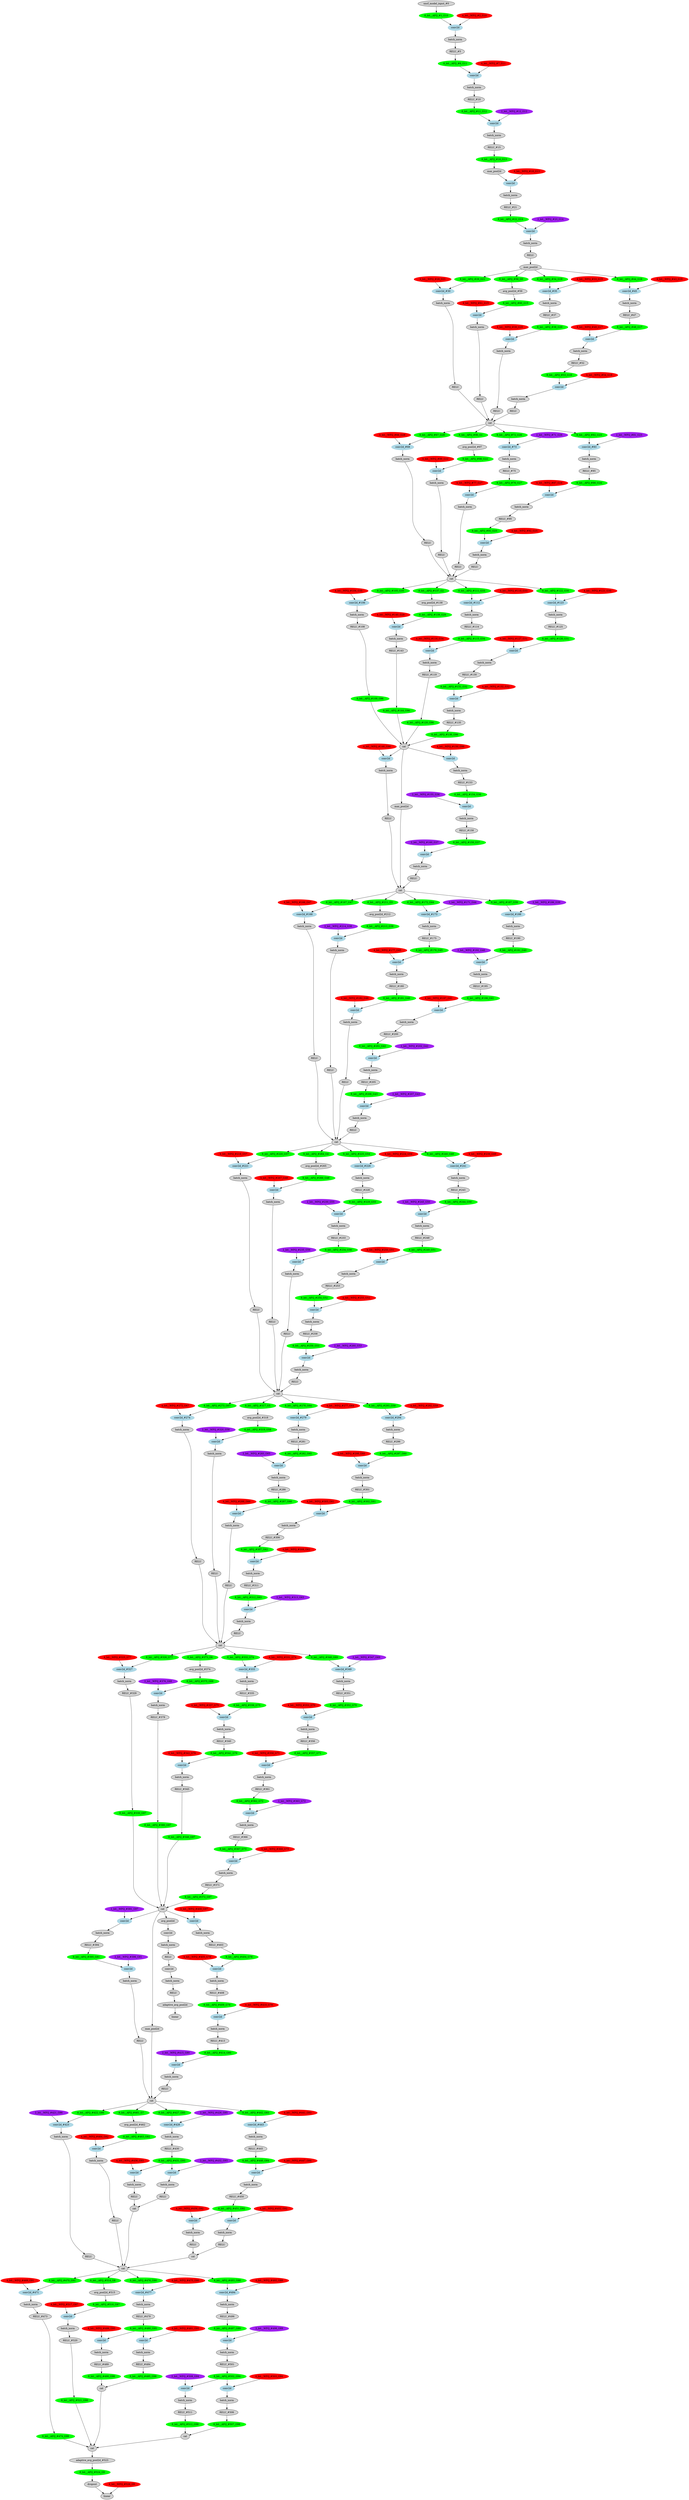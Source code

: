 strict digraph  {
"0 /nncf_model_input" [id=0, label="nncf_model_input_#0", scope="", style=filled, type=nncf_model_input];
"1 AsymmetricQuantizer/asymmetric_quantize" [color=green, id=1, label="8_bit__AFQ_#1_G10", scope=AsymmetricQuantizer, style=filled, type=asymmetric_quantize];
"2 Inception3/BasicConv2d[Conv2d_1a_3x3]/NNCFConv2d[conv]/ModuleDict[pre_ops]/UpdateWeight[0]/SymmetricQuantizer[op]/symmetric_quantize" [color=red, id=2, label="4_bit__WFQ_#2_G10", scope="Inception3/BasicConv2d[Conv2d_1a_3x3]/NNCFConv2d[conv]/ModuleDict[pre_ops]/UpdateWeight[0]/SymmetricQuantizer[op]", style=filled, type=symmetric_quantize];
"3 Inception3/BasicConv2d[Conv2d_1a_3x3]/NNCFConv2d[conv]/conv2d" [color=lightblue, id=3, label=conv2d, scope="Inception3/BasicConv2d[Conv2d_1a_3x3]/NNCFConv2d[conv]", style=filled, type=conv2d];
"4 Inception3/BasicConv2d[Conv2d_1a_3x3]/BatchNorm2d[bn]/batch_norm" [id=4, label=batch_norm, scope="Inception3/BasicConv2d[Conv2d_1a_3x3]/BatchNorm2d[bn]", style=filled, type=batch_norm];
"5 Inception3/BasicConv2d[Conv2d_1a_3x3]/RELU" [id=5, label="RELU_#5", scope="Inception3/BasicConv2d[Conv2d_1a_3x3]", style=filled, type=RELU];
"6 Inception3/BasicConv2d[Conv2d_1a_3x3]/AsymmetricQuantizer/asymmetric_quantize" [color=green, id=6, label="8_bit__AFQ_#6_G11", scope="Inception3/BasicConv2d[Conv2d_1a_3x3]/AsymmetricQuantizer", style=filled, type=asymmetric_quantize];
"7 Inception3/BasicConv2d[Conv2d_2a_3x3]/NNCFConv2d[conv]/ModuleDict[pre_ops]/UpdateWeight[0]/SymmetricQuantizer[op]/symmetric_quantize" [color=red, id=7, label="4_bit__WFQ_#7_G11", scope="Inception3/BasicConv2d[Conv2d_2a_3x3]/NNCFConv2d[conv]/ModuleDict[pre_ops]/UpdateWeight[0]/SymmetricQuantizer[op]", style=filled, type=symmetric_quantize];
"8 Inception3/BasicConv2d[Conv2d_2a_3x3]/NNCFConv2d[conv]/conv2d" [color=lightblue, id=8, label=conv2d, scope="Inception3/BasicConv2d[Conv2d_2a_3x3]/NNCFConv2d[conv]", style=filled, type=conv2d];
"9 Inception3/BasicConv2d[Conv2d_2a_3x3]/BatchNorm2d[bn]/batch_norm" [id=9, label=batch_norm, scope="Inception3/BasicConv2d[Conv2d_2a_3x3]/BatchNorm2d[bn]", style=filled, type=batch_norm];
"10 Inception3/BasicConv2d[Conv2d_2a_3x3]/RELU" [id=10, label="RELU_#10", scope="Inception3/BasicConv2d[Conv2d_2a_3x3]", style=filled, type=RELU];
"11 Inception3/BasicConv2d[Conv2d_2a_3x3]/AsymmetricQuantizer/asymmetric_quantize" [color=green, id=11, label="8_bit__AFQ_#11_G12", scope="Inception3/BasicConv2d[Conv2d_2a_3x3]/AsymmetricQuantizer", style=filled, type=asymmetric_quantize];
"12 Inception3/BasicConv2d[Conv2d_2b_3x3]/NNCFConv2d[conv]/ModuleDict[pre_ops]/UpdateWeight[0]/SymmetricQuantizer[op]/symmetric_quantize" [color=purple, id=12, label="2_bit__WFQ_#12_G12", scope="Inception3/BasicConv2d[Conv2d_2b_3x3]/NNCFConv2d[conv]/ModuleDict[pre_ops]/UpdateWeight[0]/SymmetricQuantizer[op]", style=filled, type=symmetric_quantize];
"13 Inception3/BasicConv2d[Conv2d_2b_3x3]/NNCFConv2d[conv]/conv2d" [color=lightblue, id=13, label=conv2d, scope="Inception3/BasicConv2d[Conv2d_2b_3x3]/NNCFConv2d[conv]", style=filled, type=conv2d];
"14 Inception3/BasicConv2d[Conv2d_2b_3x3]/BatchNorm2d[bn]/batch_norm" [id=14, label=batch_norm, scope="Inception3/BasicConv2d[Conv2d_2b_3x3]/BatchNorm2d[bn]", style=filled, type=batch_norm];
"15 Inception3/BasicConv2d[Conv2d_2b_3x3]/RELU" [id=15, label="RELU_#15", scope="Inception3/BasicConv2d[Conv2d_2b_3x3]", style=filled, type=RELU];
"16 Inception3/BasicConv2d[Conv2d_2b_3x3]/AsymmetricQuantizer/asymmetric_quantize" [color=green, id=16, label="8_bit__AFQ_#16_G13", scope="Inception3/BasicConv2d[Conv2d_2b_3x3]/AsymmetricQuantizer", style=filled, type=asymmetric_quantize];
"17 Inception3/MaxPool2d[maxpool1]/max_pool2d" [id=17, label=max_pool2d, scope="Inception3/MaxPool2d[maxpool1]", style=filled, type=max_pool2d];
"18 Inception3/BasicConv2d[Conv2d_3b_1x1]/NNCFConv2d[conv]/ModuleDict[pre_ops]/UpdateWeight[0]/SymmetricQuantizer[op]/symmetric_quantize" [color=red, id=18, label="4_bit__WFQ_#18_G13", scope="Inception3/BasicConv2d[Conv2d_3b_1x1]/NNCFConv2d[conv]/ModuleDict[pre_ops]/UpdateWeight[0]/SymmetricQuantizer[op]", style=filled, type=symmetric_quantize];
"19 Inception3/BasicConv2d[Conv2d_3b_1x1]/NNCFConv2d[conv]/conv2d" [color=lightblue, id=19, label=conv2d, scope="Inception3/BasicConv2d[Conv2d_3b_1x1]/NNCFConv2d[conv]", style=filled, type=conv2d];
"20 Inception3/BasicConv2d[Conv2d_3b_1x1]/BatchNorm2d[bn]/batch_norm" [id=20, label=batch_norm, scope="Inception3/BasicConv2d[Conv2d_3b_1x1]/BatchNorm2d[bn]", style=filled, type=batch_norm];
"21 Inception3/BasicConv2d[Conv2d_3b_1x1]/RELU" [id=21, label="RELU_#21", scope="Inception3/BasicConv2d[Conv2d_3b_1x1]", style=filled, type=RELU];
"22 Inception3/BasicConv2d[Conv2d_3b_1x1]/AsymmetricQuantizer/asymmetric_quantize" [color=green, id=22, label="8_bit__AFQ_#22_G14", scope="Inception3/BasicConv2d[Conv2d_3b_1x1]/AsymmetricQuantizer", style=filled, type=asymmetric_quantize];
"23 Inception3/BasicConv2d[Conv2d_4a_3x3]/NNCFConv2d[conv]/ModuleDict[pre_ops]/UpdateWeight[0]/SymmetricQuantizer[op]/symmetric_quantize" [color=purple, id=23, label="2_bit__WFQ_#23_G14", scope="Inception3/BasicConv2d[Conv2d_4a_3x3]/NNCFConv2d[conv]/ModuleDict[pre_ops]/UpdateWeight[0]/SymmetricQuantizer[op]", style=filled, type=symmetric_quantize];
"24 Inception3/BasicConv2d[Conv2d_4a_3x3]/NNCFConv2d[conv]/conv2d" [color=lightblue, id=24, label=conv2d, scope="Inception3/BasicConv2d[Conv2d_4a_3x3]/NNCFConv2d[conv]", style=filled, type=conv2d];
"25 Inception3/BasicConv2d[Conv2d_4a_3x3]/BatchNorm2d[bn]/batch_norm" [id=25, label=batch_norm, scope="Inception3/BasicConv2d[Conv2d_4a_3x3]/BatchNorm2d[bn]", style=filled, type=batch_norm];
"26 Inception3/BasicConv2d[Conv2d_4a_3x3]/RELU" [id=26, label=RELU, scope="Inception3/BasicConv2d[Conv2d_4a_3x3]", style=filled, type=RELU];
"27 Inception3/MaxPool2d[maxpool2]/max_pool2d" [id=27, label=max_pool2d, scope="Inception3/MaxPool2d[maxpool2]", style=filled, type=max_pool2d];
"28 Inception3/InceptionA[Mixed_5b]/BasicConv2d[branch1x1]/NNCFConv2d[conv]/ModuleDict[pre_ops]/UpdateWeight[0]/SymmetricQuantizer[op]/symmetric_quantize" [color=red, id=28, label="4_bit__WFQ_#28_G21", scope="Inception3/InceptionA[Mixed_5b]/BasicConv2d[branch1x1]/NNCFConv2d[conv]/ModuleDict[pre_ops]/UpdateWeight[0]/SymmetricQuantizer[op]", style=filled, type=symmetric_quantize];
"29 Inception3/InceptionA[Mixed_5b]/BasicConv2d[branch1x1]/NNCFConv2d[conv]/AsymmetricQuantizer/asymmetric_quantize" [color=green, id=29, label="8_bit__AFQ_#29_G21", scope="Inception3/InceptionA[Mixed_5b]/BasicConv2d[branch1x1]/NNCFConv2d[conv]/AsymmetricQuantizer", style=filled, type=asymmetric_quantize];
"30 Inception3/InceptionA[Mixed_5b]/BasicConv2d[branch1x1]/NNCFConv2d[conv]/conv2d" [color=lightblue, id=30, label="conv2d_#30", scope="Inception3/InceptionA[Mixed_5b]/BasicConv2d[branch1x1]/NNCFConv2d[conv]", style=filled, type=conv2d];
"31 Inception3/InceptionA[Mixed_5b]/BasicConv2d[branch1x1]/BatchNorm2d[bn]/batch_norm" [id=31, label=batch_norm, scope="Inception3/InceptionA[Mixed_5b]/BasicConv2d[branch1x1]/BatchNorm2d[bn]", style=filled, type=batch_norm];
"32 Inception3/InceptionA[Mixed_5b]/BasicConv2d[branch1x1]/RELU" [id=32, label=RELU, scope="Inception3/InceptionA[Mixed_5b]/BasicConv2d[branch1x1]", style=filled, type=RELU];
"33 Inception3/InceptionA[Mixed_5b]/BasicConv2d[branch5x5_1]/NNCFConv2d[conv]/ModuleDict[pre_ops]/UpdateWeight[0]/SymmetricQuantizer[op]/symmetric_quantize" [color=red, id=33, label="4_bit__WFQ_#33_G19", scope="Inception3/InceptionA[Mixed_5b]/BasicConv2d[branch5x5_1]/NNCFConv2d[conv]/ModuleDict[pre_ops]/UpdateWeight[0]/SymmetricQuantizer[op]", style=filled, type=symmetric_quantize];
"34 Inception3/InceptionA[Mixed_5b]/BasicConv2d[branch5x5_1]/NNCFConv2d[conv]/AsymmetricQuantizer/asymmetric_quantize" [color=green, id=34, label="8_bit__AFQ_#34_G19", scope="Inception3/InceptionA[Mixed_5b]/BasicConv2d[branch5x5_1]/NNCFConv2d[conv]/AsymmetricQuantizer", style=filled, type=asymmetric_quantize];
"35 Inception3/InceptionA[Mixed_5b]/BasicConv2d[branch5x5_1]/NNCFConv2d[conv]/conv2d" [color=lightblue, id=35, label="conv2d_#35", scope="Inception3/InceptionA[Mixed_5b]/BasicConv2d[branch5x5_1]/NNCFConv2d[conv]", style=filled, type=conv2d];
"36 Inception3/InceptionA[Mixed_5b]/BasicConv2d[branch5x5_1]/BatchNorm2d[bn]/batch_norm" [id=36, label=batch_norm, scope="Inception3/InceptionA[Mixed_5b]/BasicConv2d[branch5x5_1]/BatchNorm2d[bn]", style=filled, type=batch_norm];
"37 Inception3/InceptionA[Mixed_5b]/BasicConv2d[branch5x5_1]/RELU" [id=37, label="RELU_#37", scope="Inception3/InceptionA[Mixed_5b]/BasicConv2d[branch5x5_1]", style=filled, type=RELU];
"38 Inception3/InceptionA[Mixed_5b]/BasicConv2d[branch5x5_1]/AsymmetricQuantizer/asymmetric_quantize" [color=green, id=38, label="8_bit__AFQ_#38_G20", scope="Inception3/InceptionA[Mixed_5b]/BasicConv2d[branch5x5_1]/AsymmetricQuantizer", style=filled, type=asymmetric_quantize];
"39 Inception3/InceptionA[Mixed_5b]/BasicConv2d[branch5x5_2]/NNCFConv2d[conv]/ModuleDict[pre_ops]/UpdateWeight[0]/SymmetricQuantizer[op]/symmetric_quantize" [color=red, id=39, label="4_bit__WFQ_#39_G20", scope="Inception3/InceptionA[Mixed_5b]/BasicConv2d[branch5x5_2]/NNCFConv2d[conv]/ModuleDict[pre_ops]/UpdateWeight[0]/SymmetricQuantizer[op]", style=filled, type=symmetric_quantize];
"40 Inception3/InceptionA[Mixed_5b]/BasicConv2d[branch5x5_2]/NNCFConv2d[conv]/conv2d" [color=lightblue, id=40, label=conv2d, scope="Inception3/InceptionA[Mixed_5b]/BasicConv2d[branch5x5_2]/NNCFConv2d[conv]", style=filled, type=conv2d];
"41 Inception3/InceptionA[Mixed_5b]/BasicConv2d[branch5x5_2]/BatchNorm2d[bn]/batch_norm" [id=41, label=batch_norm, scope="Inception3/InceptionA[Mixed_5b]/BasicConv2d[branch5x5_2]/BatchNorm2d[bn]", style=filled, type=batch_norm];
"42 Inception3/InceptionA[Mixed_5b]/BasicConv2d[branch5x5_2]/RELU" [id=42, label=RELU, scope="Inception3/InceptionA[Mixed_5b]/BasicConv2d[branch5x5_2]", style=filled, type=RELU];
"43 Inception3/InceptionA[Mixed_5b]/BasicConv2d[branch3x3dbl_1]/NNCFConv2d[conv]/ModuleDict[pre_ops]/UpdateWeight[0]/SymmetricQuantizer[op]/symmetric_quantize" [color=red, id=43, label="4_bit__WFQ_#43_G16", scope="Inception3/InceptionA[Mixed_5b]/BasicConv2d[branch3x3dbl_1]/NNCFConv2d[conv]/ModuleDict[pre_ops]/UpdateWeight[0]/SymmetricQuantizer[op]", style=filled, type=symmetric_quantize];
"44 Inception3/InceptionA[Mixed_5b]/BasicConv2d[branch3x3dbl_1]/NNCFConv2d[conv]/AsymmetricQuantizer/asymmetric_quantize" [color=green, id=44, label="8_bit__AFQ_#44_G16", scope="Inception3/InceptionA[Mixed_5b]/BasicConv2d[branch3x3dbl_1]/NNCFConv2d[conv]/AsymmetricQuantizer", style=filled, type=asymmetric_quantize];
"45 Inception3/InceptionA[Mixed_5b]/BasicConv2d[branch3x3dbl_1]/NNCFConv2d[conv]/conv2d" [color=lightblue, id=45, label="conv2d_#45", scope="Inception3/InceptionA[Mixed_5b]/BasicConv2d[branch3x3dbl_1]/NNCFConv2d[conv]", style=filled, type=conv2d];
"46 Inception3/InceptionA[Mixed_5b]/BasicConv2d[branch3x3dbl_1]/BatchNorm2d[bn]/batch_norm" [id=46, label=batch_norm, scope="Inception3/InceptionA[Mixed_5b]/BasicConv2d[branch3x3dbl_1]/BatchNorm2d[bn]", style=filled, type=batch_norm];
"47 Inception3/InceptionA[Mixed_5b]/BasicConv2d[branch3x3dbl_1]/RELU" [id=47, label="RELU_#47", scope="Inception3/InceptionA[Mixed_5b]/BasicConv2d[branch3x3dbl_1]", style=filled, type=RELU];
"48 Inception3/InceptionA[Mixed_5b]/BasicConv2d[branch3x3dbl_1]/AsymmetricQuantizer/asymmetric_quantize" [color=green, id=48, label="8_bit__AFQ_#48_G17", scope="Inception3/InceptionA[Mixed_5b]/BasicConv2d[branch3x3dbl_1]/AsymmetricQuantizer", style=filled, type=asymmetric_quantize];
"49 Inception3/InceptionA[Mixed_5b]/BasicConv2d[branch3x3dbl_2]/NNCFConv2d[conv]/ModuleDict[pre_ops]/UpdateWeight[0]/SymmetricQuantizer[op]/symmetric_quantize" [color=red, id=49, label="4_bit__WFQ_#49_G17", scope="Inception3/InceptionA[Mixed_5b]/BasicConv2d[branch3x3dbl_2]/NNCFConv2d[conv]/ModuleDict[pre_ops]/UpdateWeight[0]/SymmetricQuantizer[op]", style=filled, type=symmetric_quantize];
"50 Inception3/InceptionA[Mixed_5b]/BasicConv2d[branch3x3dbl_2]/NNCFConv2d[conv]/conv2d" [color=lightblue, id=50, label=conv2d, scope="Inception3/InceptionA[Mixed_5b]/BasicConv2d[branch3x3dbl_2]/NNCFConv2d[conv]", style=filled, type=conv2d];
"51 Inception3/InceptionA[Mixed_5b]/BasicConv2d[branch3x3dbl_2]/BatchNorm2d[bn]/batch_norm" [id=51, label=batch_norm, scope="Inception3/InceptionA[Mixed_5b]/BasicConv2d[branch3x3dbl_2]/BatchNorm2d[bn]", style=filled, type=batch_norm];
"52 Inception3/InceptionA[Mixed_5b]/BasicConv2d[branch3x3dbl_2]/RELU" [id=52, label="RELU_#52", scope="Inception3/InceptionA[Mixed_5b]/BasicConv2d[branch3x3dbl_2]", style=filled, type=RELU];
"53 Inception3/InceptionA[Mixed_5b]/BasicConv2d[branch3x3dbl_2]/AsymmetricQuantizer/asymmetric_quantize" [color=green, id=53, label="8_bit__AFQ_#53_G18", scope="Inception3/InceptionA[Mixed_5b]/BasicConv2d[branch3x3dbl_2]/AsymmetricQuantizer", style=filled, type=asymmetric_quantize];
"54 Inception3/InceptionA[Mixed_5b]/BasicConv2d[branch3x3dbl_3]/NNCFConv2d[conv]/ModuleDict[pre_ops]/UpdateWeight[0]/SymmetricQuantizer[op]/symmetric_quantize" [color=red, id=54, label="4_bit__WFQ_#54_G18", scope="Inception3/InceptionA[Mixed_5b]/BasicConv2d[branch3x3dbl_3]/NNCFConv2d[conv]/ModuleDict[pre_ops]/UpdateWeight[0]/SymmetricQuantizer[op]", style=filled, type=symmetric_quantize];
"55 Inception3/InceptionA[Mixed_5b]/BasicConv2d[branch3x3dbl_3]/NNCFConv2d[conv]/conv2d" [color=lightblue, id=55, label=conv2d, scope="Inception3/InceptionA[Mixed_5b]/BasicConv2d[branch3x3dbl_3]/NNCFConv2d[conv]", style=filled, type=conv2d];
"56 Inception3/InceptionA[Mixed_5b]/BasicConv2d[branch3x3dbl_3]/BatchNorm2d[bn]/batch_norm" [id=56, label=batch_norm, scope="Inception3/InceptionA[Mixed_5b]/BasicConv2d[branch3x3dbl_3]/BatchNorm2d[bn]", style=filled, type=batch_norm];
"57 Inception3/InceptionA[Mixed_5b]/BasicConv2d[branch3x3dbl_3]/RELU" [id=57, label=RELU, scope="Inception3/InceptionA[Mixed_5b]/BasicConv2d[branch3x3dbl_3]", style=filled, type=RELU];
"58 Inception3/InceptionA[Mixed_5b]/SymmetricQuantizer/symmetric_quantize" [color=green, id=58, label="8_bit__AFQ_#58_G0", scope="Inception3/InceptionA[Mixed_5b]/SymmetricQuantizer", style=filled, type=symmetric_quantize];
"59 Inception3/InceptionA[Mixed_5b]/avg_pool2d" [id=59, label="avg_pool2d_#59", scope="Inception3/InceptionA[Mixed_5b]", style=filled, type=avg_pool2d];
"60 Inception3/InceptionA[Mixed_5b]/AsymmetricQuantizer/asymmetric_quantize" [color=green, id=60, label="8_bit__AFQ_#60_G15", scope="Inception3/InceptionA[Mixed_5b]/AsymmetricQuantizer", style=filled, type=asymmetric_quantize];
"61 Inception3/InceptionA[Mixed_5b]/BasicConv2d[branch_pool]/NNCFConv2d[conv]/ModuleDict[pre_ops]/UpdateWeight[0]/SymmetricQuantizer[op]/symmetric_quantize" [color=red, id=61, label="4_bit__WFQ_#61_G15", scope="Inception3/InceptionA[Mixed_5b]/BasicConv2d[branch_pool]/NNCFConv2d[conv]/ModuleDict[pre_ops]/UpdateWeight[0]/SymmetricQuantizer[op]", style=filled, type=symmetric_quantize];
"62 Inception3/InceptionA[Mixed_5b]/BasicConv2d[branch_pool]/NNCFConv2d[conv]/conv2d" [color=lightblue, id=62, label=conv2d, scope="Inception3/InceptionA[Mixed_5b]/BasicConv2d[branch_pool]/NNCFConv2d[conv]", style=filled, type=conv2d];
"63 Inception3/InceptionA[Mixed_5b]/BasicConv2d[branch_pool]/BatchNorm2d[bn]/batch_norm" [id=63, label=batch_norm, scope="Inception3/InceptionA[Mixed_5b]/BasicConv2d[branch_pool]/BatchNorm2d[bn]", style=filled, type=batch_norm];
"64 Inception3/InceptionA[Mixed_5b]/BasicConv2d[branch_pool]/RELU" [id=64, label=RELU, scope="Inception3/InceptionA[Mixed_5b]/BasicConv2d[branch_pool]", style=filled, type=RELU];
"65 Inception3/InceptionA[Mixed_5b]/cat" [id=65, label=cat, scope="Inception3/InceptionA[Mixed_5b]", style=filled, type=cat];
"66 Inception3/InceptionA[Mixed_5c]/BasicConv2d[branch1x1]/NNCFConv2d[conv]/ModuleDict[pre_ops]/UpdateWeight[0]/SymmetricQuantizer[op]/symmetric_quantize" [color=red, id=66, label="4_bit__WFQ_#66_G28", scope="Inception3/InceptionA[Mixed_5c]/BasicConv2d[branch1x1]/NNCFConv2d[conv]/ModuleDict[pre_ops]/UpdateWeight[0]/SymmetricQuantizer[op]", style=filled, type=symmetric_quantize];
"67 Inception3/InceptionA[Mixed_5c]/BasicConv2d[branch1x1]/NNCFConv2d[conv]/AsymmetricQuantizer/asymmetric_quantize" [color=green, id=67, label="8_bit__AFQ_#67_G28", scope="Inception3/InceptionA[Mixed_5c]/BasicConv2d[branch1x1]/NNCFConv2d[conv]/AsymmetricQuantizer", style=filled, type=asymmetric_quantize];
"68 Inception3/InceptionA[Mixed_5c]/BasicConv2d[branch1x1]/NNCFConv2d[conv]/conv2d" [color=lightblue, id=68, label="conv2d_#68", scope="Inception3/InceptionA[Mixed_5c]/BasicConv2d[branch1x1]/NNCFConv2d[conv]", style=filled, type=conv2d];
"69 Inception3/InceptionA[Mixed_5c]/BasicConv2d[branch1x1]/BatchNorm2d[bn]/batch_norm" [id=69, label=batch_norm, scope="Inception3/InceptionA[Mixed_5c]/BasicConv2d[branch1x1]/BatchNorm2d[bn]", style=filled, type=batch_norm];
"70 Inception3/InceptionA[Mixed_5c]/BasicConv2d[branch1x1]/RELU" [id=70, label=RELU, scope="Inception3/InceptionA[Mixed_5c]/BasicConv2d[branch1x1]", style=filled, type=RELU];
"71 Inception3/InceptionA[Mixed_5c]/BasicConv2d[branch5x5_1]/NNCFConv2d[conv]/ModuleDict[pre_ops]/UpdateWeight[0]/SymmetricQuantizer[op]/symmetric_quantize" [color=purple, id=71, label="2_bit__WFQ_#71_G26", scope="Inception3/InceptionA[Mixed_5c]/BasicConv2d[branch5x5_1]/NNCFConv2d[conv]/ModuleDict[pre_ops]/UpdateWeight[0]/SymmetricQuantizer[op]", style=filled, type=symmetric_quantize];
"72 Inception3/InceptionA[Mixed_5c]/BasicConv2d[branch5x5_1]/NNCFConv2d[conv]/AsymmetricQuantizer/asymmetric_quantize" [color=green, id=72, label="8_bit__AFQ_#72_G26", scope="Inception3/InceptionA[Mixed_5c]/BasicConv2d[branch5x5_1]/NNCFConv2d[conv]/AsymmetricQuantizer", style=filled, type=asymmetric_quantize];
"73 Inception3/InceptionA[Mixed_5c]/BasicConv2d[branch5x5_1]/NNCFConv2d[conv]/conv2d" [color=lightblue, id=73, label="conv2d_#73", scope="Inception3/InceptionA[Mixed_5c]/BasicConv2d[branch5x5_1]/NNCFConv2d[conv]", style=filled, type=conv2d];
"74 Inception3/InceptionA[Mixed_5c]/BasicConv2d[branch5x5_1]/BatchNorm2d[bn]/batch_norm" [id=74, label=batch_norm, scope="Inception3/InceptionA[Mixed_5c]/BasicConv2d[branch5x5_1]/BatchNorm2d[bn]", style=filled, type=batch_norm];
"75 Inception3/InceptionA[Mixed_5c]/BasicConv2d[branch5x5_1]/RELU" [id=75, label="RELU_#75", scope="Inception3/InceptionA[Mixed_5c]/BasicConv2d[branch5x5_1]", style=filled, type=RELU];
"76 Inception3/InceptionA[Mixed_5c]/BasicConv2d[branch5x5_1]/AsymmetricQuantizer/asymmetric_quantize" [color=green, id=76, label="8_bit__AFQ_#76_G27", scope="Inception3/InceptionA[Mixed_5c]/BasicConv2d[branch5x5_1]/AsymmetricQuantizer", style=filled, type=asymmetric_quantize];
"77 Inception3/InceptionA[Mixed_5c]/BasicConv2d[branch5x5_2]/NNCFConv2d[conv]/ModuleDict[pre_ops]/UpdateWeight[0]/SymmetricQuantizer[op]/symmetric_quantize" [color=red, id=77, label="4_bit__WFQ_#77_G27", scope="Inception3/InceptionA[Mixed_5c]/BasicConv2d[branch5x5_2]/NNCFConv2d[conv]/ModuleDict[pre_ops]/UpdateWeight[0]/SymmetricQuantizer[op]", style=filled, type=symmetric_quantize];
"78 Inception3/InceptionA[Mixed_5c]/BasicConv2d[branch5x5_2]/NNCFConv2d[conv]/conv2d" [color=lightblue, id=78, label=conv2d, scope="Inception3/InceptionA[Mixed_5c]/BasicConv2d[branch5x5_2]/NNCFConv2d[conv]", style=filled, type=conv2d];
"79 Inception3/InceptionA[Mixed_5c]/BasicConv2d[branch5x5_2]/BatchNorm2d[bn]/batch_norm" [id=79, label=batch_norm, scope="Inception3/InceptionA[Mixed_5c]/BasicConv2d[branch5x5_2]/BatchNorm2d[bn]", style=filled, type=batch_norm];
"80 Inception3/InceptionA[Mixed_5c]/BasicConv2d[branch5x5_2]/RELU" [id=80, label=RELU, scope="Inception3/InceptionA[Mixed_5c]/BasicConv2d[branch5x5_2]", style=filled, type=RELU];
"81 Inception3/InceptionA[Mixed_5c]/BasicConv2d[branch3x3dbl_1]/NNCFConv2d[conv]/ModuleDict[pre_ops]/UpdateWeight[0]/SymmetricQuantizer[op]/symmetric_quantize" [color=purple, id=81, label="2_bit__WFQ_#81_G23", scope="Inception3/InceptionA[Mixed_5c]/BasicConv2d[branch3x3dbl_1]/NNCFConv2d[conv]/ModuleDict[pre_ops]/UpdateWeight[0]/SymmetricQuantizer[op]", style=filled, type=symmetric_quantize];
"82 Inception3/InceptionA[Mixed_5c]/BasicConv2d[branch3x3dbl_1]/NNCFConv2d[conv]/AsymmetricQuantizer/asymmetric_quantize" [color=green, id=82, label="8_bit__AFQ_#82_G23", scope="Inception3/InceptionA[Mixed_5c]/BasicConv2d[branch3x3dbl_1]/NNCFConv2d[conv]/AsymmetricQuantizer", style=filled, type=asymmetric_quantize];
"83 Inception3/InceptionA[Mixed_5c]/BasicConv2d[branch3x3dbl_1]/NNCFConv2d[conv]/conv2d" [color=lightblue, id=83, label="conv2d_#83", scope="Inception3/InceptionA[Mixed_5c]/BasicConv2d[branch3x3dbl_1]/NNCFConv2d[conv]", style=filled, type=conv2d];
"84 Inception3/InceptionA[Mixed_5c]/BasicConv2d[branch3x3dbl_1]/BatchNorm2d[bn]/batch_norm" [id=84, label=batch_norm, scope="Inception3/InceptionA[Mixed_5c]/BasicConv2d[branch3x3dbl_1]/BatchNorm2d[bn]", style=filled, type=batch_norm];
"85 Inception3/InceptionA[Mixed_5c]/BasicConv2d[branch3x3dbl_1]/RELU" [id=85, label="RELU_#85", scope="Inception3/InceptionA[Mixed_5c]/BasicConv2d[branch3x3dbl_1]", style=filled, type=RELU];
"86 Inception3/InceptionA[Mixed_5c]/BasicConv2d[branch3x3dbl_1]/AsymmetricQuantizer/asymmetric_quantize" [color=green, id=86, label="8_bit__AFQ_#86_G24", scope="Inception3/InceptionA[Mixed_5c]/BasicConv2d[branch3x3dbl_1]/AsymmetricQuantizer", style=filled, type=asymmetric_quantize];
"87 Inception3/InceptionA[Mixed_5c]/BasicConv2d[branch3x3dbl_2]/NNCFConv2d[conv]/ModuleDict[pre_ops]/UpdateWeight[0]/SymmetricQuantizer[op]/symmetric_quantize" [color=red, id=87, label="4_bit__WFQ_#87_G24", scope="Inception3/InceptionA[Mixed_5c]/BasicConv2d[branch3x3dbl_2]/NNCFConv2d[conv]/ModuleDict[pre_ops]/UpdateWeight[0]/SymmetricQuantizer[op]", style=filled, type=symmetric_quantize];
"88 Inception3/InceptionA[Mixed_5c]/BasicConv2d[branch3x3dbl_2]/NNCFConv2d[conv]/conv2d" [color=lightblue, id=88, label=conv2d, scope="Inception3/InceptionA[Mixed_5c]/BasicConv2d[branch3x3dbl_2]/NNCFConv2d[conv]", style=filled, type=conv2d];
"89 Inception3/InceptionA[Mixed_5c]/BasicConv2d[branch3x3dbl_2]/BatchNorm2d[bn]/batch_norm" [id=89, label=batch_norm, scope="Inception3/InceptionA[Mixed_5c]/BasicConv2d[branch3x3dbl_2]/BatchNorm2d[bn]", style=filled, type=batch_norm];
"90 Inception3/InceptionA[Mixed_5c]/BasicConv2d[branch3x3dbl_2]/RELU" [id=90, label="RELU_#90", scope="Inception3/InceptionA[Mixed_5c]/BasicConv2d[branch3x3dbl_2]", style=filled, type=RELU];
"91 Inception3/InceptionA[Mixed_5c]/BasicConv2d[branch3x3dbl_2]/AsymmetricQuantizer/asymmetric_quantize" [color=green, id=91, label="8_bit__AFQ_#91_G25", scope="Inception3/InceptionA[Mixed_5c]/BasicConv2d[branch3x3dbl_2]/AsymmetricQuantizer", style=filled, type=asymmetric_quantize];
"92 Inception3/InceptionA[Mixed_5c]/BasicConv2d[branch3x3dbl_3]/NNCFConv2d[conv]/ModuleDict[pre_ops]/UpdateWeight[0]/SymmetricQuantizer[op]/symmetric_quantize" [color=red, id=92, label="4_bit__WFQ_#92_G25", scope="Inception3/InceptionA[Mixed_5c]/BasicConv2d[branch3x3dbl_3]/NNCFConv2d[conv]/ModuleDict[pre_ops]/UpdateWeight[0]/SymmetricQuantizer[op]", style=filled, type=symmetric_quantize];
"93 Inception3/InceptionA[Mixed_5c]/BasicConv2d[branch3x3dbl_3]/NNCFConv2d[conv]/conv2d" [color=lightblue, id=93, label=conv2d, scope="Inception3/InceptionA[Mixed_5c]/BasicConv2d[branch3x3dbl_3]/NNCFConv2d[conv]", style=filled, type=conv2d];
"94 Inception3/InceptionA[Mixed_5c]/BasicConv2d[branch3x3dbl_3]/BatchNorm2d[bn]/batch_norm" [id=94, label=batch_norm, scope="Inception3/InceptionA[Mixed_5c]/BasicConv2d[branch3x3dbl_3]/BatchNorm2d[bn]", style=filled, type=batch_norm];
"95 Inception3/InceptionA[Mixed_5c]/BasicConv2d[branch3x3dbl_3]/RELU" [id=95, label=RELU, scope="Inception3/InceptionA[Mixed_5c]/BasicConv2d[branch3x3dbl_3]", style=filled, type=RELU];
"96 Inception3/InceptionA[Mixed_5c]/SymmetricQuantizer/symmetric_quantize" [color=green, id=96, label="8_bit__AFQ_#96_G1", scope="Inception3/InceptionA[Mixed_5c]/SymmetricQuantizer", style=filled, type=symmetric_quantize];
"97 Inception3/InceptionA[Mixed_5c]/avg_pool2d" [id=97, label="avg_pool2d_#97", scope="Inception3/InceptionA[Mixed_5c]", style=filled, type=avg_pool2d];
"98 Inception3/InceptionA[Mixed_5c]/AsymmetricQuantizer/asymmetric_quantize" [color=green, id=98, label="8_bit__AFQ_#98_G22", scope="Inception3/InceptionA[Mixed_5c]/AsymmetricQuantizer", style=filled, type=asymmetric_quantize];
"99 Inception3/InceptionA[Mixed_5c]/BasicConv2d[branch_pool]/NNCFConv2d[conv]/ModuleDict[pre_ops]/UpdateWeight[0]/SymmetricQuantizer[op]/symmetric_quantize" [color=red, id=99, label="4_bit__WFQ_#99_G22", scope="Inception3/InceptionA[Mixed_5c]/BasicConv2d[branch_pool]/NNCFConv2d[conv]/ModuleDict[pre_ops]/UpdateWeight[0]/SymmetricQuantizer[op]", style=filled, type=symmetric_quantize];
"100 Inception3/InceptionA[Mixed_5c]/BasicConv2d[branch_pool]/NNCFConv2d[conv]/conv2d" [color=lightblue, id=100, label=conv2d, scope="Inception3/InceptionA[Mixed_5c]/BasicConv2d[branch_pool]/NNCFConv2d[conv]", style=filled, type=conv2d];
"101 Inception3/InceptionA[Mixed_5c]/BasicConv2d[branch_pool]/BatchNorm2d[bn]/batch_norm" [id=101, label=batch_norm, scope="Inception3/InceptionA[Mixed_5c]/BasicConv2d[branch_pool]/BatchNorm2d[bn]", style=filled, type=batch_norm];
"102 Inception3/InceptionA[Mixed_5c]/BasicConv2d[branch_pool]/RELU" [id=102, label=RELU, scope="Inception3/InceptionA[Mixed_5c]/BasicConv2d[branch_pool]", style=filled, type=RELU];
"103 Inception3/InceptionA[Mixed_5c]/cat" [id=103, label=cat, scope="Inception3/InceptionA[Mixed_5c]", style=filled, type=cat];
"104 Inception3/InceptionA[Mixed_5d]/BasicConv2d[branch1x1]/NNCFConv2d[conv]/ModuleDict[pre_ops]/UpdateWeight[0]/SymmetricQuantizer[op]/symmetric_quantize" [color=red, id=104, label="4_bit__WFQ_#104_G35", scope="Inception3/InceptionA[Mixed_5d]/BasicConv2d[branch1x1]/NNCFConv2d[conv]/ModuleDict[pre_ops]/UpdateWeight[0]/SymmetricQuantizer[op]", style=filled, type=symmetric_quantize];
"105 Inception3/InceptionA[Mixed_5d]/BasicConv2d[branch1x1]/NNCFConv2d[conv]/AsymmetricQuantizer/asymmetric_quantize" [color=green, id=105, label="8_bit__AFQ_#105_G35", scope="Inception3/InceptionA[Mixed_5d]/BasicConv2d[branch1x1]/NNCFConv2d[conv]/AsymmetricQuantizer", style=filled, type=asymmetric_quantize];
"106 Inception3/InceptionA[Mixed_5d]/BasicConv2d[branch1x1]/NNCFConv2d[conv]/conv2d" [color=lightblue, id=106, label="conv2d_#106", scope="Inception3/InceptionA[Mixed_5d]/BasicConv2d[branch1x1]/NNCFConv2d[conv]", style=filled, type=conv2d];
"107 Inception3/InceptionA[Mixed_5d]/BasicConv2d[branch1x1]/BatchNorm2d[bn]/batch_norm" [id=107, label=batch_norm, scope="Inception3/InceptionA[Mixed_5d]/BasicConv2d[branch1x1]/BatchNorm2d[bn]", style=filled, type=batch_norm];
"108 Inception3/InceptionA[Mixed_5d]/BasicConv2d[branch1x1]/RELU" [id=108, label="RELU_#108", scope="Inception3/InceptionA[Mixed_5d]/BasicConv2d[branch1x1]", style=filled, type=RELU];
"109 Inception3/InceptionA[Mixed_5d]/BasicConv2d[branch1x1]/AsymmetricQuantizer/asymmetric_quantize" [color=green, id=109, label="8_bit__AFQ_#109_G96", scope="Inception3/InceptionA[Mixed_5d]/BasicConv2d[branch1x1]/AsymmetricQuantizer", style=filled, type=asymmetric_quantize];
"110 Inception3/InceptionA[Mixed_5d]/BasicConv2d[branch5x5_1]/NNCFConv2d[conv]/ModuleDict[pre_ops]/UpdateWeight[0]/SymmetricQuantizer[op]/symmetric_quantize" [color=red, id=110, label="4_bit__WFQ_#110_G33", scope="Inception3/InceptionA[Mixed_5d]/BasicConv2d[branch5x5_1]/NNCFConv2d[conv]/ModuleDict[pre_ops]/UpdateWeight[0]/SymmetricQuantizer[op]", style=filled, type=symmetric_quantize];
"111 Inception3/InceptionA[Mixed_5d]/BasicConv2d[branch5x5_1]/NNCFConv2d[conv]/AsymmetricQuantizer/asymmetric_quantize" [color=green, id=111, label="8_bit__AFQ_#111_G33", scope="Inception3/InceptionA[Mixed_5d]/BasicConv2d[branch5x5_1]/NNCFConv2d[conv]/AsymmetricQuantizer", style=filled, type=asymmetric_quantize];
"112 Inception3/InceptionA[Mixed_5d]/BasicConv2d[branch5x5_1]/NNCFConv2d[conv]/conv2d" [color=lightblue, id=112, label="conv2d_#112", scope="Inception3/InceptionA[Mixed_5d]/BasicConv2d[branch5x5_1]/NNCFConv2d[conv]", style=filled, type=conv2d];
"113 Inception3/InceptionA[Mixed_5d]/BasicConv2d[branch5x5_1]/BatchNorm2d[bn]/batch_norm" [id=113, label=batch_norm, scope="Inception3/InceptionA[Mixed_5d]/BasicConv2d[branch5x5_1]/BatchNorm2d[bn]", style=filled, type=batch_norm];
"114 Inception3/InceptionA[Mixed_5d]/BasicConv2d[branch5x5_1]/RELU" [id=114, label="RELU_#114", scope="Inception3/InceptionA[Mixed_5d]/BasicConv2d[branch5x5_1]", style=filled, type=RELU];
"115 Inception3/InceptionA[Mixed_5d]/BasicConv2d[branch5x5_1]/AsymmetricQuantizer/asymmetric_quantize" [color=green, id=115, label="8_bit__AFQ_#115_G34", scope="Inception3/InceptionA[Mixed_5d]/BasicConv2d[branch5x5_1]/AsymmetricQuantizer", style=filled, type=asymmetric_quantize];
"116 Inception3/InceptionA[Mixed_5d]/BasicConv2d[branch5x5_2]/NNCFConv2d[conv]/ModuleDict[pre_ops]/UpdateWeight[0]/SymmetricQuantizer[op]/symmetric_quantize" [color=red, id=116, label="4_bit__WFQ_#116_G34", scope="Inception3/InceptionA[Mixed_5d]/BasicConv2d[branch5x5_2]/NNCFConv2d[conv]/ModuleDict[pre_ops]/UpdateWeight[0]/SymmetricQuantizer[op]", style=filled, type=symmetric_quantize];
"117 Inception3/InceptionA[Mixed_5d]/BasicConv2d[branch5x5_2]/NNCFConv2d[conv]/conv2d" [color=lightblue, id=117, label=conv2d, scope="Inception3/InceptionA[Mixed_5d]/BasicConv2d[branch5x5_2]/NNCFConv2d[conv]", style=filled, type=conv2d];
"118 Inception3/InceptionA[Mixed_5d]/BasicConv2d[branch5x5_2]/BatchNorm2d[bn]/batch_norm" [id=118, label=batch_norm, scope="Inception3/InceptionA[Mixed_5d]/BasicConv2d[branch5x5_2]/BatchNorm2d[bn]", style=filled, type=batch_norm];
"119 Inception3/InceptionA[Mixed_5d]/BasicConv2d[branch5x5_2]/RELU" [id=119, label="RELU_#119", scope="Inception3/InceptionA[Mixed_5d]/BasicConv2d[branch5x5_2]", style=filled, type=RELU];
"120 Inception3/InceptionA[Mixed_5d]/BasicConv2d[branch5x5_2]/AsymmetricQuantizer/asymmetric_quantize" [color=green, id=120, label="8_bit__AFQ_#120_G96", scope="Inception3/InceptionA[Mixed_5d]/BasicConv2d[branch5x5_2]/AsymmetricQuantizer", style=filled, type=asymmetric_quantize];
"121 Inception3/InceptionA[Mixed_5d]/BasicConv2d[branch3x3dbl_1]/NNCFConv2d[conv]/ModuleDict[pre_ops]/UpdateWeight[0]/SymmetricQuantizer[op]/symmetric_quantize" [color=red, id=121, label="4_bit__WFQ_#121_G30", scope="Inception3/InceptionA[Mixed_5d]/BasicConv2d[branch3x3dbl_1]/NNCFConv2d[conv]/ModuleDict[pre_ops]/UpdateWeight[0]/SymmetricQuantizer[op]", style=filled, type=symmetric_quantize];
"122 Inception3/InceptionA[Mixed_5d]/BasicConv2d[branch3x3dbl_1]/NNCFConv2d[conv]/AsymmetricQuantizer/asymmetric_quantize" [color=green, id=122, label="8_bit__AFQ_#122_G30", scope="Inception3/InceptionA[Mixed_5d]/BasicConv2d[branch3x3dbl_1]/NNCFConv2d[conv]/AsymmetricQuantizer", style=filled, type=asymmetric_quantize];
"123 Inception3/InceptionA[Mixed_5d]/BasicConv2d[branch3x3dbl_1]/NNCFConv2d[conv]/conv2d" [color=lightblue, id=123, label="conv2d_#123", scope="Inception3/InceptionA[Mixed_5d]/BasicConv2d[branch3x3dbl_1]/NNCFConv2d[conv]", style=filled, type=conv2d];
"124 Inception3/InceptionA[Mixed_5d]/BasicConv2d[branch3x3dbl_1]/BatchNorm2d[bn]/batch_norm" [id=124, label=batch_norm, scope="Inception3/InceptionA[Mixed_5d]/BasicConv2d[branch3x3dbl_1]/BatchNorm2d[bn]", style=filled, type=batch_norm];
"125 Inception3/InceptionA[Mixed_5d]/BasicConv2d[branch3x3dbl_1]/RELU" [id=125, label="RELU_#125", scope="Inception3/InceptionA[Mixed_5d]/BasicConv2d[branch3x3dbl_1]", style=filled, type=RELU];
"126 Inception3/InceptionA[Mixed_5d]/BasicConv2d[branch3x3dbl_1]/AsymmetricQuantizer/asymmetric_quantize" [color=green, id=126, label="8_bit__AFQ_#126_G31", scope="Inception3/InceptionA[Mixed_5d]/BasicConv2d[branch3x3dbl_1]/AsymmetricQuantizer", style=filled, type=asymmetric_quantize];
"127 Inception3/InceptionA[Mixed_5d]/BasicConv2d[branch3x3dbl_2]/NNCFConv2d[conv]/ModuleDict[pre_ops]/UpdateWeight[0]/SymmetricQuantizer[op]/symmetric_quantize" [color=red, id=127, label="4_bit__WFQ_#127_G31", scope="Inception3/InceptionA[Mixed_5d]/BasicConv2d[branch3x3dbl_2]/NNCFConv2d[conv]/ModuleDict[pre_ops]/UpdateWeight[0]/SymmetricQuantizer[op]", style=filled, type=symmetric_quantize];
"128 Inception3/InceptionA[Mixed_5d]/BasicConv2d[branch3x3dbl_2]/NNCFConv2d[conv]/conv2d" [color=lightblue, id=128, label=conv2d, scope="Inception3/InceptionA[Mixed_5d]/BasicConv2d[branch3x3dbl_2]/NNCFConv2d[conv]", style=filled, type=conv2d];
"129 Inception3/InceptionA[Mixed_5d]/BasicConv2d[branch3x3dbl_2]/BatchNorm2d[bn]/batch_norm" [id=129, label=batch_norm, scope="Inception3/InceptionA[Mixed_5d]/BasicConv2d[branch3x3dbl_2]/BatchNorm2d[bn]", style=filled, type=batch_norm];
"130 Inception3/InceptionA[Mixed_5d]/BasicConv2d[branch3x3dbl_2]/RELU" [id=130, label="RELU_#130", scope="Inception3/InceptionA[Mixed_5d]/BasicConv2d[branch3x3dbl_2]", style=filled, type=RELU];
"131 Inception3/InceptionA[Mixed_5d]/BasicConv2d[branch3x3dbl_2]/AsymmetricQuantizer/asymmetric_quantize" [color=green, id=131, label="8_bit__AFQ_#131_G32", scope="Inception3/InceptionA[Mixed_5d]/BasicConv2d[branch3x3dbl_2]/AsymmetricQuantizer", style=filled, type=asymmetric_quantize];
"132 Inception3/InceptionA[Mixed_5d]/BasicConv2d[branch3x3dbl_3]/NNCFConv2d[conv]/ModuleDict[pre_ops]/UpdateWeight[0]/SymmetricQuantizer[op]/symmetric_quantize" [color=red, id=132, label="4_bit__WFQ_#132_G32", scope="Inception3/InceptionA[Mixed_5d]/BasicConv2d[branch3x3dbl_3]/NNCFConv2d[conv]/ModuleDict[pre_ops]/UpdateWeight[0]/SymmetricQuantizer[op]", style=filled, type=symmetric_quantize];
"133 Inception3/InceptionA[Mixed_5d]/BasicConv2d[branch3x3dbl_3]/NNCFConv2d[conv]/conv2d" [color=lightblue, id=133, label=conv2d, scope="Inception3/InceptionA[Mixed_5d]/BasicConv2d[branch3x3dbl_3]/NNCFConv2d[conv]", style=filled, type=conv2d];
"134 Inception3/InceptionA[Mixed_5d]/BasicConv2d[branch3x3dbl_3]/BatchNorm2d[bn]/batch_norm" [id=134, label=batch_norm, scope="Inception3/InceptionA[Mixed_5d]/BasicConv2d[branch3x3dbl_3]/BatchNorm2d[bn]", style=filled, type=batch_norm];
"135 Inception3/InceptionA[Mixed_5d]/BasicConv2d[branch3x3dbl_3]/RELU" [id=135, label="RELU_#135", scope="Inception3/InceptionA[Mixed_5d]/BasicConv2d[branch3x3dbl_3]", style=filled, type=RELU];
"136 Inception3/InceptionA[Mixed_5d]/BasicConv2d[branch3x3dbl_3]/AsymmetricQuantizer/asymmetric_quantize" [color=green, id=136, label="8_bit__AFQ_#136_G96", scope="Inception3/InceptionA[Mixed_5d]/BasicConv2d[branch3x3dbl_3]/AsymmetricQuantizer", style=filled, type=asymmetric_quantize];
"137 Inception3/InceptionA[Mixed_5d]/SymmetricQuantizer/symmetric_quantize" [color=green, id=137, label="8_bit__AFQ_#137_G2", scope="Inception3/InceptionA[Mixed_5d]/SymmetricQuantizer", style=filled, type=symmetric_quantize];
"138 Inception3/InceptionA[Mixed_5d]/avg_pool2d" [id=138, label="avg_pool2d_#138", scope="Inception3/InceptionA[Mixed_5d]", style=filled, type=avg_pool2d];
"139 Inception3/InceptionA[Mixed_5d]/AsymmetricQuantizer/asymmetric_quantize" [color=green, id=139, label="8_bit__AFQ_#139_G29", scope="Inception3/InceptionA[Mixed_5d]/AsymmetricQuantizer", style=filled, type=asymmetric_quantize];
"140 Inception3/InceptionA[Mixed_5d]/BasicConv2d[branch_pool]/NNCFConv2d[conv]/ModuleDict[pre_ops]/UpdateWeight[0]/SymmetricQuantizer[op]/symmetric_quantize" [color=red, id=140, label="4_bit__WFQ_#140_G29", scope="Inception3/InceptionA[Mixed_5d]/BasicConv2d[branch_pool]/NNCFConv2d[conv]/ModuleDict[pre_ops]/UpdateWeight[0]/SymmetricQuantizer[op]", style=filled, type=symmetric_quantize];
"141 Inception3/InceptionA[Mixed_5d]/BasicConv2d[branch_pool]/NNCFConv2d[conv]/conv2d" [color=lightblue, id=141, label=conv2d, scope="Inception3/InceptionA[Mixed_5d]/BasicConv2d[branch_pool]/NNCFConv2d[conv]", style=filled, type=conv2d];
"142 Inception3/InceptionA[Mixed_5d]/BasicConv2d[branch_pool]/BatchNorm2d[bn]/batch_norm" [id=142, label=batch_norm, scope="Inception3/InceptionA[Mixed_5d]/BasicConv2d[branch_pool]/BatchNorm2d[bn]", style=filled, type=batch_norm];
"143 Inception3/InceptionA[Mixed_5d]/BasicConv2d[branch_pool]/RELU" [id=143, label="RELU_#143", scope="Inception3/InceptionA[Mixed_5d]/BasicConv2d[branch_pool]", style=filled, type=RELU];
"144 Inception3/InceptionA[Mixed_5d]/BasicConv2d[branch_pool]/AsymmetricQuantizer/asymmetric_quantize" [color=green, id=144, label="8_bit__AFQ_#144_G96", scope="Inception3/InceptionA[Mixed_5d]/BasicConv2d[branch_pool]/AsymmetricQuantizer", style=filled, type=asymmetric_quantize];
"145 Inception3/InceptionA[Mixed_5d]/cat" [id=145, label=cat, scope="Inception3/InceptionA[Mixed_5d]", style=filled, type=cat];
"146 Inception3/InceptionB[Mixed_6a]/BasicConv2d[branch3x3]/NNCFConv2d[conv]/ModuleDict[pre_ops]/UpdateWeight[0]/SymmetricQuantizer[op]/symmetric_quantize" [color=red, id=146, label="4_bit__WFQ_#146_G96", scope="Inception3/InceptionB[Mixed_6a]/BasicConv2d[branch3x3]/NNCFConv2d[conv]/ModuleDict[pre_ops]/UpdateWeight[0]/SymmetricQuantizer[op]", style=filled, type=symmetric_quantize];
"147 Inception3/InceptionB[Mixed_6a]/BasicConv2d[branch3x3]/NNCFConv2d[conv]/conv2d" [color=lightblue, id=147, label=conv2d, scope="Inception3/InceptionB[Mixed_6a]/BasicConv2d[branch3x3]/NNCFConv2d[conv]", style=filled, type=conv2d];
"148 Inception3/InceptionB[Mixed_6a]/BasicConv2d[branch3x3]/BatchNorm2d[bn]/batch_norm" [id=148, label=batch_norm, scope="Inception3/InceptionB[Mixed_6a]/BasicConv2d[branch3x3]/BatchNorm2d[bn]", style=filled, type=batch_norm];
"149 Inception3/InceptionB[Mixed_6a]/BasicConv2d[branch3x3]/RELU" [id=149, label=RELU, scope="Inception3/InceptionB[Mixed_6a]/BasicConv2d[branch3x3]", style=filled, type=RELU];
"150 Inception3/InceptionB[Mixed_6a]/BasicConv2d[branch3x3dbl_1]/NNCFConv2d[conv]/ModuleDict[pre_ops]/UpdateWeight[0]/SymmetricQuantizer[op]/symmetric_quantize" [color=red, id=150, label="4_bit__WFQ_#150_G96", scope="Inception3/InceptionB[Mixed_6a]/BasicConv2d[branch3x3dbl_1]/NNCFConv2d[conv]/ModuleDict[pre_ops]/UpdateWeight[0]/SymmetricQuantizer[op]", style=filled, type=symmetric_quantize];
"151 Inception3/InceptionB[Mixed_6a]/BasicConv2d[branch3x3dbl_1]/NNCFConv2d[conv]/conv2d" [color=lightblue, id=151, label=conv2d, scope="Inception3/InceptionB[Mixed_6a]/BasicConv2d[branch3x3dbl_1]/NNCFConv2d[conv]", style=filled, type=conv2d];
"152 Inception3/InceptionB[Mixed_6a]/BasicConv2d[branch3x3dbl_1]/BatchNorm2d[bn]/batch_norm" [id=152, label=batch_norm, scope="Inception3/InceptionB[Mixed_6a]/BasicConv2d[branch3x3dbl_1]/BatchNorm2d[bn]", style=filled, type=batch_norm];
"153 Inception3/InceptionB[Mixed_6a]/BasicConv2d[branch3x3dbl_1]/RELU" [id=153, label="RELU_#153", scope="Inception3/InceptionB[Mixed_6a]/BasicConv2d[branch3x3dbl_1]", style=filled, type=RELU];
"154 Inception3/InceptionB[Mixed_6a]/BasicConv2d[branch3x3dbl_1]/AsymmetricQuantizer/asymmetric_quantize" [color=green, id=154, label="8_bit__AFQ_#154_G36", scope="Inception3/InceptionB[Mixed_6a]/BasicConv2d[branch3x3dbl_1]/AsymmetricQuantizer", style=filled, type=asymmetric_quantize];
"155 Inception3/InceptionB[Mixed_6a]/BasicConv2d[branch3x3dbl_2]/NNCFConv2d[conv]/ModuleDict[pre_ops]/UpdateWeight[0]/SymmetricQuantizer[op]/symmetric_quantize" [color=purple, id=155, label="2_bit__WFQ_#155_G36", scope="Inception3/InceptionB[Mixed_6a]/BasicConv2d[branch3x3dbl_2]/NNCFConv2d[conv]/ModuleDict[pre_ops]/UpdateWeight[0]/SymmetricQuantizer[op]", style=filled, type=symmetric_quantize];
"156 Inception3/InceptionB[Mixed_6a]/BasicConv2d[branch3x3dbl_2]/NNCFConv2d[conv]/conv2d" [color=lightblue, id=156, label=conv2d, scope="Inception3/InceptionB[Mixed_6a]/BasicConv2d[branch3x3dbl_2]/NNCFConv2d[conv]", style=filled, type=conv2d];
"157 Inception3/InceptionB[Mixed_6a]/BasicConv2d[branch3x3dbl_2]/BatchNorm2d[bn]/batch_norm" [id=157, label=batch_norm, scope="Inception3/InceptionB[Mixed_6a]/BasicConv2d[branch3x3dbl_2]/BatchNorm2d[bn]", style=filled, type=batch_norm];
"158 Inception3/InceptionB[Mixed_6a]/BasicConv2d[branch3x3dbl_2]/RELU" [id=158, label="RELU_#158", scope="Inception3/InceptionB[Mixed_6a]/BasicConv2d[branch3x3dbl_2]", style=filled, type=RELU];
"159 Inception3/InceptionB[Mixed_6a]/BasicConv2d[branch3x3dbl_2]/AsymmetricQuantizer/asymmetric_quantize" [color=green, id=159, label="8_bit__AFQ_#159_G37", scope="Inception3/InceptionB[Mixed_6a]/BasicConv2d[branch3x3dbl_2]/AsymmetricQuantizer", style=filled, type=asymmetric_quantize];
"160 Inception3/InceptionB[Mixed_6a]/BasicConv2d[branch3x3dbl_3]/NNCFConv2d[conv]/ModuleDict[pre_ops]/UpdateWeight[0]/SymmetricQuantizer[op]/symmetric_quantize" [color=purple, id=160, label="2_bit__WFQ_#160_G37", scope="Inception3/InceptionB[Mixed_6a]/BasicConv2d[branch3x3dbl_3]/NNCFConv2d[conv]/ModuleDict[pre_ops]/UpdateWeight[0]/SymmetricQuantizer[op]", style=filled, type=symmetric_quantize];
"161 Inception3/InceptionB[Mixed_6a]/BasicConv2d[branch3x3dbl_3]/NNCFConv2d[conv]/conv2d" [color=lightblue, id=161, label=conv2d, scope="Inception3/InceptionB[Mixed_6a]/BasicConv2d[branch3x3dbl_3]/NNCFConv2d[conv]", style=filled, type=conv2d];
"162 Inception3/InceptionB[Mixed_6a]/BasicConv2d[branch3x3dbl_3]/BatchNorm2d[bn]/batch_norm" [id=162, label=batch_norm, scope="Inception3/InceptionB[Mixed_6a]/BasicConv2d[branch3x3dbl_3]/BatchNorm2d[bn]", style=filled, type=batch_norm];
"163 Inception3/InceptionB[Mixed_6a]/BasicConv2d[branch3x3dbl_3]/RELU" [id=163, label=RELU, scope="Inception3/InceptionB[Mixed_6a]/BasicConv2d[branch3x3dbl_3]", style=filled, type=RELU];
"164 Inception3/InceptionB[Mixed_6a]/max_pool2d" [id=164, label=max_pool2d, scope="Inception3/InceptionB[Mixed_6a]", style=filled, type=max_pool2d];
"165 Inception3/InceptionB[Mixed_6a]/cat" [id=165, label=cat, scope="Inception3/InceptionB[Mixed_6a]", style=filled, type=cat];
"166 Inception3/InceptionC[Mixed_6b]/BasicConv2d[branch1x1]/NNCFConv2d[conv]/ModuleDict[pre_ops]/UpdateWeight[0]/SymmetricQuantizer[op]/symmetric_quantize" [color=red, id=166, label="4_bit__WFQ_#166_G47", scope="Inception3/InceptionC[Mixed_6b]/BasicConv2d[branch1x1]/NNCFConv2d[conv]/ModuleDict[pre_ops]/UpdateWeight[0]/SymmetricQuantizer[op]", style=filled, type=symmetric_quantize];
"167 Inception3/InceptionC[Mixed_6b]/BasicConv2d[branch1x1]/NNCFConv2d[conv]/AsymmetricQuantizer/asymmetric_quantize" [color=green, id=167, label="8_bit__AFQ_#167_G47", scope="Inception3/InceptionC[Mixed_6b]/BasicConv2d[branch1x1]/NNCFConv2d[conv]/AsymmetricQuantizer", style=filled, type=asymmetric_quantize];
"168 Inception3/InceptionC[Mixed_6b]/BasicConv2d[branch1x1]/NNCFConv2d[conv]/conv2d" [color=lightblue, id=168, label="conv2d_#168", scope="Inception3/InceptionC[Mixed_6b]/BasicConv2d[branch1x1]/NNCFConv2d[conv]", style=filled, type=conv2d];
"169 Inception3/InceptionC[Mixed_6b]/BasicConv2d[branch1x1]/BatchNorm2d[bn]/batch_norm" [id=169, label=batch_norm, scope="Inception3/InceptionC[Mixed_6b]/BasicConv2d[branch1x1]/BatchNorm2d[bn]", style=filled, type=batch_norm];
"170 Inception3/InceptionC[Mixed_6b]/BasicConv2d[branch1x1]/RELU" [id=170, label=RELU, scope="Inception3/InceptionC[Mixed_6b]/BasicConv2d[branch1x1]", style=filled, type=RELU];
"171 Inception3/InceptionC[Mixed_6b]/BasicConv2d[branch7x7_1]/NNCFConv2d[conv]/ModuleDict[pre_ops]/UpdateWeight[0]/SymmetricQuantizer[op]/symmetric_quantize" [color=purple, id=171, label="2_bit__WFQ_#171_G44", scope="Inception3/InceptionC[Mixed_6b]/BasicConv2d[branch7x7_1]/NNCFConv2d[conv]/ModuleDict[pre_ops]/UpdateWeight[0]/SymmetricQuantizer[op]", style=filled, type=symmetric_quantize];
"172 Inception3/InceptionC[Mixed_6b]/BasicConv2d[branch7x7_1]/NNCFConv2d[conv]/AsymmetricQuantizer/asymmetric_quantize" [color=green, id=172, label="8_bit__AFQ_#172_G44", scope="Inception3/InceptionC[Mixed_6b]/BasicConv2d[branch7x7_1]/NNCFConv2d[conv]/AsymmetricQuantizer", style=filled, type=asymmetric_quantize];
"173 Inception3/InceptionC[Mixed_6b]/BasicConv2d[branch7x7_1]/NNCFConv2d[conv]/conv2d" [color=lightblue, id=173, label="conv2d_#173", scope="Inception3/InceptionC[Mixed_6b]/BasicConv2d[branch7x7_1]/NNCFConv2d[conv]", style=filled, type=conv2d];
"174 Inception3/InceptionC[Mixed_6b]/BasicConv2d[branch7x7_1]/BatchNorm2d[bn]/batch_norm" [id=174, label=batch_norm, scope="Inception3/InceptionC[Mixed_6b]/BasicConv2d[branch7x7_1]/BatchNorm2d[bn]", style=filled, type=batch_norm];
"175 Inception3/InceptionC[Mixed_6b]/BasicConv2d[branch7x7_1]/RELU" [id=175, label="RELU_#175", scope="Inception3/InceptionC[Mixed_6b]/BasicConv2d[branch7x7_1]", style=filled, type=RELU];
"176 Inception3/InceptionC[Mixed_6b]/BasicConv2d[branch7x7_1]/AsymmetricQuantizer/asymmetric_quantize" [color=green, id=176, label="8_bit__AFQ_#176_G45", scope="Inception3/InceptionC[Mixed_6b]/BasicConv2d[branch7x7_1]/AsymmetricQuantizer", style=filled, type=asymmetric_quantize];
"177 Inception3/InceptionC[Mixed_6b]/BasicConv2d[branch7x7_2]/NNCFConv2d[conv]/ModuleDict[pre_ops]/UpdateWeight[0]/SymmetricQuantizer[op]/symmetric_quantize" [color=red, id=177, label="4_bit__WFQ_#177_G45", scope="Inception3/InceptionC[Mixed_6b]/BasicConv2d[branch7x7_2]/NNCFConv2d[conv]/ModuleDict[pre_ops]/UpdateWeight[0]/SymmetricQuantizer[op]", style=filled, type=symmetric_quantize];
"178 Inception3/InceptionC[Mixed_6b]/BasicConv2d[branch7x7_2]/NNCFConv2d[conv]/conv2d" [color=lightblue, id=178, label=conv2d, scope="Inception3/InceptionC[Mixed_6b]/BasicConv2d[branch7x7_2]/NNCFConv2d[conv]", style=filled, type=conv2d];
"179 Inception3/InceptionC[Mixed_6b]/BasicConv2d[branch7x7_2]/BatchNorm2d[bn]/batch_norm" [id=179, label=batch_norm, scope="Inception3/InceptionC[Mixed_6b]/BasicConv2d[branch7x7_2]/BatchNorm2d[bn]", style=filled, type=batch_norm];
"180 Inception3/InceptionC[Mixed_6b]/BasicConv2d[branch7x7_2]/RELU" [id=180, label="RELU_#180", scope="Inception3/InceptionC[Mixed_6b]/BasicConv2d[branch7x7_2]", style=filled, type=RELU];
"181 Inception3/InceptionC[Mixed_6b]/BasicConv2d[branch7x7_2]/AsymmetricQuantizer/asymmetric_quantize" [color=green, id=181, label="8_bit__AFQ_#181_G46", scope="Inception3/InceptionC[Mixed_6b]/BasicConv2d[branch7x7_2]/AsymmetricQuantizer", style=filled, type=asymmetric_quantize];
"182 Inception3/InceptionC[Mixed_6b]/BasicConv2d[branch7x7_3]/NNCFConv2d[conv]/ModuleDict[pre_ops]/UpdateWeight[0]/SymmetricQuantizer[op]/symmetric_quantize" [color=red, id=182, label="4_bit__WFQ_#182_G46", scope="Inception3/InceptionC[Mixed_6b]/BasicConv2d[branch7x7_3]/NNCFConv2d[conv]/ModuleDict[pre_ops]/UpdateWeight[0]/SymmetricQuantizer[op]", style=filled, type=symmetric_quantize];
"183 Inception3/InceptionC[Mixed_6b]/BasicConv2d[branch7x7_3]/NNCFConv2d[conv]/conv2d" [color=lightblue, id=183, label=conv2d, scope="Inception3/InceptionC[Mixed_6b]/BasicConv2d[branch7x7_3]/NNCFConv2d[conv]", style=filled, type=conv2d];
"184 Inception3/InceptionC[Mixed_6b]/BasicConv2d[branch7x7_3]/BatchNorm2d[bn]/batch_norm" [id=184, label=batch_norm, scope="Inception3/InceptionC[Mixed_6b]/BasicConv2d[branch7x7_3]/BatchNorm2d[bn]", style=filled, type=batch_norm];
"185 Inception3/InceptionC[Mixed_6b]/BasicConv2d[branch7x7_3]/RELU" [id=185, label=RELU, scope="Inception3/InceptionC[Mixed_6b]/BasicConv2d[branch7x7_3]", style=filled, type=RELU];
"186 Inception3/InceptionC[Mixed_6b]/BasicConv2d[branch7x7dbl_1]/NNCFConv2d[conv]/ModuleDict[pre_ops]/UpdateWeight[0]/SymmetricQuantizer[op]/symmetric_quantize" [color=purple, id=186, label="2_bit__WFQ_#186_G39", scope="Inception3/InceptionC[Mixed_6b]/BasicConv2d[branch7x7dbl_1]/NNCFConv2d[conv]/ModuleDict[pre_ops]/UpdateWeight[0]/SymmetricQuantizer[op]", style=filled, type=symmetric_quantize];
"187 Inception3/InceptionC[Mixed_6b]/BasicConv2d[branch7x7dbl_1]/NNCFConv2d[conv]/AsymmetricQuantizer/asymmetric_quantize" [color=green, id=187, label="8_bit__AFQ_#187_G39", scope="Inception3/InceptionC[Mixed_6b]/BasicConv2d[branch7x7dbl_1]/NNCFConv2d[conv]/AsymmetricQuantizer", style=filled, type=asymmetric_quantize];
"188 Inception3/InceptionC[Mixed_6b]/BasicConv2d[branch7x7dbl_1]/NNCFConv2d[conv]/conv2d" [color=lightblue, id=188, label="conv2d_#188", scope="Inception3/InceptionC[Mixed_6b]/BasicConv2d[branch7x7dbl_1]/NNCFConv2d[conv]", style=filled, type=conv2d];
"189 Inception3/InceptionC[Mixed_6b]/BasicConv2d[branch7x7dbl_1]/BatchNorm2d[bn]/batch_norm" [id=189, label=batch_norm, scope="Inception3/InceptionC[Mixed_6b]/BasicConv2d[branch7x7dbl_1]/BatchNorm2d[bn]", style=filled, type=batch_norm];
"190 Inception3/InceptionC[Mixed_6b]/BasicConv2d[branch7x7dbl_1]/RELU" [id=190, label="RELU_#190", scope="Inception3/InceptionC[Mixed_6b]/BasicConv2d[branch7x7dbl_1]", style=filled, type=RELU];
"191 Inception3/InceptionC[Mixed_6b]/BasicConv2d[branch7x7dbl_1]/AsymmetricQuantizer/asymmetric_quantize" [color=green, id=191, label="8_bit__AFQ_#191_G40", scope="Inception3/InceptionC[Mixed_6b]/BasicConv2d[branch7x7dbl_1]/AsymmetricQuantizer", style=filled, type=asymmetric_quantize];
"192 Inception3/InceptionC[Mixed_6b]/BasicConv2d[branch7x7dbl_2]/NNCFConv2d[conv]/ModuleDict[pre_ops]/UpdateWeight[0]/SymmetricQuantizer[op]/symmetric_quantize" [color=purple, id=192, label="2_bit__WFQ_#192_G40", scope="Inception3/InceptionC[Mixed_6b]/BasicConv2d[branch7x7dbl_2]/NNCFConv2d[conv]/ModuleDict[pre_ops]/UpdateWeight[0]/SymmetricQuantizer[op]", style=filled, type=symmetric_quantize];
"193 Inception3/InceptionC[Mixed_6b]/BasicConv2d[branch7x7dbl_2]/NNCFConv2d[conv]/conv2d" [color=lightblue, id=193, label=conv2d, scope="Inception3/InceptionC[Mixed_6b]/BasicConv2d[branch7x7dbl_2]/NNCFConv2d[conv]", style=filled, type=conv2d];
"194 Inception3/InceptionC[Mixed_6b]/BasicConv2d[branch7x7dbl_2]/BatchNorm2d[bn]/batch_norm" [id=194, label=batch_norm, scope="Inception3/InceptionC[Mixed_6b]/BasicConv2d[branch7x7dbl_2]/BatchNorm2d[bn]", style=filled, type=batch_norm];
"195 Inception3/InceptionC[Mixed_6b]/BasicConv2d[branch7x7dbl_2]/RELU" [id=195, label="RELU_#195", scope="Inception3/InceptionC[Mixed_6b]/BasicConv2d[branch7x7dbl_2]", style=filled, type=RELU];
"196 Inception3/InceptionC[Mixed_6b]/BasicConv2d[branch7x7dbl_2]/AsymmetricQuantizer/asymmetric_quantize" [color=green, id=196, label="8_bit__AFQ_#196_G41", scope="Inception3/InceptionC[Mixed_6b]/BasicConv2d[branch7x7dbl_2]/AsymmetricQuantizer", style=filled, type=asymmetric_quantize];
"197 Inception3/InceptionC[Mixed_6b]/BasicConv2d[branch7x7dbl_3]/NNCFConv2d[conv]/ModuleDict[pre_ops]/UpdateWeight[0]/SymmetricQuantizer[op]/symmetric_quantize" [color=red, id=197, label="4_bit__WFQ_#197_G41", scope="Inception3/InceptionC[Mixed_6b]/BasicConv2d[branch7x7dbl_3]/NNCFConv2d[conv]/ModuleDict[pre_ops]/UpdateWeight[0]/SymmetricQuantizer[op]", style=filled, type=symmetric_quantize];
"198 Inception3/InceptionC[Mixed_6b]/BasicConv2d[branch7x7dbl_3]/NNCFConv2d[conv]/conv2d" [color=lightblue, id=198, label=conv2d, scope="Inception3/InceptionC[Mixed_6b]/BasicConv2d[branch7x7dbl_3]/NNCFConv2d[conv]", style=filled, type=conv2d];
"199 Inception3/InceptionC[Mixed_6b]/BasicConv2d[branch7x7dbl_3]/BatchNorm2d[bn]/batch_norm" [id=199, label=batch_norm, scope="Inception3/InceptionC[Mixed_6b]/BasicConv2d[branch7x7dbl_3]/BatchNorm2d[bn]", style=filled, type=batch_norm];
"200 Inception3/InceptionC[Mixed_6b]/BasicConv2d[branch7x7dbl_3]/RELU" [id=200, label="RELU_#200", scope="Inception3/InceptionC[Mixed_6b]/BasicConv2d[branch7x7dbl_3]", style=filled, type=RELU];
"201 Inception3/InceptionC[Mixed_6b]/BasicConv2d[branch7x7dbl_3]/AsymmetricQuantizer/asymmetric_quantize" [color=green, id=201, label="8_bit__AFQ_#201_G42", scope="Inception3/InceptionC[Mixed_6b]/BasicConv2d[branch7x7dbl_3]/AsymmetricQuantizer", style=filled, type=asymmetric_quantize];
"202 Inception3/InceptionC[Mixed_6b]/BasicConv2d[branch7x7dbl_4]/NNCFConv2d[conv]/ModuleDict[pre_ops]/UpdateWeight[0]/SymmetricQuantizer[op]/symmetric_quantize" [color=purple, id=202, label="2_bit__WFQ_#202_G42", scope="Inception3/InceptionC[Mixed_6b]/BasicConv2d[branch7x7dbl_4]/NNCFConv2d[conv]/ModuleDict[pre_ops]/UpdateWeight[0]/SymmetricQuantizer[op]", style=filled, type=symmetric_quantize];
"203 Inception3/InceptionC[Mixed_6b]/BasicConv2d[branch7x7dbl_4]/NNCFConv2d[conv]/conv2d" [color=lightblue, id=203, label=conv2d, scope="Inception3/InceptionC[Mixed_6b]/BasicConv2d[branch7x7dbl_4]/NNCFConv2d[conv]", style=filled, type=conv2d];
"204 Inception3/InceptionC[Mixed_6b]/BasicConv2d[branch7x7dbl_4]/BatchNorm2d[bn]/batch_norm" [id=204, label=batch_norm, scope="Inception3/InceptionC[Mixed_6b]/BasicConv2d[branch7x7dbl_4]/BatchNorm2d[bn]", style=filled, type=batch_norm];
"205 Inception3/InceptionC[Mixed_6b]/BasicConv2d[branch7x7dbl_4]/RELU" [id=205, label="RELU_#205", scope="Inception3/InceptionC[Mixed_6b]/BasicConv2d[branch7x7dbl_4]", style=filled, type=RELU];
"206 Inception3/InceptionC[Mixed_6b]/BasicConv2d[branch7x7dbl_4]/AsymmetricQuantizer/asymmetric_quantize" [color=green, id=206, label="8_bit__AFQ_#206_G43", scope="Inception3/InceptionC[Mixed_6b]/BasicConv2d[branch7x7dbl_4]/AsymmetricQuantizer", style=filled, type=asymmetric_quantize];
"207 Inception3/InceptionC[Mixed_6b]/BasicConv2d[branch7x7dbl_5]/NNCFConv2d[conv]/ModuleDict[pre_ops]/UpdateWeight[0]/SymmetricQuantizer[op]/symmetric_quantize" [color=purple, id=207, label="2_bit__WFQ_#207_G43", scope="Inception3/InceptionC[Mixed_6b]/BasicConv2d[branch7x7dbl_5]/NNCFConv2d[conv]/ModuleDict[pre_ops]/UpdateWeight[0]/SymmetricQuantizer[op]", style=filled, type=symmetric_quantize];
"208 Inception3/InceptionC[Mixed_6b]/BasicConv2d[branch7x7dbl_5]/NNCFConv2d[conv]/conv2d" [color=lightblue, id=208, label=conv2d, scope="Inception3/InceptionC[Mixed_6b]/BasicConv2d[branch7x7dbl_5]/NNCFConv2d[conv]", style=filled, type=conv2d];
"209 Inception3/InceptionC[Mixed_6b]/BasicConv2d[branch7x7dbl_5]/BatchNorm2d[bn]/batch_norm" [id=209, label=batch_norm, scope="Inception3/InceptionC[Mixed_6b]/BasicConv2d[branch7x7dbl_5]/BatchNorm2d[bn]", style=filled, type=batch_norm];
"210 Inception3/InceptionC[Mixed_6b]/BasicConv2d[branch7x7dbl_5]/RELU" [id=210, label=RELU, scope="Inception3/InceptionC[Mixed_6b]/BasicConv2d[branch7x7dbl_5]", style=filled, type=RELU];
"211 Inception3/InceptionC[Mixed_6b]/SymmetricQuantizer/symmetric_quantize" [color=green, id=211, label="8_bit__AFQ_#211_G3", scope="Inception3/InceptionC[Mixed_6b]/SymmetricQuantizer", style=filled, type=symmetric_quantize];
"212 Inception3/InceptionC[Mixed_6b]/avg_pool2d" [id=212, label="avg_pool2d_#212", scope="Inception3/InceptionC[Mixed_6b]", style=filled, type=avg_pool2d];
"213 Inception3/InceptionC[Mixed_6b]/AsymmetricQuantizer/asymmetric_quantize" [color=green, id=213, label="8_bit__AFQ_#213_G38", scope="Inception3/InceptionC[Mixed_6b]/AsymmetricQuantizer", style=filled, type=asymmetric_quantize];
"214 Inception3/InceptionC[Mixed_6b]/BasicConv2d[branch_pool]/NNCFConv2d[conv]/ModuleDict[pre_ops]/UpdateWeight[0]/SymmetricQuantizer[op]/symmetric_quantize" [color=purple, id=214, label="2_bit__WFQ_#214_G38", scope="Inception3/InceptionC[Mixed_6b]/BasicConv2d[branch_pool]/NNCFConv2d[conv]/ModuleDict[pre_ops]/UpdateWeight[0]/SymmetricQuantizer[op]", style=filled, type=symmetric_quantize];
"215 Inception3/InceptionC[Mixed_6b]/BasicConv2d[branch_pool]/NNCFConv2d[conv]/conv2d" [color=lightblue, id=215, label=conv2d, scope="Inception3/InceptionC[Mixed_6b]/BasicConv2d[branch_pool]/NNCFConv2d[conv]", style=filled, type=conv2d];
"216 Inception3/InceptionC[Mixed_6b]/BasicConv2d[branch_pool]/BatchNorm2d[bn]/batch_norm" [id=216, label=batch_norm, scope="Inception3/InceptionC[Mixed_6b]/BasicConv2d[branch_pool]/BatchNorm2d[bn]", style=filled, type=batch_norm];
"217 Inception3/InceptionC[Mixed_6b]/BasicConv2d[branch_pool]/RELU" [id=217, label=RELU, scope="Inception3/InceptionC[Mixed_6b]/BasicConv2d[branch_pool]", style=filled, type=RELU];
"218 Inception3/InceptionC[Mixed_6b]/cat" [id=218, label=cat, scope="Inception3/InceptionC[Mixed_6b]", style=filled, type=cat];
"219 Inception3/InceptionC[Mixed_6c]/BasicConv2d[branch1x1]/NNCFConv2d[conv]/ModuleDict[pre_ops]/UpdateWeight[0]/SymmetricQuantizer[op]/symmetric_quantize" [color=red, id=219, label="4_bit__WFQ_#219_G57", scope="Inception3/InceptionC[Mixed_6c]/BasicConv2d[branch1x1]/NNCFConv2d[conv]/ModuleDict[pre_ops]/UpdateWeight[0]/SymmetricQuantizer[op]", style=filled, type=symmetric_quantize];
"220 Inception3/InceptionC[Mixed_6c]/BasicConv2d[branch1x1]/NNCFConv2d[conv]/AsymmetricQuantizer/asymmetric_quantize" [color=green, id=220, label="8_bit__AFQ_#220_G57", scope="Inception3/InceptionC[Mixed_6c]/BasicConv2d[branch1x1]/NNCFConv2d[conv]/AsymmetricQuantizer", style=filled, type=asymmetric_quantize];
"221 Inception3/InceptionC[Mixed_6c]/BasicConv2d[branch1x1]/NNCFConv2d[conv]/conv2d" [color=lightblue, id=221, label="conv2d_#221", scope="Inception3/InceptionC[Mixed_6c]/BasicConv2d[branch1x1]/NNCFConv2d[conv]", style=filled, type=conv2d];
"222 Inception3/InceptionC[Mixed_6c]/BasicConv2d[branch1x1]/BatchNorm2d[bn]/batch_norm" [id=222, label=batch_norm, scope="Inception3/InceptionC[Mixed_6c]/BasicConv2d[branch1x1]/BatchNorm2d[bn]", style=filled, type=batch_norm];
"223 Inception3/InceptionC[Mixed_6c]/BasicConv2d[branch1x1]/RELU" [id=223, label=RELU, scope="Inception3/InceptionC[Mixed_6c]/BasicConv2d[branch1x1]", style=filled, type=RELU];
"224 Inception3/InceptionC[Mixed_6c]/BasicConv2d[branch7x7_1]/NNCFConv2d[conv]/ModuleDict[pre_ops]/UpdateWeight[0]/SymmetricQuantizer[op]/symmetric_quantize" [color=red, id=224, label="4_bit__WFQ_#224_G54", scope="Inception3/InceptionC[Mixed_6c]/BasicConv2d[branch7x7_1]/NNCFConv2d[conv]/ModuleDict[pre_ops]/UpdateWeight[0]/SymmetricQuantizer[op]", style=filled, type=symmetric_quantize];
"225 Inception3/InceptionC[Mixed_6c]/BasicConv2d[branch7x7_1]/NNCFConv2d[conv]/AsymmetricQuantizer/asymmetric_quantize" [color=green, id=225, label="8_bit__AFQ_#225_G54", scope="Inception3/InceptionC[Mixed_6c]/BasicConv2d[branch7x7_1]/NNCFConv2d[conv]/AsymmetricQuantizer", style=filled, type=asymmetric_quantize];
"226 Inception3/InceptionC[Mixed_6c]/BasicConv2d[branch7x7_1]/NNCFConv2d[conv]/conv2d" [color=lightblue, id=226, label="conv2d_#226", scope="Inception3/InceptionC[Mixed_6c]/BasicConv2d[branch7x7_1]/NNCFConv2d[conv]", style=filled, type=conv2d];
"227 Inception3/InceptionC[Mixed_6c]/BasicConv2d[branch7x7_1]/BatchNorm2d[bn]/batch_norm" [id=227, label=batch_norm, scope="Inception3/InceptionC[Mixed_6c]/BasicConv2d[branch7x7_1]/BatchNorm2d[bn]", style=filled, type=batch_norm];
"228 Inception3/InceptionC[Mixed_6c]/BasicConv2d[branch7x7_1]/RELU" [id=228, label="RELU_#228", scope="Inception3/InceptionC[Mixed_6c]/BasicConv2d[branch7x7_1]", style=filled, type=RELU];
"229 Inception3/InceptionC[Mixed_6c]/BasicConv2d[branch7x7_1]/AsymmetricQuantizer/asymmetric_quantize" [color=green, id=229, label="8_bit__AFQ_#229_G55", scope="Inception3/InceptionC[Mixed_6c]/BasicConv2d[branch7x7_1]/AsymmetricQuantizer", style=filled, type=asymmetric_quantize];
"230 Inception3/InceptionC[Mixed_6c]/BasicConv2d[branch7x7_2]/NNCFConv2d[conv]/ModuleDict[pre_ops]/UpdateWeight[0]/SymmetricQuantizer[op]/symmetric_quantize" [color=purple, id=230, label="2_bit__WFQ_#230_G55", scope="Inception3/InceptionC[Mixed_6c]/BasicConv2d[branch7x7_2]/NNCFConv2d[conv]/ModuleDict[pre_ops]/UpdateWeight[0]/SymmetricQuantizer[op]", style=filled, type=symmetric_quantize];
"231 Inception3/InceptionC[Mixed_6c]/BasicConv2d[branch7x7_2]/NNCFConv2d[conv]/conv2d" [color=lightblue, id=231, label=conv2d, scope="Inception3/InceptionC[Mixed_6c]/BasicConv2d[branch7x7_2]/NNCFConv2d[conv]", style=filled, type=conv2d];
"232 Inception3/InceptionC[Mixed_6c]/BasicConv2d[branch7x7_2]/BatchNorm2d[bn]/batch_norm" [id=232, label=batch_norm, scope="Inception3/InceptionC[Mixed_6c]/BasicConv2d[branch7x7_2]/BatchNorm2d[bn]", style=filled, type=batch_norm];
"233 Inception3/InceptionC[Mixed_6c]/BasicConv2d[branch7x7_2]/RELU" [id=233, label="RELU_#233", scope="Inception3/InceptionC[Mixed_6c]/BasicConv2d[branch7x7_2]", style=filled, type=RELU];
"234 Inception3/InceptionC[Mixed_6c]/BasicConv2d[branch7x7_2]/AsymmetricQuantizer/asymmetric_quantize" [color=green, id=234, label="8_bit__AFQ_#234_G56", scope="Inception3/InceptionC[Mixed_6c]/BasicConv2d[branch7x7_2]/AsymmetricQuantizer", style=filled, type=asymmetric_quantize];
"235 Inception3/InceptionC[Mixed_6c]/BasicConv2d[branch7x7_3]/NNCFConv2d[conv]/ModuleDict[pre_ops]/UpdateWeight[0]/SymmetricQuantizer[op]/symmetric_quantize" [color=purple, id=235, label="2_bit__WFQ_#235_G56", scope="Inception3/InceptionC[Mixed_6c]/BasicConv2d[branch7x7_3]/NNCFConv2d[conv]/ModuleDict[pre_ops]/UpdateWeight[0]/SymmetricQuantizer[op]", style=filled, type=symmetric_quantize];
"236 Inception3/InceptionC[Mixed_6c]/BasicConv2d[branch7x7_3]/NNCFConv2d[conv]/conv2d" [color=lightblue, id=236, label=conv2d, scope="Inception3/InceptionC[Mixed_6c]/BasicConv2d[branch7x7_3]/NNCFConv2d[conv]", style=filled, type=conv2d];
"237 Inception3/InceptionC[Mixed_6c]/BasicConv2d[branch7x7_3]/BatchNorm2d[bn]/batch_norm" [id=237, label=batch_norm, scope="Inception3/InceptionC[Mixed_6c]/BasicConv2d[branch7x7_3]/BatchNorm2d[bn]", style=filled, type=batch_norm];
"238 Inception3/InceptionC[Mixed_6c]/BasicConv2d[branch7x7_3]/RELU" [id=238, label=RELU, scope="Inception3/InceptionC[Mixed_6c]/BasicConv2d[branch7x7_3]", style=filled, type=RELU];
"239 Inception3/InceptionC[Mixed_6c]/BasicConv2d[branch7x7dbl_1]/NNCFConv2d[conv]/ModuleDict[pre_ops]/UpdateWeight[0]/SymmetricQuantizer[op]/symmetric_quantize" [color=red, id=239, label="4_bit__WFQ_#239_G49", scope="Inception3/InceptionC[Mixed_6c]/BasicConv2d[branch7x7dbl_1]/NNCFConv2d[conv]/ModuleDict[pre_ops]/UpdateWeight[0]/SymmetricQuantizer[op]", style=filled, type=symmetric_quantize];
"240 Inception3/InceptionC[Mixed_6c]/BasicConv2d[branch7x7dbl_1]/NNCFConv2d[conv]/AsymmetricQuantizer/asymmetric_quantize" [color=green, id=240, label="8_bit__AFQ_#240_G49", scope="Inception3/InceptionC[Mixed_6c]/BasicConv2d[branch7x7dbl_1]/NNCFConv2d[conv]/AsymmetricQuantizer", style=filled, type=asymmetric_quantize];
"241 Inception3/InceptionC[Mixed_6c]/BasicConv2d[branch7x7dbl_1]/NNCFConv2d[conv]/conv2d" [color=lightblue, id=241, label="conv2d_#241", scope="Inception3/InceptionC[Mixed_6c]/BasicConv2d[branch7x7dbl_1]/NNCFConv2d[conv]", style=filled, type=conv2d];
"242 Inception3/InceptionC[Mixed_6c]/BasicConv2d[branch7x7dbl_1]/BatchNorm2d[bn]/batch_norm" [id=242, label=batch_norm, scope="Inception3/InceptionC[Mixed_6c]/BasicConv2d[branch7x7dbl_1]/BatchNorm2d[bn]", style=filled, type=batch_norm];
"243 Inception3/InceptionC[Mixed_6c]/BasicConv2d[branch7x7dbl_1]/RELU" [id=243, label="RELU_#243", scope="Inception3/InceptionC[Mixed_6c]/BasicConv2d[branch7x7dbl_1]", style=filled, type=RELU];
"244 Inception3/InceptionC[Mixed_6c]/BasicConv2d[branch7x7dbl_1]/AsymmetricQuantizer/asymmetric_quantize" [color=green, id=244, label="8_bit__AFQ_#244_G50", scope="Inception3/InceptionC[Mixed_6c]/BasicConv2d[branch7x7dbl_1]/AsymmetricQuantizer", style=filled, type=asymmetric_quantize];
"245 Inception3/InceptionC[Mixed_6c]/BasicConv2d[branch7x7dbl_2]/NNCFConv2d[conv]/ModuleDict[pre_ops]/UpdateWeight[0]/SymmetricQuantizer[op]/symmetric_quantize" [color=purple, id=245, label="2_bit__WFQ_#245_G50", scope="Inception3/InceptionC[Mixed_6c]/BasicConv2d[branch7x7dbl_2]/NNCFConv2d[conv]/ModuleDict[pre_ops]/UpdateWeight[0]/SymmetricQuantizer[op]", style=filled, type=symmetric_quantize];
"246 Inception3/InceptionC[Mixed_6c]/BasicConv2d[branch7x7dbl_2]/NNCFConv2d[conv]/conv2d" [color=lightblue, id=246, label=conv2d, scope="Inception3/InceptionC[Mixed_6c]/BasicConv2d[branch7x7dbl_2]/NNCFConv2d[conv]", style=filled, type=conv2d];
"247 Inception3/InceptionC[Mixed_6c]/BasicConv2d[branch7x7dbl_2]/BatchNorm2d[bn]/batch_norm" [id=247, label=batch_norm, scope="Inception3/InceptionC[Mixed_6c]/BasicConv2d[branch7x7dbl_2]/BatchNorm2d[bn]", style=filled, type=batch_norm];
"248 Inception3/InceptionC[Mixed_6c]/BasicConv2d[branch7x7dbl_2]/RELU" [id=248, label="RELU_#248", scope="Inception3/InceptionC[Mixed_6c]/BasicConv2d[branch7x7dbl_2]", style=filled, type=RELU];
"249 Inception3/InceptionC[Mixed_6c]/BasicConv2d[branch7x7dbl_2]/AsymmetricQuantizer/asymmetric_quantize" [color=green, id=249, label="8_bit__AFQ_#249_G51", scope="Inception3/InceptionC[Mixed_6c]/BasicConv2d[branch7x7dbl_2]/AsymmetricQuantizer", style=filled, type=asymmetric_quantize];
"250 Inception3/InceptionC[Mixed_6c]/BasicConv2d[branch7x7dbl_3]/NNCFConv2d[conv]/ModuleDict[pre_ops]/UpdateWeight[0]/SymmetricQuantizer[op]/symmetric_quantize" [color=red, id=250, label="4_bit__WFQ_#250_G51", scope="Inception3/InceptionC[Mixed_6c]/BasicConv2d[branch7x7dbl_3]/NNCFConv2d[conv]/ModuleDict[pre_ops]/UpdateWeight[0]/SymmetricQuantizer[op]", style=filled, type=symmetric_quantize];
"251 Inception3/InceptionC[Mixed_6c]/BasicConv2d[branch7x7dbl_3]/NNCFConv2d[conv]/conv2d" [color=lightblue, id=251, label=conv2d, scope="Inception3/InceptionC[Mixed_6c]/BasicConv2d[branch7x7dbl_3]/NNCFConv2d[conv]", style=filled, type=conv2d];
"252 Inception3/InceptionC[Mixed_6c]/BasicConv2d[branch7x7dbl_3]/BatchNorm2d[bn]/batch_norm" [id=252, label=batch_norm, scope="Inception3/InceptionC[Mixed_6c]/BasicConv2d[branch7x7dbl_3]/BatchNorm2d[bn]", style=filled, type=batch_norm];
"253 Inception3/InceptionC[Mixed_6c]/BasicConv2d[branch7x7dbl_3]/RELU" [id=253, label="RELU_#253", scope="Inception3/InceptionC[Mixed_6c]/BasicConv2d[branch7x7dbl_3]", style=filled, type=RELU];
"254 Inception3/InceptionC[Mixed_6c]/BasicConv2d[branch7x7dbl_3]/AsymmetricQuantizer/asymmetric_quantize" [color=green, id=254, label="8_bit__AFQ_#254_G52", scope="Inception3/InceptionC[Mixed_6c]/BasicConv2d[branch7x7dbl_3]/AsymmetricQuantizer", style=filled, type=asymmetric_quantize];
"255 Inception3/InceptionC[Mixed_6c]/BasicConv2d[branch7x7dbl_4]/NNCFConv2d[conv]/ModuleDict[pre_ops]/UpdateWeight[0]/SymmetricQuantizer[op]/symmetric_quantize" [color=red, id=255, label="4_bit__WFQ_#255_G52", scope="Inception3/InceptionC[Mixed_6c]/BasicConv2d[branch7x7dbl_4]/NNCFConv2d[conv]/ModuleDict[pre_ops]/UpdateWeight[0]/SymmetricQuantizer[op]", style=filled, type=symmetric_quantize];
"256 Inception3/InceptionC[Mixed_6c]/BasicConv2d[branch7x7dbl_4]/NNCFConv2d[conv]/conv2d" [color=lightblue, id=256, label=conv2d, scope="Inception3/InceptionC[Mixed_6c]/BasicConv2d[branch7x7dbl_4]/NNCFConv2d[conv]", style=filled, type=conv2d];
"257 Inception3/InceptionC[Mixed_6c]/BasicConv2d[branch7x7dbl_4]/BatchNorm2d[bn]/batch_norm" [id=257, label=batch_norm, scope="Inception3/InceptionC[Mixed_6c]/BasicConv2d[branch7x7dbl_4]/BatchNorm2d[bn]", style=filled, type=batch_norm];
"258 Inception3/InceptionC[Mixed_6c]/BasicConv2d[branch7x7dbl_4]/RELU" [id=258, label="RELU_#258", scope="Inception3/InceptionC[Mixed_6c]/BasicConv2d[branch7x7dbl_4]", style=filled, type=RELU];
"259 Inception3/InceptionC[Mixed_6c]/BasicConv2d[branch7x7dbl_4]/AsymmetricQuantizer/asymmetric_quantize" [color=green, id=259, label="8_bit__AFQ_#259_G53", scope="Inception3/InceptionC[Mixed_6c]/BasicConv2d[branch7x7dbl_4]/AsymmetricQuantizer", style=filled, type=asymmetric_quantize];
"260 Inception3/InceptionC[Mixed_6c]/BasicConv2d[branch7x7dbl_5]/NNCFConv2d[conv]/ModuleDict[pre_ops]/UpdateWeight[0]/SymmetricQuantizer[op]/symmetric_quantize" [color=purple, id=260, label="2_bit__WFQ_#260_G53", scope="Inception3/InceptionC[Mixed_6c]/BasicConv2d[branch7x7dbl_5]/NNCFConv2d[conv]/ModuleDict[pre_ops]/UpdateWeight[0]/SymmetricQuantizer[op]", style=filled, type=symmetric_quantize];
"261 Inception3/InceptionC[Mixed_6c]/BasicConv2d[branch7x7dbl_5]/NNCFConv2d[conv]/conv2d" [color=lightblue, id=261, label=conv2d, scope="Inception3/InceptionC[Mixed_6c]/BasicConv2d[branch7x7dbl_5]/NNCFConv2d[conv]", style=filled, type=conv2d];
"262 Inception3/InceptionC[Mixed_6c]/BasicConv2d[branch7x7dbl_5]/BatchNorm2d[bn]/batch_norm" [id=262, label=batch_norm, scope="Inception3/InceptionC[Mixed_6c]/BasicConv2d[branch7x7dbl_5]/BatchNorm2d[bn]", style=filled, type=batch_norm];
"263 Inception3/InceptionC[Mixed_6c]/BasicConv2d[branch7x7dbl_5]/RELU" [id=263, label=RELU, scope="Inception3/InceptionC[Mixed_6c]/BasicConv2d[branch7x7dbl_5]", style=filled, type=RELU];
"264 Inception3/InceptionC[Mixed_6c]/SymmetricQuantizer/symmetric_quantize" [color=green, id=264, label="8_bit__AFQ_#264_G4", scope="Inception3/InceptionC[Mixed_6c]/SymmetricQuantizer", style=filled, type=symmetric_quantize];
"265 Inception3/InceptionC[Mixed_6c]/avg_pool2d" [id=265, label="avg_pool2d_#265", scope="Inception3/InceptionC[Mixed_6c]", style=filled, type=avg_pool2d];
"266 Inception3/InceptionC[Mixed_6c]/AsymmetricQuantizer/asymmetric_quantize" [color=green, id=266, label="8_bit__AFQ_#266_G48", scope="Inception3/InceptionC[Mixed_6c]/AsymmetricQuantizer", style=filled, type=asymmetric_quantize];
"267 Inception3/InceptionC[Mixed_6c]/BasicConv2d[branch_pool]/NNCFConv2d[conv]/ModuleDict[pre_ops]/UpdateWeight[0]/SymmetricQuantizer[op]/symmetric_quantize" [color=red, id=267, label="4_bit__WFQ_#267_G48", scope="Inception3/InceptionC[Mixed_6c]/BasicConv2d[branch_pool]/NNCFConv2d[conv]/ModuleDict[pre_ops]/UpdateWeight[0]/SymmetricQuantizer[op]", style=filled, type=symmetric_quantize];
"268 Inception3/InceptionC[Mixed_6c]/BasicConv2d[branch_pool]/NNCFConv2d[conv]/conv2d" [color=lightblue, id=268, label=conv2d, scope="Inception3/InceptionC[Mixed_6c]/BasicConv2d[branch_pool]/NNCFConv2d[conv]", style=filled, type=conv2d];
"269 Inception3/InceptionC[Mixed_6c]/BasicConv2d[branch_pool]/BatchNorm2d[bn]/batch_norm" [id=269, label=batch_norm, scope="Inception3/InceptionC[Mixed_6c]/BasicConv2d[branch_pool]/BatchNorm2d[bn]", style=filled, type=batch_norm];
"270 Inception3/InceptionC[Mixed_6c]/BasicConv2d[branch_pool]/RELU" [id=270, label=RELU, scope="Inception3/InceptionC[Mixed_6c]/BasicConv2d[branch_pool]", style=filled, type=RELU];
"271 Inception3/InceptionC[Mixed_6c]/cat" [id=271, label=cat, scope="Inception3/InceptionC[Mixed_6c]", style=filled, type=cat];
"272 Inception3/InceptionC[Mixed_6d]/BasicConv2d[branch1x1]/NNCFConv2d[conv]/ModuleDict[pre_ops]/UpdateWeight[0]/SymmetricQuantizer[op]/symmetric_quantize" [color=red, id=272, label="4_bit__WFQ_#272_G67", scope="Inception3/InceptionC[Mixed_6d]/BasicConv2d[branch1x1]/NNCFConv2d[conv]/ModuleDict[pre_ops]/UpdateWeight[0]/SymmetricQuantizer[op]", style=filled, type=symmetric_quantize];
"273 Inception3/InceptionC[Mixed_6d]/BasicConv2d[branch1x1]/NNCFConv2d[conv]/AsymmetricQuantizer/asymmetric_quantize" [color=green, id=273, label="8_bit__AFQ_#273_G67", scope="Inception3/InceptionC[Mixed_6d]/BasicConv2d[branch1x1]/NNCFConv2d[conv]/AsymmetricQuantizer", style=filled, type=asymmetric_quantize];
"274 Inception3/InceptionC[Mixed_6d]/BasicConv2d[branch1x1]/NNCFConv2d[conv]/conv2d" [color=lightblue, id=274, label="conv2d_#274", scope="Inception3/InceptionC[Mixed_6d]/BasicConv2d[branch1x1]/NNCFConv2d[conv]", style=filled, type=conv2d];
"275 Inception3/InceptionC[Mixed_6d]/BasicConv2d[branch1x1]/BatchNorm2d[bn]/batch_norm" [id=275, label=batch_norm, scope="Inception3/InceptionC[Mixed_6d]/BasicConv2d[branch1x1]/BatchNorm2d[bn]", style=filled, type=batch_norm];
"276 Inception3/InceptionC[Mixed_6d]/BasicConv2d[branch1x1]/RELU" [id=276, label=RELU, scope="Inception3/InceptionC[Mixed_6d]/BasicConv2d[branch1x1]", style=filled, type=RELU];
"277 Inception3/InceptionC[Mixed_6d]/BasicConv2d[branch7x7_1]/NNCFConv2d[conv]/ModuleDict[pre_ops]/UpdateWeight[0]/SymmetricQuantizer[op]/symmetric_quantize" [color=red, id=277, label="4_bit__WFQ_#277_G64", scope="Inception3/InceptionC[Mixed_6d]/BasicConv2d[branch7x7_1]/NNCFConv2d[conv]/ModuleDict[pre_ops]/UpdateWeight[0]/SymmetricQuantizer[op]", style=filled, type=symmetric_quantize];
"278 Inception3/InceptionC[Mixed_6d]/BasicConv2d[branch7x7_1]/NNCFConv2d[conv]/AsymmetricQuantizer/asymmetric_quantize" [color=green, id=278, label="8_bit__AFQ_#278_G64", scope="Inception3/InceptionC[Mixed_6d]/BasicConv2d[branch7x7_1]/NNCFConv2d[conv]/AsymmetricQuantizer", style=filled, type=asymmetric_quantize];
"279 Inception3/InceptionC[Mixed_6d]/BasicConv2d[branch7x7_1]/NNCFConv2d[conv]/conv2d" [color=lightblue, id=279, label="conv2d_#279", scope="Inception3/InceptionC[Mixed_6d]/BasicConv2d[branch7x7_1]/NNCFConv2d[conv]", style=filled, type=conv2d];
"280 Inception3/InceptionC[Mixed_6d]/BasicConv2d[branch7x7_1]/BatchNorm2d[bn]/batch_norm" [id=280, label=batch_norm, scope="Inception3/InceptionC[Mixed_6d]/BasicConv2d[branch7x7_1]/BatchNorm2d[bn]", style=filled, type=batch_norm];
"281 Inception3/InceptionC[Mixed_6d]/BasicConv2d[branch7x7_1]/RELU" [id=281, label="RELU_#281", scope="Inception3/InceptionC[Mixed_6d]/BasicConv2d[branch7x7_1]", style=filled, type=RELU];
"282 Inception3/InceptionC[Mixed_6d]/BasicConv2d[branch7x7_1]/AsymmetricQuantizer/asymmetric_quantize" [color=green, id=282, label="8_bit__AFQ_#282_G65", scope="Inception3/InceptionC[Mixed_6d]/BasicConv2d[branch7x7_1]/AsymmetricQuantizer", style=filled, type=asymmetric_quantize];
"283 Inception3/InceptionC[Mixed_6d]/BasicConv2d[branch7x7_2]/NNCFConv2d[conv]/ModuleDict[pre_ops]/UpdateWeight[0]/SymmetricQuantizer[op]/symmetric_quantize" [color=purple, id=283, label="2_bit__WFQ_#283_G65", scope="Inception3/InceptionC[Mixed_6d]/BasicConv2d[branch7x7_2]/NNCFConv2d[conv]/ModuleDict[pre_ops]/UpdateWeight[0]/SymmetricQuantizer[op]", style=filled, type=symmetric_quantize];
"284 Inception3/InceptionC[Mixed_6d]/BasicConv2d[branch7x7_2]/NNCFConv2d[conv]/conv2d" [color=lightblue, id=284, label=conv2d, scope="Inception3/InceptionC[Mixed_6d]/BasicConv2d[branch7x7_2]/NNCFConv2d[conv]", style=filled, type=conv2d];
"285 Inception3/InceptionC[Mixed_6d]/BasicConv2d[branch7x7_2]/BatchNorm2d[bn]/batch_norm" [id=285, label=batch_norm, scope="Inception3/InceptionC[Mixed_6d]/BasicConv2d[branch7x7_2]/BatchNorm2d[bn]", style=filled, type=batch_norm];
"286 Inception3/InceptionC[Mixed_6d]/BasicConv2d[branch7x7_2]/RELU" [id=286, label="RELU_#286", scope="Inception3/InceptionC[Mixed_6d]/BasicConv2d[branch7x7_2]", style=filled, type=RELU];
"287 Inception3/InceptionC[Mixed_6d]/BasicConv2d[branch7x7_2]/AsymmetricQuantizer/asymmetric_quantize" [color=green, id=287, label="8_bit__AFQ_#287_G66", scope="Inception3/InceptionC[Mixed_6d]/BasicConv2d[branch7x7_2]/AsymmetricQuantizer", style=filled, type=asymmetric_quantize];
"288 Inception3/InceptionC[Mixed_6d]/BasicConv2d[branch7x7_3]/NNCFConv2d[conv]/ModuleDict[pre_ops]/UpdateWeight[0]/SymmetricQuantizer[op]/symmetric_quantize" [color=red, id=288, label="4_bit__WFQ_#288_G66", scope="Inception3/InceptionC[Mixed_6d]/BasicConv2d[branch7x7_3]/NNCFConv2d[conv]/ModuleDict[pre_ops]/UpdateWeight[0]/SymmetricQuantizer[op]", style=filled, type=symmetric_quantize];
"289 Inception3/InceptionC[Mixed_6d]/BasicConv2d[branch7x7_3]/NNCFConv2d[conv]/conv2d" [color=lightblue, id=289, label=conv2d, scope="Inception3/InceptionC[Mixed_6d]/BasicConv2d[branch7x7_3]/NNCFConv2d[conv]", style=filled, type=conv2d];
"290 Inception3/InceptionC[Mixed_6d]/BasicConv2d[branch7x7_3]/BatchNorm2d[bn]/batch_norm" [id=290, label=batch_norm, scope="Inception3/InceptionC[Mixed_6d]/BasicConv2d[branch7x7_3]/BatchNorm2d[bn]", style=filled, type=batch_norm];
"291 Inception3/InceptionC[Mixed_6d]/BasicConv2d[branch7x7_3]/RELU" [id=291, label=RELU, scope="Inception3/InceptionC[Mixed_6d]/BasicConv2d[branch7x7_3]", style=filled, type=RELU];
"292 Inception3/InceptionC[Mixed_6d]/BasicConv2d[branch7x7dbl_1]/NNCFConv2d[conv]/ModuleDict[pre_ops]/UpdateWeight[0]/SymmetricQuantizer[op]/symmetric_quantize" [color=red, id=292, label="4_bit__WFQ_#292_G59", scope="Inception3/InceptionC[Mixed_6d]/BasicConv2d[branch7x7dbl_1]/NNCFConv2d[conv]/ModuleDict[pre_ops]/UpdateWeight[0]/SymmetricQuantizer[op]", style=filled, type=symmetric_quantize];
"293 Inception3/InceptionC[Mixed_6d]/BasicConv2d[branch7x7dbl_1]/NNCFConv2d[conv]/AsymmetricQuantizer/asymmetric_quantize" [color=green, id=293, label="8_bit__AFQ_#293_G59", scope="Inception3/InceptionC[Mixed_6d]/BasicConv2d[branch7x7dbl_1]/NNCFConv2d[conv]/AsymmetricQuantizer", style=filled, type=asymmetric_quantize];
"294 Inception3/InceptionC[Mixed_6d]/BasicConv2d[branch7x7dbl_1]/NNCFConv2d[conv]/conv2d" [color=lightblue, id=294, label="conv2d_#294", scope="Inception3/InceptionC[Mixed_6d]/BasicConv2d[branch7x7dbl_1]/NNCFConv2d[conv]", style=filled, type=conv2d];
"295 Inception3/InceptionC[Mixed_6d]/BasicConv2d[branch7x7dbl_1]/BatchNorm2d[bn]/batch_norm" [id=295, label=batch_norm, scope="Inception3/InceptionC[Mixed_6d]/BasicConv2d[branch7x7dbl_1]/BatchNorm2d[bn]", style=filled, type=batch_norm];
"296 Inception3/InceptionC[Mixed_6d]/BasicConv2d[branch7x7dbl_1]/RELU" [id=296, label="RELU_#296", scope="Inception3/InceptionC[Mixed_6d]/BasicConv2d[branch7x7dbl_1]", style=filled, type=RELU];
"297 Inception3/InceptionC[Mixed_6d]/BasicConv2d[branch7x7dbl_1]/AsymmetricQuantizer/asymmetric_quantize" [color=green, id=297, label="8_bit__AFQ_#297_G60", scope="Inception3/InceptionC[Mixed_6d]/BasicConv2d[branch7x7dbl_1]/AsymmetricQuantizer", style=filled, type=asymmetric_quantize];
"298 Inception3/InceptionC[Mixed_6d]/BasicConv2d[branch7x7dbl_2]/NNCFConv2d[conv]/ModuleDict[pre_ops]/UpdateWeight[0]/SymmetricQuantizer[op]/symmetric_quantize" [color=red, id=298, label="4_bit__WFQ_#298_G60", scope="Inception3/InceptionC[Mixed_6d]/BasicConv2d[branch7x7dbl_2]/NNCFConv2d[conv]/ModuleDict[pre_ops]/UpdateWeight[0]/SymmetricQuantizer[op]", style=filled, type=symmetric_quantize];
"299 Inception3/InceptionC[Mixed_6d]/BasicConv2d[branch7x7dbl_2]/NNCFConv2d[conv]/conv2d" [color=lightblue, id=299, label=conv2d, scope="Inception3/InceptionC[Mixed_6d]/BasicConv2d[branch7x7dbl_2]/NNCFConv2d[conv]", style=filled, type=conv2d];
"300 Inception3/InceptionC[Mixed_6d]/BasicConv2d[branch7x7dbl_2]/BatchNorm2d[bn]/batch_norm" [id=300, label=batch_norm, scope="Inception3/InceptionC[Mixed_6d]/BasicConv2d[branch7x7dbl_2]/BatchNorm2d[bn]", style=filled, type=batch_norm];
"301 Inception3/InceptionC[Mixed_6d]/BasicConv2d[branch7x7dbl_2]/RELU" [id=301, label="RELU_#301", scope="Inception3/InceptionC[Mixed_6d]/BasicConv2d[branch7x7dbl_2]", style=filled, type=RELU];
"302 Inception3/InceptionC[Mixed_6d]/BasicConv2d[branch7x7dbl_2]/AsymmetricQuantizer/asymmetric_quantize" [color=green, id=302, label="8_bit__AFQ_#302_G61", scope="Inception3/InceptionC[Mixed_6d]/BasicConv2d[branch7x7dbl_2]/AsymmetricQuantizer", style=filled, type=asymmetric_quantize];
"303 Inception3/InceptionC[Mixed_6d]/BasicConv2d[branch7x7dbl_3]/NNCFConv2d[conv]/ModuleDict[pre_ops]/UpdateWeight[0]/SymmetricQuantizer[op]/symmetric_quantize" [color=red, id=303, label="4_bit__WFQ_#303_G61", scope="Inception3/InceptionC[Mixed_6d]/BasicConv2d[branch7x7dbl_3]/NNCFConv2d[conv]/ModuleDict[pre_ops]/UpdateWeight[0]/SymmetricQuantizer[op]", style=filled, type=symmetric_quantize];
"304 Inception3/InceptionC[Mixed_6d]/BasicConv2d[branch7x7dbl_3]/NNCFConv2d[conv]/conv2d" [color=lightblue, id=304, label=conv2d, scope="Inception3/InceptionC[Mixed_6d]/BasicConv2d[branch7x7dbl_3]/NNCFConv2d[conv]", style=filled, type=conv2d];
"305 Inception3/InceptionC[Mixed_6d]/BasicConv2d[branch7x7dbl_3]/BatchNorm2d[bn]/batch_norm" [id=305, label=batch_norm, scope="Inception3/InceptionC[Mixed_6d]/BasicConv2d[branch7x7dbl_3]/BatchNorm2d[bn]", style=filled, type=batch_norm];
"306 Inception3/InceptionC[Mixed_6d]/BasicConv2d[branch7x7dbl_3]/RELU" [id=306, label="RELU_#306", scope="Inception3/InceptionC[Mixed_6d]/BasicConv2d[branch7x7dbl_3]", style=filled, type=RELU];
"307 Inception3/InceptionC[Mixed_6d]/BasicConv2d[branch7x7dbl_3]/AsymmetricQuantizer/asymmetric_quantize" [color=green, id=307, label="8_bit__AFQ_#307_G62", scope="Inception3/InceptionC[Mixed_6d]/BasicConv2d[branch7x7dbl_3]/AsymmetricQuantizer", style=filled, type=asymmetric_quantize];
"308 Inception3/InceptionC[Mixed_6d]/BasicConv2d[branch7x7dbl_4]/NNCFConv2d[conv]/ModuleDict[pre_ops]/UpdateWeight[0]/SymmetricQuantizer[op]/symmetric_quantize" [color=red, id=308, label="4_bit__WFQ_#308_G62", scope="Inception3/InceptionC[Mixed_6d]/BasicConv2d[branch7x7dbl_4]/NNCFConv2d[conv]/ModuleDict[pre_ops]/UpdateWeight[0]/SymmetricQuantizer[op]", style=filled, type=symmetric_quantize];
"309 Inception3/InceptionC[Mixed_6d]/BasicConv2d[branch7x7dbl_4]/NNCFConv2d[conv]/conv2d" [color=lightblue, id=309, label=conv2d, scope="Inception3/InceptionC[Mixed_6d]/BasicConv2d[branch7x7dbl_4]/NNCFConv2d[conv]", style=filled, type=conv2d];
"310 Inception3/InceptionC[Mixed_6d]/BasicConv2d[branch7x7dbl_4]/BatchNorm2d[bn]/batch_norm" [id=310, label=batch_norm, scope="Inception3/InceptionC[Mixed_6d]/BasicConv2d[branch7x7dbl_4]/BatchNorm2d[bn]", style=filled, type=batch_norm];
"311 Inception3/InceptionC[Mixed_6d]/BasicConv2d[branch7x7dbl_4]/RELU" [id=311, label="RELU_#311", scope="Inception3/InceptionC[Mixed_6d]/BasicConv2d[branch7x7dbl_4]", style=filled, type=RELU];
"312 Inception3/InceptionC[Mixed_6d]/BasicConv2d[branch7x7dbl_4]/AsymmetricQuantizer/asymmetric_quantize" [color=green, id=312, label="8_bit__AFQ_#312_G63", scope="Inception3/InceptionC[Mixed_6d]/BasicConv2d[branch7x7dbl_4]/AsymmetricQuantizer", style=filled, type=asymmetric_quantize];
"313 Inception3/InceptionC[Mixed_6d]/BasicConv2d[branch7x7dbl_5]/NNCFConv2d[conv]/ModuleDict[pre_ops]/UpdateWeight[0]/SymmetricQuantizer[op]/symmetric_quantize" [color=purple, id=313, label="2_bit__WFQ_#313_G63", scope="Inception3/InceptionC[Mixed_6d]/BasicConv2d[branch7x7dbl_5]/NNCFConv2d[conv]/ModuleDict[pre_ops]/UpdateWeight[0]/SymmetricQuantizer[op]", style=filled, type=symmetric_quantize];
"314 Inception3/InceptionC[Mixed_6d]/BasicConv2d[branch7x7dbl_5]/NNCFConv2d[conv]/conv2d" [color=lightblue, id=314, label=conv2d, scope="Inception3/InceptionC[Mixed_6d]/BasicConv2d[branch7x7dbl_5]/NNCFConv2d[conv]", style=filled, type=conv2d];
"315 Inception3/InceptionC[Mixed_6d]/BasicConv2d[branch7x7dbl_5]/BatchNorm2d[bn]/batch_norm" [id=315, label=batch_norm, scope="Inception3/InceptionC[Mixed_6d]/BasicConv2d[branch7x7dbl_5]/BatchNorm2d[bn]", style=filled, type=batch_norm];
"316 Inception3/InceptionC[Mixed_6d]/BasicConv2d[branch7x7dbl_5]/RELU" [id=316, label=RELU, scope="Inception3/InceptionC[Mixed_6d]/BasicConv2d[branch7x7dbl_5]", style=filled, type=RELU];
"317 Inception3/InceptionC[Mixed_6d]/SymmetricQuantizer/symmetric_quantize" [color=green, id=317, label="8_bit__AFQ_#317_G5", scope="Inception3/InceptionC[Mixed_6d]/SymmetricQuantizer", style=filled, type=symmetric_quantize];
"318 Inception3/InceptionC[Mixed_6d]/avg_pool2d" [id=318, label="avg_pool2d_#318", scope="Inception3/InceptionC[Mixed_6d]", style=filled, type=avg_pool2d];
"319 Inception3/InceptionC[Mixed_6d]/AsymmetricQuantizer/asymmetric_quantize" [color=green, id=319, label="8_bit__AFQ_#319_G58", scope="Inception3/InceptionC[Mixed_6d]/AsymmetricQuantizer", style=filled, type=asymmetric_quantize];
"320 Inception3/InceptionC[Mixed_6d]/BasicConv2d[branch_pool]/NNCFConv2d[conv]/ModuleDict[pre_ops]/UpdateWeight[0]/SymmetricQuantizer[op]/symmetric_quantize" [color=purple, id=320, label="2_bit__WFQ_#320_G58", scope="Inception3/InceptionC[Mixed_6d]/BasicConv2d[branch_pool]/NNCFConv2d[conv]/ModuleDict[pre_ops]/UpdateWeight[0]/SymmetricQuantizer[op]", style=filled, type=symmetric_quantize];
"321 Inception3/InceptionC[Mixed_6d]/BasicConv2d[branch_pool]/NNCFConv2d[conv]/conv2d" [color=lightblue, id=321, label=conv2d, scope="Inception3/InceptionC[Mixed_6d]/BasicConv2d[branch_pool]/NNCFConv2d[conv]", style=filled, type=conv2d];
"322 Inception3/InceptionC[Mixed_6d]/BasicConv2d[branch_pool]/BatchNorm2d[bn]/batch_norm" [id=322, label=batch_norm, scope="Inception3/InceptionC[Mixed_6d]/BasicConv2d[branch_pool]/BatchNorm2d[bn]", style=filled, type=batch_norm];
"323 Inception3/InceptionC[Mixed_6d]/BasicConv2d[branch_pool]/RELU" [id=323, label=RELU, scope="Inception3/InceptionC[Mixed_6d]/BasicConv2d[branch_pool]", style=filled, type=RELU];
"324 Inception3/InceptionC[Mixed_6d]/cat" [id=324, label=cat, scope="Inception3/InceptionC[Mixed_6d]", style=filled, type=cat];
"325 Inception3/InceptionC[Mixed_6e]/BasicConv2d[branch1x1]/NNCFConv2d[conv]/ModuleDict[pre_ops]/UpdateWeight[0]/SymmetricQuantizer[op]/symmetric_quantize" [color=red, id=325, label="4_bit__WFQ_#325_G77", scope="Inception3/InceptionC[Mixed_6e]/BasicConv2d[branch1x1]/NNCFConv2d[conv]/ModuleDict[pre_ops]/UpdateWeight[0]/SymmetricQuantizer[op]", style=filled, type=symmetric_quantize];
"326 Inception3/InceptionC[Mixed_6e]/BasicConv2d[branch1x1]/NNCFConv2d[conv]/AsymmetricQuantizer/asymmetric_quantize" [color=green, id=326, label="8_bit__AFQ_#326_G77", scope="Inception3/InceptionC[Mixed_6e]/BasicConv2d[branch1x1]/NNCFConv2d[conv]/AsymmetricQuantizer", style=filled, type=asymmetric_quantize];
"327 Inception3/InceptionC[Mixed_6e]/BasicConv2d[branch1x1]/NNCFConv2d[conv]/conv2d" [color=lightblue, id=327, label="conv2d_#327", scope="Inception3/InceptionC[Mixed_6e]/BasicConv2d[branch1x1]/NNCFConv2d[conv]", style=filled, type=conv2d];
"328 Inception3/InceptionC[Mixed_6e]/BasicConv2d[branch1x1]/BatchNorm2d[bn]/batch_norm" [id=328, label=batch_norm, scope="Inception3/InceptionC[Mixed_6e]/BasicConv2d[branch1x1]/BatchNorm2d[bn]", style=filled, type=batch_norm];
"329 Inception3/InceptionC[Mixed_6e]/BasicConv2d[branch1x1]/RELU" [id=329, label="RELU_#329", scope="Inception3/InceptionC[Mixed_6e]/BasicConv2d[branch1x1]", style=filled, type=RELU];
"330 Inception3/InceptionC[Mixed_6e]/BasicConv2d[branch1x1]/AsymmetricQuantizer/asymmetric_quantize" [color=green, id=330, label="8_bit__AFQ_#330_G97", scope="Inception3/InceptionC[Mixed_6e]/BasicConv2d[branch1x1]/AsymmetricQuantizer", style=filled, type=asymmetric_quantize];
"331 Inception3/InceptionC[Mixed_6e]/BasicConv2d[branch7x7_1]/NNCFConv2d[conv]/ModuleDict[pre_ops]/UpdateWeight[0]/SymmetricQuantizer[op]/symmetric_quantize" [color=red, id=331, label="4_bit__WFQ_#331_G74", scope="Inception3/InceptionC[Mixed_6e]/BasicConv2d[branch7x7_1]/NNCFConv2d[conv]/ModuleDict[pre_ops]/UpdateWeight[0]/SymmetricQuantizer[op]", style=filled, type=symmetric_quantize];
"332 Inception3/InceptionC[Mixed_6e]/BasicConv2d[branch7x7_1]/NNCFConv2d[conv]/AsymmetricQuantizer/asymmetric_quantize" [color=green, id=332, label="8_bit__AFQ_#332_G74", scope="Inception3/InceptionC[Mixed_6e]/BasicConv2d[branch7x7_1]/NNCFConv2d[conv]/AsymmetricQuantizer", style=filled, type=asymmetric_quantize];
"333 Inception3/InceptionC[Mixed_6e]/BasicConv2d[branch7x7_1]/NNCFConv2d[conv]/conv2d" [color=lightblue, id=333, label="conv2d_#333", scope="Inception3/InceptionC[Mixed_6e]/BasicConv2d[branch7x7_1]/NNCFConv2d[conv]", style=filled, type=conv2d];
"334 Inception3/InceptionC[Mixed_6e]/BasicConv2d[branch7x7_1]/BatchNorm2d[bn]/batch_norm" [id=334, label=batch_norm, scope="Inception3/InceptionC[Mixed_6e]/BasicConv2d[branch7x7_1]/BatchNorm2d[bn]", style=filled, type=batch_norm];
"335 Inception3/InceptionC[Mixed_6e]/BasicConv2d[branch7x7_1]/RELU" [id=335, label="RELU_#335", scope="Inception3/InceptionC[Mixed_6e]/BasicConv2d[branch7x7_1]", style=filled, type=RELU];
"336 Inception3/InceptionC[Mixed_6e]/BasicConv2d[branch7x7_1]/AsymmetricQuantizer/asymmetric_quantize" [color=green, id=336, label="8_bit__AFQ_#336_G75", scope="Inception3/InceptionC[Mixed_6e]/BasicConv2d[branch7x7_1]/AsymmetricQuantizer", style=filled, type=asymmetric_quantize];
"337 Inception3/InceptionC[Mixed_6e]/BasicConv2d[branch7x7_2]/NNCFConv2d[conv]/ModuleDict[pre_ops]/UpdateWeight[0]/SymmetricQuantizer[op]/symmetric_quantize" [color=red, id=337, label="4_bit__WFQ_#337_G75", scope="Inception3/InceptionC[Mixed_6e]/BasicConv2d[branch7x7_2]/NNCFConv2d[conv]/ModuleDict[pre_ops]/UpdateWeight[0]/SymmetricQuantizer[op]", style=filled, type=symmetric_quantize];
"338 Inception3/InceptionC[Mixed_6e]/BasicConv2d[branch7x7_2]/NNCFConv2d[conv]/conv2d" [color=lightblue, id=338, label=conv2d, scope="Inception3/InceptionC[Mixed_6e]/BasicConv2d[branch7x7_2]/NNCFConv2d[conv]", style=filled, type=conv2d];
"339 Inception3/InceptionC[Mixed_6e]/BasicConv2d[branch7x7_2]/BatchNorm2d[bn]/batch_norm" [id=339, label=batch_norm, scope="Inception3/InceptionC[Mixed_6e]/BasicConv2d[branch7x7_2]/BatchNorm2d[bn]", style=filled, type=batch_norm];
"340 Inception3/InceptionC[Mixed_6e]/BasicConv2d[branch7x7_2]/RELU" [id=340, label="RELU_#340", scope="Inception3/InceptionC[Mixed_6e]/BasicConv2d[branch7x7_2]", style=filled, type=RELU];
"341 Inception3/InceptionC[Mixed_6e]/BasicConv2d[branch7x7_2]/AsymmetricQuantizer/asymmetric_quantize" [color=green, id=341, label="8_bit__AFQ_#341_G76", scope="Inception3/InceptionC[Mixed_6e]/BasicConv2d[branch7x7_2]/AsymmetricQuantizer", style=filled, type=asymmetric_quantize];
"342 Inception3/InceptionC[Mixed_6e]/BasicConv2d[branch7x7_3]/NNCFConv2d[conv]/ModuleDict[pre_ops]/UpdateWeight[0]/SymmetricQuantizer[op]/symmetric_quantize" [color=red, id=342, label="4_bit__WFQ_#342_G76", scope="Inception3/InceptionC[Mixed_6e]/BasicConv2d[branch7x7_3]/NNCFConv2d[conv]/ModuleDict[pre_ops]/UpdateWeight[0]/SymmetricQuantizer[op]", style=filled, type=symmetric_quantize];
"343 Inception3/InceptionC[Mixed_6e]/BasicConv2d[branch7x7_3]/NNCFConv2d[conv]/conv2d" [color=lightblue, id=343, label=conv2d, scope="Inception3/InceptionC[Mixed_6e]/BasicConv2d[branch7x7_3]/NNCFConv2d[conv]", style=filled, type=conv2d];
"344 Inception3/InceptionC[Mixed_6e]/BasicConv2d[branch7x7_3]/BatchNorm2d[bn]/batch_norm" [id=344, label=batch_norm, scope="Inception3/InceptionC[Mixed_6e]/BasicConv2d[branch7x7_3]/BatchNorm2d[bn]", style=filled, type=batch_norm];
"345 Inception3/InceptionC[Mixed_6e]/BasicConv2d[branch7x7_3]/RELU" [id=345, label="RELU_#345", scope="Inception3/InceptionC[Mixed_6e]/BasicConv2d[branch7x7_3]", style=filled, type=RELU];
"346 Inception3/InceptionC[Mixed_6e]/BasicConv2d[branch7x7_3]/AsymmetricQuantizer/asymmetric_quantize" [color=green, id=346, label="8_bit__AFQ_#346_G97", scope="Inception3/InceptionC[Mixed_6e]/BasicConv2d[branch7x7_3]/AsymmetricQuantizer", style=filled, type=asymmetric_quantize];
"347 Inception3/InceptionC[Mixed_6e]/BasicConv2d[branch7x7dbl_1]/NNCFConv2d[conv]/ModuleDict[pre_ops]/UpdateWeight[0]/SymmetricQuantizer[op]/symmetric_quantize" [color=purple, id=347, label="2_bit__WFQ_#347_G69", scope="Inception3/InceptionC[Mixed_6e]/BasicConv2d[branch7x7dbl_1]/NNCFConv2d[conv]/ModuleDict[pre_ops]/UpdateWeight[0]/SymmetricQuantizer[op]", style=filled, type=symmetric_quantize];
"348 Inception3/InceptionC[Mixed_6e]/BasicConv2d[branch7x7dbl_1]/NNCFConv2d[conv]/AsymmetricQuantizer/asymmetric_quantize" [color=green, id=348, label="8_bit__AFQ_#348_G69", scope="Inception3/InceptionC[Mixed_6e]/BasicConv2d[branch7x7dbl_1]/NNCFConv2d[conv]/AsymmetricQuantizer", style=filled, type=asymmetric_quantize];
"349 Inception3/InceptionC[Mixed_6e]/BasicConv2d[branch7x7dbl_1]/NNCFConv2d[conv]/conv2d" [color=lightblue, id=349, label="conv2d_#349", scope="Inception3/InceptionC[Mixed_6e]/BasicConv2d[branch7x7dbl_1]/NNCFConv2d[conv]", style=filled, type=conv2d];
"350 Inception3/InceptionC[Mixed_6e]/BasicConv2d[branch7x7dbl_1]/BatchNorm2d[bn]/batch_norm" [id=350, label=batch_norm, scope="Inception3/InceptionC[Mixed_6e]/BasicConv2d[branch7x7dbl_1]/BatchNorm2d[bn]", style=filled, type=batch_norm];
"351 Inception3/InceptionC[Mixed_6e]/BasicConv2d[branch7x7dbl_1]/RELU" [id=351, label="RELU_#351", scope="Inception3/InceptionC[Mixed_6e]/BasicConv2d[branch7x7dbl_1]", style=filled, type=RELU];
"352 Inception3/InceptionC[Mixed_6e]/BasicConv2d[branch7x7dbl_1]/AsymmetricQuantizer/asymmetric_quantize" [color=green, id=352, label="8_bit__AFQ_#352_G70", scope="Inception3/InceptionC[Mixed_6e]/BasicConv2d[branch7x7dbl_1]/AsymmetricQuantizer", style=filled, type=asymmetric_quantize];
"353 Inception3/InceptionC[Mixed_6e]/BasicConv2d[branch7x7dbl_2]/NNCFConv2d[conv]/ModuleDict[pre_ops]/UpdateWeight[0]/SymmetricQuantizer[op]/symmetric_quantize" [color=red, id=353, label="4_bit__WFQ_#353_G70", scope="Inception3/InceptionC[Mixed_6e]/BasicConv2d[branch7x7dbl_2]/NNCFConv2d[conv]/ModuleDict[pre_ops]/UpdateWeight[0]/SymmetricQuantizer[op]", style=filled, type=symmetric_quantize];
"354 Inception3/InceptionC[Mixed_6e]/BasicConv2d[branch7x7dbl_2]/NNCFConv2d[conv]/conv2d" [color=lightblue, id=354, label=conv2d, scope="Inception3/InceptionC[Mixed_6e]/BasicConv2d[branch7x7dbl_2]/NNCFConv2d[conv]", style=filled, type=conv2d];
"355 Inception3/InceptionC[Mixed_6e]/BasicConv2d[branch7x7dbl_2]/BatchNorm2d[bn]/batch_norm" [id=355, label=batch_norm, scope="Inception3/InceptionC[Mixed_6e]/BasicConv2d[branch7x7dbl_2]/BatchNorm2d[bn]", style=filled, type=batch_norm];
"356 Inception3/InceptionC[Mixed_6e]/BasicConv2d[branch7x7dbl_2]/RELU" [id=356, label="RELU_#356", scope="Inception3/InceptionC[Mixed_6e]/BasicConv2d[branch7x7dbl_2]", style=filled, type=RELU];
"357 Inception3/InceptionC[Mixed_6e]/BasicConv2d[branch7x7dbl_2]/AsymmetricQuantizer/asymmetric_quantize" [color=green, id=357, label="8_bit__AFQ_#357_G71", scope="Inception3/InceptionC[Mixed_6e]/BasicConv2d[branch7x7dbl_2]/AsymmetricQuantizer", style=filled, type=asymmetric_quantize];
"358 Inception3/InceptionC[Mixed_6e]/BasicConv2d[branch7x7dbl_3]/NNCFConv2d[conv]/ModuleDict[pre_ops]/UpdateWeight[0]/SymmetricQuantizer[op]/symmetric_quantize" [color=red, id=358, label="4_bit__WFQ_#358_G71", scope="Inception3/InceptionC[Mixed_6e]/BasicConv2d[branch7x7dbl_3]/NNCFConv2d[conv]/ModuleDict[pre_ops]/UpdateWeight[0]/SymmetricQuantizer[op]", style=filled, type=symmetric_quantize];
"359 Inception3/InceptionC[Mixed_6e]/BasicConv2d[branch7x7dbl_3]/NNCFConv2d[conv]/conv2d" [color=lightblue, id=359, label=conv2d, scope="Inception3/InceptionC[Mixed_6e]/BasicConv2d[branch7x7dbl_3]/NNCFConv2d[conv]", style=filled, type=conv2d];
"360 Inception3/InceptionC[Mixed_6e]/BasicConv2d[branch7x7dbl_3]/BatchNorm2d[bn]/batch_norm" [id=360, label=batch_norm, scope="Inception3/InceptionC[Mixed_6e]/BasicConv2d[branch7x7dbl_3]/BatchNorm2d[bn]", style=filled, type=batch_norm];
"361 Inception3/InceptionC[Mixed_6e]/BasicConv2d[branch7x7dbl_3]/RELU" [id=361, label="RELU_#361", scope="Inception3/InceptionC[Mixed_6e]/BasicConv2d[branch7x7dbl_3]", style=filled, type=RELU];
"362 Inception3/InceptionC[Mixed_6e]/BasicConv2d[branch7x7dbl_3]/AsymmetricQuantizer/asymmetric_quantize" [color=green, id=362, label="8_bit__AFQ_#362_G72", scope="Inception3/InceptionC[Mixed_6e]/BasicConv2d[branch7x7dbl_3]/AsymmetricQuantizer", style=filled, type=asymmetric_quantize];
"363 Inception3/InceptionC[Mixed_6e]/BasicConv2d[branch7x7dbl_4]/NNCFConv2d[conv]/ModuleDict[pre_ops]/UpdateWeight[0]/SymmetricQuantizer[op]/symmetric_quantize" [color=purple, id=363, label="2_bit__WFQ_#363_G72", scope="Inception3/InceptionC[Mixed_6e]/BasicConv2d[branch7x7dbl_4]/NNCFConv2d[conv]/ModuleDict[pre_ops]/UpdateWeight[0]/SymmetricQuantizer[op]", style=filled, type=symmetric_quantize];
"364 Inception3/InceptionC[Mixed_6e]/BasicConv2d[branch7x7dbl_4]/NNCFConv2d[conv]/conv2d" [color=lightblue, id=364, label=conv2d, scope="Inception3/InceptionC[Mixed_6e]/BasicConv2d[branch7x7dbl_4]/NNCFConv2d[conv]", style=filled, type=conv2d];
"365 Inception3/InceptionC[Mixed_6e]/BasicConv2d[branch7x7dbl_4]/BatchNorm2d[bn]/batch_norm" [id=365, label=batch_norm, scope="Inception3/InceptionC[Mixed_6e]/BasicConv2d[branch7x7dbl_4]/BatchNorm2d[bn]", style=filled, type=batch_norm];
"366 Inception3/InceptionC[Mixed_6e]/BasicConv2d[branch7x7dbl_4]/RELU" [id=366, label="RELU_#366", scope="Inception3/InceptionC[Mixed_6e]/BasicConv2d[branch7x7dbl_4]", style=filled, type=RELU];
"367 Inception3/InceptionC[Mixed_6e]/BasicConv2d[branch7x7dbl_4]/AsymmetricQuantizer/asymmetric_quantize" [color=green, id=367, label="8_bit__AFQ_#367_G73", scope="Inception3/InceptionC[Mixed_6e]/BasicConv2d[branch7x7dbl_4]/AsymmetricQuantizer", style=filled, type=asymmetric_quantize];
"368 Inception3/InceptionC[Mixed_6e]/BasicConv2d[branch7x7dbl_5]/NNCFConv2d[conv]/ModuleDict[pre_ops]/UpdateWeight[0]/SymmetricQuantizer[op]/symmetric_quantize" [color=red, id=368, label="4_bit__WFQ_#368_G73", scope="Inception3/InceptionC[Mixed_6e]/BasicConv2d[branch7x7dbl_5]/NNCFConv2d[conv]/ModuleDict[pre_ops]/UpdateWeight[0]/SymmetricQuantizer[op]", style=filled, type=symmetric_quantize];
"369 Inception3/InceptionC[Mixed_6e]/BasicConv2d[branch7x7dbl_5]/NNCFConv2d[conv]/conv2d" [color=lightblue, id=369, label=conv2d, scope="Inception3/InceptionC[Mixed_6e]/BasicConv2d[branch7x7dbl_5]/NNCFConv2d[conv]", style=filled, type=conv2d];
"370 Inception3/InceptionC[Mixed_6e]/BasicConv2d[branch7x7dbl_5]/BatchNorm2d[bn]/batch_norm" [id=370, label=batch_norm, scope="Inception3/InceptionC[Mixed_6e]/BasicConv2d[branch7x7dbl_5]/BatchNorm2d[bn]", style=filled, type=batch_norm];
"371 Inception3/InceptionC[Mixed_6e]/BasicConv2d[branch7x7dbl_5]/RELU" [id=371, label="RELU_#371", scope="Inception3/InceptionC[Mixed_6e]/BasicConv2d[branch7x7dbl_5]", style=filled, type=RELU];
"372 Inception3/InceptionC[Mixed_6e]/BasicConv2d[branch7x7dbl_5]/AsymmetricQuantizer/asymmetric_quantize" [color=green, id=372, label="8_bit__AFQ_#372_G97", scope="Inception3/InceptionC[Mixed_6e]/BasicConv2d[branch7x7dbl_5]/AsymmetricQuantizer", style=filled, type=asymmetric_quantize];
"373 Inception3/InceptionC[Mixed_6e]/SymmetricQuantizer/symmetric_quantize" [color=green, id=373, label="8_bit__AFQ_#373_G6", scope="Inception3/InceptionC[Mixed_6e]/SymmetricQuantizer", style=filled, type=symmetric_quantize];
"374 Inception3/InceptionC[Mixed_6e]/avg_pool2d" [id=374, label="avg_pool2d_#374", scope="Inception3/InceptionC[Mixed_6e]", style=filled, type=avg_pool2d];
"375 Inception3/InceptionC[Mixed_6e]/AsymmetricQuantizer/asymmetric_quantize" [color=green, id=375, label="8_bit__AFQ_#375_G68", scope="Inception3/InceptionC[Mixed_6e]/AsymmetricQuantizer", style=filled, type=asymmetric_quantize];
"376 Inception3/InceptionC[Mixed_6e]/BasicConv2d[branch_pool]/NNCFConv2d[conv]/ModuleDict[pre_ops]/UpdateWeight[0]/SymmetricQuantizer[op]/symmetric_quantize" [color=purple, id=376, label="2_bit__WFQ_#376_G68", scope="Inception3/InceptionC[Mixed_6e]/BasicConv2d[branch_pool]/NNCFConv2d[conv]/ModuleDict[pre_ops]/UpdateWeight[0]/SymmetricQuantizer[op]", style=filled, type=symmetric_quantize];
"377 Inception3/InceptionC[Mixed_6e]/BasicConv2d[branch_pool]/NNCFConv2d[conv]/conv2d" [color=lightblue, id=377, label=conv2d, scope="Inception3/InceptionC[Mixed_6e]/BasicConv2d[branch_pool]/NNCFConv2d[conv]", style=filled, type=conv2d];
"378 Inception3/InceptionC[Mixed_6e]/BasicConv2d[branch_pool]/BatchNorm2d[bn]/batch_norm" [id=378, label=batch_norm, scope="Inception3/InceptionC[Mixed_6e]/BasicConv2d[branch_pool]/BatchNorm2d[bn]", style=filled, type=batch_norm];
"379 Inception3/InceptionC[Mixed_6e]/BasicConv2d[branch_pool]/RELU" [id=379, label="RELU_#379", scope="Inception3/InceptionC[Mixed_6e]/BasicConv2d[branch_pool]", style=filled, type=RELU];
"380 Inception3/InceptionC[Mixed_6e]/BasicConv2d[branch_pool]/AsymmetricQuantizer/asymmetric_quantize" [color=green, id=380, label="8_bit__AFQ_#380_G97", scope="Inception3/InceptionC[Mixed_6e]/BasicConv2d[branch_pool]/AsymmetricQuantizer", style=filled, type=asymmetric_quantize];
"381 Inception3/InceptionC[Mixed_6e]/cat" [id=381, label=cat, scope="Inception3/InceptionC[Mixed_6e]", style=filled, type=cat];
"382 Inception3/InceptionAux[AuxLogits]/avg_pool2d" [id=382, label=avg_pool2d, scope="Inception3/InceptionAux[AuxLogits]", style=filled, type=avg_pool2d];
"383 Inception3/InceptionAux[AuxLogits]/BasicConv2d[conv0]/Conv2d[conv]/conv2d" [id=383, label=conv2d, scope="Inception3/InceptionAux[AuxLogits]/BasicConv2d[conv0]/Conv2d[conv]", style=filled, type=conv2d];
"384 Inception3/InceptionAux[AuxLogits]/BasicConv2d[conv0]/BatchNorm2d[bn]/batch_norm" [id=384, label=batch_norm, scope="Inception3/InceptionAux[AuxLogits]/BasicConv2d[conv0]/BatchNorm2d[bn]", style=filled, type=batch_norm];
"385 Inception3/InceptionAux[AuxLogits]/BasicConv2d[conv0]/RELU" [id=385, label=RELU, scope="Inception3/InceptionAux[AuxLogits]/BasicConv2d[conv0]", style=filled, type=RELU];
"386 Inception3/InceptionAux[AuxLogits]/BasicConv2d[conv1]/Conv2d[conv]/conv2d" [id=386, label=conv2d, scope="Inception3/InceptionAux[AuxLogits]/BasicConv2d[conv1]/Conv2d[conv]", style=filled, type=conv2d];
"387 Inception3/InceptionAux[AuxLogits]/BasicConv2d[conv1]/BatchNorm2d[bn]/batch_norm" [id=387, label=batch_norm, scope="Inception3/InceptionAux[AuxLogits]/BasicConv2d[conv1]/BatchNorm2d[bn]", style=filled, type=batch_norm];
"388 Inception3/InceptionAux[AuxLogits]/BasicConv2d[conv1]/RELU" [id=388, label=RELU, scope="Inception3/InceptionAux[AuxLogits]/BasicConv2d[conv1]", style=filled, type=RELU];
"389 Inception3/InceptionAux[AuxLogits]/adaptive_avg_pool2d" [id=389, label=adaptive_avg_pool2d, scope="Inception3/InceptionAux[AuxLogits]", style=filled, type=adaptive_avg_pool2d];
"390 Inception3/InceptionAux[AuxLogits]/Linear[fc]/linear" [id=390, label=linear, scope="Inception3/InceptionAux[AuxLogits]/Linear[fc]", style=filled, type=linear];
"391 Inception3/InceptionD[Mixed_7a]/BasicConv2d[branch3x3_1]/NNCFConv2d[conv]/ModuleDict[pre_ops]/UpdateWeight[0]/SymmetricQuantizer[op]/symmetric_quantize" [color=purple, id=391, label="2_bit__WFQ_#391_G97", scope="Inception3/InceptionD[Mixed_7a]/BasicConv2d[branch3x3_1]/NNCFConv2d[conv]/ModuleDict[pre_ops]/UpdateWeight[0]/SymmetricQuantizer[op]", style=filled, type=symmetric_quantize];
"392 Inception3/InceptionD[Mixed_7a]/BasicConv2d[branch3x3_1]/NNCFConv2d[conv]/conv2d" [color=lightblue, id=392, label=conv2d, scope="Inception3/InceptionD[Mixed_7a]/BasicConv2d[branch3x3_1]/NNCFConv2d[conv]", style=filled, type=conv2d];
"393 Inception3/InceptionD[Mixed_7a]/BasicConv2d[branch3x3_1]/BatchNorm2d[bn]/batch_norm" [id=393, label=batch_norm, scope="Inception3/InceptionD[Mixed_7a]/BasicConv2d[branch3x3_1]/BatchNorm2d[bn]", style=filled, type=batch_norm];
"394 Inception3/InceptionD[Mixed_7a]/BasicConv2d[branch3x3_1]/RELU" [id=394, label="RELU_#394", scope="Inception3/InceptionD[Mixed_7a]/BasicConv2d[branch3x3_1]", style=filled, type=RELU];
"395 Inception3/InceptionD[Mixed_7a]/BasicConv2d[branch3x3_1]/AsymmetricQuantizer/asymmetric_quantize" [color=green, id=395, label="8_bit__AFQ_#395_G81", scope="Inception3/InceptionD[Mixed_7a]/BasicConv2d[branch3x3_1]/AsymmetricQuantizer", style=filled, type=asymmetric_quantize];
"396 Inception3/InceptionD[Mixed_7a]/BasicConv2d[branch3x3_2]/NNCFConv2d[conv]/ModuleDict[pre_ops]/UpdateWeight[0]/SymmetricQuantizer[op]/symmetric_quantize" [color=purple, id=396, label="2_bit__WFQ_#396_G81", scope="Inception3/InceptionD[Mixed_7a]/BasicConv2d[branch3x3_2]/NNCFConv2d[conv]/ModuleDict[pre_ops]/UpdateWeight[0]/SymmetricQuantizer[op]", style=filled, type=symmetric_quantize];
"397 Inception3/InceptionD[Mixed_7a]/BasicConv2d[branch3x3_2]/NNCFConv2d[conv]/conv2d" [color=lightblue, id=397, label=conv2d, scope="Inception3/InceptionD[Mixed_7a]/BasicConv2d[branch3x3_2]/NNCFConv2d[conv]", style=filled, type=conv2d];
"398 Inception3/InceptionD[Mixed_7a]/BasicConv2d[branch3x3_2]/BatchNorm2d[bn]/batch_norm" [id=398, label=batch_norm, scope="Inception3/InceptionD[Mixed_7a]/BasicConv2d[branch3x3_2]/BatchNorm2d[bn]", style=filled, type=batch_norm];
"399 Inception3/InceptionD[Mixed_7a]/BasicConv2d[branch3x3_2]/RELU" [id=399, label=RELU, scope="Inception3/InceptionD[Mixed_7a]/BasicConv2d[branch3x3_2]", style=filled, type=RELU];
"400 Inception3/InceptionD[Mixed_7a]/BasicConv2d[branch7x7x3_1]/NNCFConv2d[conv]/ModuleDict[pre_ops]/UpdateWeight[0]/SymmetricQuantizer[op]/symmetric_quantize" [color=red, id=400, label="4_bit__WFQ_#400_G97", scope="Inception3/InceptionD[Mixed_7a]/BasicConv2d[branch7x7x3_1]/NNCFConv2d[conv]/ModuleDict[pre_ops]/UpdateWeight[0]/SymmetricQuantizer[op]", style=filled, type=symmetric_quantize];
"401 Inception3/InceptionD[Mixed_7a]/BasicConv2d[branch7x7x3_1]/NNCFConv2d[conv]/conv2d" [color=lightblue, id=401, label=conv2d, scope="Inception3/InceptionD[Mixed_7a]/BasicConv2d[branch7x7x3_1]/NNCFConv2d[conv]", style=filled, type=conv2d];
"402 Inception3/InceptionD[Mixed_7a]/BasicConv2d[branch7x7x3_1]/BatchNorm2d[bn]/batch_norm" [id=402, label=batch_norm, scope="Inception3/InceptionD[Mixed_7a]/BasicConv2d[branch7x7x3_1]/BatchNorm2d[bn]", style=filled, type=batch_norm];
"403 Inception3/InceptionD[Mixed_7a]/BasicConv2d[branch7x7x3_1]/RELU" [id=403, label="RELU_#403", scope="Inception3/InceptionD[Mixed_7a]/BasicConv2d[branch7x7x3_1]", style=filled, type=RELU];
"404 Inception3/InceptionD[Mixed_7a]/BasicConv2d[branch7x7x3_1]/AsymmetricQuantizer/asymmetric_quantize" [color=green, id=404, label="8_bit__AFQ_#404_G78", scope="Inception3/InceptionD[Mixed_7a]/BasicConv2d[branch7x7x3_1]/AsymmetricQuantizer", style=filled, type=asymmetric_quantize];
"405 Inception3/InceptionD[Mixed_7a]/BasicConv2d[branch7x7x3_2]/NNCFConv2d[conv]/ModuleDict[pre_ops]/UpdateWeight[0]/SymmetricQuantizer[op]/symmetric_quantize" [color=red, id=405, label="4_bit__WFQ_#405_G78", scope="Inception3/InceptionD[Mixed_7a]/BasicConv2d[branch7x7x3_2]/NNCFConv2d[conv]/ModuleDict[pre_ops]/UpdateWeight[0]/SymmetricQuantizer[op]", style=filled, type=symmetric_quantize];
"406 Inception3/InceptionD[Mixed_7a]/BasicConv2d[branch7x7x3_2]/NNCFConv2d[conv]/conv2d" [color=lightblue, id=406, label=conv2d, scope="Inception3/InceptionD[Mixed_7a]/BasicConv2d[branch7x7x3_2]/NNCFConv2d[conv]", style=filled, type=conv2d];
"407 Inception3/InceptionD[Mixed_7a]/BasicConv2d[branch7x7x3_2]/BatchNorm2d[bn]/batch_norm" [id=407, label=batch_norm, scope="Inception3/InceptionD[Mixed_7a]/BasicConv2d[branch7x7x3_2]/BatchNorm2d[bn]", style=filled, type=batch_norm];
"408 Inception3/InceptionD[Mixed_7a]/BasicConv2d[branch7x7x3_2]/RELU" [id=408, label="RELU_#408", scope="Inception3/InceptionD[Mixed_7a]/BasicConv2d[branch7x7x3_2]", style=filled, type=RELU];
"409 Inception3/InceptionD[Mixed_7a]/BasicConv2d[branch7x7x3_2]/AsymmetricQuantizer/asymmetric_quantize" [color=green, id=409, label="8_bit__AFQ_#409_G79", scope="Inception3/InceptionD[Mixed_7a]/BasicConv2d[branch7x7x3_2]/AsymmetricQuantizer", style=filled, type=asymmetric_quantize];
"410 Inception3/InceptionD[Mixed_7a]/BasicConv2d[branch7x7x3_3]/NNCFConv2d[conv]/ModuleDict[pre_ops]/UpdateWeight[0]/SymmetricQuantizer[op]/symmetric_quantize" [color=red, id=410, label="4_bit__WFQ_#410_G79", scope="Inception3/InceptionD[Mixed_7a]/BasicConv2d[branch7x7x3_3]/NNCFConv2d[conv]/ModuleDict[pre_ops]/UpdateWeight[0]/SymmetricQuantizer[op]", style=filled, type=symmetric_quantize];
"411 Inception3/InceptionD[Mixed_7a]/BasicConv2d[branch7x7x3_3]/NNCFConv2d[conv]/conv2d" [color=lightblue, id=411, label=conv2d, scope="Inception3/InceptionD[Mixed_7a]/BasicConv2d[branch7x7x3_3]/NNCFConv2d[conv]", style=filled, type=conv2d];
"412 Inception3/InceptionD[Mixed_7a]/BasicConv2d[branch7x7x3_3]/BatchNorm2d[bn]/batch_norm" [id=412, label=batch_norm, scope="Inception3/InceptionD[Mixed_7a]/BasicConv2d[branch7x7x3_3]/BatchNorm2d[bn]", style=filled, type=batch_norm];
"413 Inception3/InceptionD[Mixed_7a]/BasicConv2d[branch7x7x3_3]/RELU" [id=413, label="RELU_#413", scope="Inception3/InceptionD[Mixed_7a]/BasicConv2d[branch7x7x3_3]", style=filled, type=RELU];
"414 Inception3/InceptionD[Mixed_7a]/BasicConv2d[branch7x7x3_3]/AsymmetricQuantizer/asymmetric_quantize" [color=green, id=414, label="8_bit__AFQ_#414_G80", scope="Inception3/InceptionD[Mixed_7a]/BasicConv2d[branch7x7x3_3]/AsymmetricQuantizer", style=filled, type=asymmetric_quantize];
"415 Inception3/InceptionD[Mixed_7a]/BasicConv2d[branch7x7x3_4]/NNCFConv2d[conv]/ModuleDict[pre_ops]/UpdateWeight[0]/SymmetricQuantizer[op]/symmetric_quantize" [color=purple, id=415, label="2_bit__WFQ_#415_G80", scope="Inception3/InceptionD[Mixed_7a]/BasicConv2d[branch7x7x3_4]/NNCFConv2d[conv]/ModuleDict[pre_ops]/UpdateWeight[0]/SymmetricQuantizer[op]", style=filled, type=symmetric_quantize];
"416 Inception3/InceptionD[Mixed_7a]/BasicConv2d[branch7x7x3_4]/NNCFConv2d[conv]/conv2d" [color=lightblue, id=416, label=conv2d, scope="Inception3/InceptionD[Mixed_7a]/BasicConv2d[branch7x7x3_4]/NNCFConv2d[conv]", style=filled, type=conv2d];
"417 Inception3/InceptionD[Mixed_7a]/BasicConv2d[branch7x7x3_4]/BatchNorm2d[bn]/batch_norm" [id=417, label=batch_norm, scope="Inception3/InceptionD[Mixed_7a]/BasicConv2d[branch7x7x3_4]/BatchNorm2d[bn]", style=filled, type=batch_norm];
"418 Inception3/InceptionD[Mixed_7a]/BasicConv2d[branch7x7x3_4]/RELU" [id=418, label=RELU, scope="Inception3/InceptionD[Mixed_7a]/BasicConv2d[branch7x7x3_4]", style=filled, type=RELU];
"419 Inception3/InceptionD[Mixed_7a]/max_pool2d" [id=419, label=max_pool2d, scope="Inception3/InceptionD[Mixed_7a]", style=filled, type=max_pool2d];
"420 Inception3/InceptionD[Mixed_7a]/cat" [id=420, label=cat, scope="Inception3/InceptionD[Mixed_7a]", style=filled, type=cat];
"421 Inception3/InceptionE[Mixed_7b]/BasicConv2d[branch1x1]/NNCFConv2d[conv]/ModuleDict[pre_ops]/UpdateWeight[0]/SymmetricQuantizer[op]/symmetric_quantize" [color=purple, id=421, label="2_bit__WFQ_#421_G86", scope="Inception3/InceptionE[Mixed_7b]/BasicConv2d[branch1x1]/NNCFConv2d[conv]/ModuleDict[pre_ops]/UpdateWeight[0]/SymmetricQuantizer[op]", style=filled, type=symmetric_quantize];
"422 Inception3/InceptionE[Mixed_7b]/BasicConv2d[branch1x1]/NNCFConv2d[conv]/AsymmetricQuantizer/asymmetric_quantize" [color=green, id=422, label="8_bit__AFQ_#422_G86", scope="Inception3/InceptionE[Mixed_7b]/BasicConv2d[branch1x1]/NNCFConv2d[conv]/AsymmetricQuantizer", style=filled, type=asymmetric_quantize];
"423 Inception3/InceptionE[Mixed_7b]/BasicConv2d[branch1x1]/NNCFConv2d[conv]/conv2d" [color=lightblue, id=423, label="conv2d_#423", scope="Inception3/InceptionE[Mixed_7b]/BasicConv2d[branch1x1]/NNCFConv2d[conv]", style=filled, type=conv2d];
"424 Inception3/InceptionE[Mixed_7b]/BasicConv2d[branch1x1]/BatchNorm2d[bn]/batch_norm" [id=424, label=batch_norm, scope="Inception3/InceptionE[Mixed_7b]/BasicConv2d[branch1x1]/BatchNorm2d[bn]", style=filled, type=batch_norm];
"425 Inception3/InceptionE[Mixed_7b]/BasicConv2d[branch1x1]/RELU" [id=425, label=RELU, scope="Inception3/InceptionE[Mixed_7b]/BasicConv2d[branch1x1]", style=filled, type=RELU];
"426 Inception3/InceptionE[Mixed_7b]/BasicConv2d[branch3x3_1]/NNCFConv2d[conv]/ModuleDict[pre_ops]/UpdateWeight[0]/SymmetricQuantizer[op]/symmetric_quantize" [color=purple, id=426, label="2_bit__WFQ_#426_G85", scope="Inception3/InceptionE[Mixed_7b]/BasicConv2d[branch3x3_1]/NNCFConv2d[conv]/ModuleDict[pre_ops]/UpdateWeight[0]/SymmetricQuantizer[op]", style=filled, type=symmetric_quantize];
"427 Inception3/InceptionE[Mixed_7b]/BasicConv2d[branch3x3_1]/NNCFConv2d[conv]/AsymmetricQuantizer/asymmetric_quantize" [color=green, id=427, label="8_bit__AFQ_#427_G85", scope="Inception3/InceptionE[Mixed_7b]/BasicConv2d[branch3x3_1]/NNCFConv2d[conv]/AsymmetricQuantizer", style=filled, type=asymmetric_quantize];
"428 Inception3/InceptionE[Mixed_7b]/BasicConv2d[branch3x3_1]/NNCFConv2d[conv]/conv2d" [color=lightblue, id=428, label="conv2d_#428", scope="Inception3/InceptionE[Mixed_7b]/BasicConv2d[branch3x3_1]/NNCFConv2d[conv]", style=filled, type=conv2d];
"429 Inception3/InceptionE[Mixed_7b]/BasicConv2d[branch3x3_1]/BatchNorm2d[bn]/batch_norm" [id=429, label=batch_norm, scope="Inception3/InceptionE[Mixed_7b]/BasicConv2d[branch3x3_1]/BatchNorm2d[bn]", style=filled, type=batch_norm];
"430 Inception3/InceptionE[Mixed_7b]/BasicConv2d[branch3x3_1]/RELU" [id=430, label="RELU_#430", scope="Inception3/InceptionE[Mixed_7b]/BasicConv2d[branch3x3_1]", style=filled, type=RELU];
"431 Inception3/InceptionE[Mixed_7b]/BasicConv2d[branch3x3_1]/AsymmetricQuantizer/asymmetric_quantize" [color=green, id=431, label="8_bit__AFQ_#431_G93", scope="Inception3/InceptionE[Mixed_7b]/BasicConv2d[branch3x3_1]/AsymmetricQuantizer", style=filled, type=asymmetric_quantize];
"432 Inception3/InceptionE[Mixed_7b]/BasicConv2d[branch3x3_2a]/NNCFConv2d[conv]/ModuleDict[pre_ops]/UpdateWeight[0]/SymmetricQuantizer[op]/symmetric_quantize" [color=purple, id=432, label="2_bit__WFQ_#432_G93", scope="Inception3/InceptionE[Mixed_7b]/BasicConv2d[branch3x3_2a]/NNCFConv2d[conv]/ModuleDict[pre_ops]/UpdateWeight[0]/SymmetricQuantizer[op]", style=filled, type=symmetric_quantize];
"433 Inception3/InceptionE[Mixed_7b]/BasicConv2d[branch3x3_2a]/NNCFConv2d[conv]/conv2d" [color=lightblue, id=433, label=conv2d, scope="Inception3/InceptionE[Mixed_7b]/BasicConv2d[branch3x3_2a]/NNCFConv2d[conv]", style=filled, type=conv2d];
"434 Inception3/InceptionE[Mixed_7b]/BasicConv2d[branch3x3_2a]/BatchNorm2d[bn]/batch_norm" [id=434, label=batch_norm, scope="Inception3/InceptionE[Mixed_7b]/BasicConv2d[branch3x3_2a]/BatchNorm2d[bn]", style=filled, type=batch_norm];
"435 Inception3/InceptionE[Mixed_7b]/BasicConv2d[branch3x3_2a]/RELU" [id=435, label=RELU, scope="Inception3/InceptionE[Mixed_7b]/BasicConv2d[branch3x3_2a]", style=filled, type=RELU];
"436 Inception3/InceptionE[Mixed_7b]/BasicConv2d[branch3x3_2b]/NNCFConv2d[conv]/ModuleDict[pre_ops]/UpdateWeight[0]/SymmetricQuantizer[op]/symmetric_quantize" [color=red, id=436, label="4_bit__WFQ_#436_G93", scope="Inception3/InceptionE[Mixed_7b]/BasicConv2d[branch3x3_2b]/NNCFConv2d[conv]/ModuleDict[pre_ops]/UpdateWeight[0]/SymmetricQuantizer[op]", style=filled, type=symmetric_quantize];
"437 Inception3/InceptionE[Mixed_7b]/BasicConv2d[branch3x3_2b]/NNCFConv2d[conv]/conv2d" [color=lightblue, id=437, label=conv2d, scope="Inception3/InceptionE[Mixed_7b]/BasicConv2d[branch3x3_2b]/NNCFConv2d[conv]", style=filled, type=conv2d];
"438 Inception3/InceptionE[Mixed_7b]/BasicConv2d[branch3x3_2b]/BatchNorm2d[bn]/batch_norm" [id=438, label=batch_norm, scope="Inception3/InceptionE[Mixed_7b]/BasicConv2d[branch3x3_2b]/BatchNorm2d[bn]", style=filled, type=batch_norm];
"439 Inception3/InceptionE[Mixed_7b]/BasicConv2d[branch3x3_2b]/RELU" [id=439, label=RELU, scope="Inception3/InceptionE[Mixed_7b]/BasicConv2d[branch3x3_2b]", style=filled, type=RELU];
"440 Inception3/InceptionE[Mixed_7b]/cat" [id=440, label=cat, scope="Inception3/InceptionE[Mixed_7b]", style=filled, type=cat];
"441 Inception3/InceptionE[Mixed_7b]/BasicConv2d[branch3x3dbl_1]/NNCFConv2d[conv]/ModuleDict[pre_ops]/UpdateWeight[0]/SymmetricQuantizer[op]/symmetric_quantize" [color=red, id=441, label="4_bit__WFQ_#441_G83", scope="Inception3/InceptionE[Mixed_7b]/BasicConv2d[branch3x3dbl_1]/NNCFConv2d[conv]/ModuleDict[pre_ops]/UpdateWeight[0]/SymmetricQuantizer[op]", style=filled, type=symmetric_quantize];
"442 Inception3/InceptionE[Mixed_7b]/BasicConv2d[branch3x3dbl_1]/NNCFConv2d[conv]/AsymmetricQuantizer/asymmetric_quantize" [color=green, id=442, label="8_bit__AFQ_#442_G83", scope="Inception3/InceptionE[Mixed_7b]/BasicConv2d[branch3x3dbl_1]/NNCFConv2d[conv]/AsymmetricQuantizer", style=filled, type=asymmetric_quantize];
"443 Inception3/InceptionE[Mixed_7b]/BasicConv2d[branch3x3dbl_1]/NNCFConv2d[conv]/conv2d" [color=lightblue, id=443, label="conv2d_#443", scope="Inception3/InceptionE[Mixed_7b]/BasicConv2d[branch3x3dbl_1]/NNCFConv2d[conv]", style=filled, type=conv2d];
"444 Inception3/InceptionE[Mixed_7b]/BasicConv2d[branch3x3dbl_1]/BatchNorm2d[bn]/batch_norm" [id=444, label=batch_norm, scope="Inception3/InceptionE[Mixed_7b]/BasicConv2d[branch3x3dbl_1]/BatchNorm2d[bn]", style=filled, type=batch_norm];
"445 Inception3/InceptionE[Mixed_7b]/BasicConv2d[branch3x3dbl_1]/RELU" [id=445, label="RELU_#445", scope="Inception3/InceptionE[Mixed_7b]/BasicConv2d[branch3x3dbl_1]", style=filled, type=RELU];
"446 Inception3/InceptionE[Mixed_7b]/BasicConv2d[branch3x3dbl_1]/AsymmetricQuantizer/asymmetric_quantize" [color=green, id=446, label="8_bit__AFQ_#446_G84", scope="Inception3/InceptionE[Mixed_7b]/BasicConv2d[branch3x3dbl_1]/AsymmetricQuantizer", style=filled, type=asymmetric_quantize];
"447 Inception3/InceptionE[Mixed_7b]/BasicConv2d[branch3x3dbl_2]/NNCFConv2d[conv]/ModuleDict[pre_ops]/UpdateWeight[0]/SymmetricQuantizer[op]/symmetric_quantize" [color=red, id=447, label="4_bit__WFQ_#447_G84", scope="Inception3/InceptionE[Mixed_7b]/BasicConv2d[branch3x3dbl_2]/NNCFConv2d[conv]/ModuleDict[pre_ops]/UpdateWeight[0]/SymmetricQuantizer[op]", style=filled, type=symmetric_quantize];
"448 Inception3/InceptionE[Mixed_7b]/BasicConv2d[branch3x3dbl_2]/NNCFConv2d[conv]/conv2d" [color=lightblue, id=448, label=conv2d, scope="Inception3/InceptionE[Mixed_7b]/BasicConv2d[branch3x3dbl_2]/NNCFConv2d[conv]", style=filled, type=conv2d];
"449 Inception3/InceptionE[Mixed_7b]/BasicConv2d[branch3x3dbl_2]/BatchNorm2d[bn]/batch_norm" [id=449, label=batch_norm, scope="Inception3/InceptionE[Mixed_7b]/BasicConv2d[branch3x3dbl_2]/BatchNorm2d[bn]", style=filled, type=batch_norm];
"450 Inception3/InceptionE[Mixed_7b]/BasicConv2d[branch3x3dbl_2]/RELU" [id=450, label="RELU_#450", scope="Inception3/InceptionE[Mixed_7b]/BasicConv2d[branch3x3dbl_2]", style=filled, type=RELU];
"451 Inception3/InceptionE[Mixed_7b]/BasicConv2d[branch3x3dbl_2]/AsymmetricQuantizer/asymmetric_quantize" [color=green, id=451, label="8_bit__AFQ_#451_G92", scope="Inception3/InceptionE[Mixed_7b]/BasicConv2d[branch3x3dbl_2]/AsymmetricQuantizer", style=filled, type=asymmetric_quantize];
"452 Inception3/InceptionE[Mixed_7b]/BasicConv2d[branch3x3dbl_3a]/NNCFConv2d[conv]/ModuleDict[pre_ops]/UpdateWeight[0]/SymmetricQuantizer[op]/symmetric_quantize" [color=red, id=452, label="4_bit__WFQ_#452_G92", scope="Inception3/InceptionE[Mixed_7b]/BasicConv2d[branch3x3dbl_3a]/NNCFConv2d[conv]/ModuleDict[pre_ops]/UpdateWeight[0]/SymmetricQuantizer[op]", style=filled, type=symmetric_quantize];
"453 Inception3/InceptionE[Mixed_7b]/BasicConv2d[branch3x3dbl_3a]/NNCFConv2d[conv]/conv2d" [color=lightblue, id=453, label=conv2d, scope="Inception3/InceptionE[Mixed_7b]/BasicConv2d[branch3x3dbl_3a]/NNCFConv2d[conv]", style=filled, type=conv2d];
"454 Inception3/InceptionE[Mixed_7b]/BasicConv2d[branch3x3dbl_3a]/BatchNorm2d[bn]/batch_norm" [id=454, label=batch_norm, scope="Inception3/InceptionE[Mixed_7b]/BasicConv2d[branch3x3dbl_3a]/BatchNorm2d[bn]", style=filled, type=batch_norm];
"455 Inception3/InceptionE[Mixed_7b]/BasicConv2d[branch3x3dbl_3a]/RELU" [id=455, label=RELU, scope="Inception3/InceptionE[Mixed_7b]/BasicConv2d[branch3x3dbl_3a]", style=filled, type=RELU];
"456 Inception3/InceptionE[Mixed_7b]/BasicConv2d[branch3x3dbl_3b]/NNCFConv2d[conv]/ModuleDict[pre_ops]/UpdateWeight[0]/SymmetricQuantizer[op]/symmetric_quantize" [color=red, id=456, label="4_bit__WFQ_#456_G92", scope="Inception3/InceptionE[Mixed_7b]/BasicConv2d[branch3x3dbl_3b]/NNCFConv2d[conv]/ModuleDict[pre_ops]/UpdateWeight[0]/SymmetricQuantizer[op]", style=filled, type=symmetric_quantize];
"457 Inception3/InceptionE[Mixed_7b]/BasicConv2d[branch3x3dbl_3b]/NNCFConv2d[conv]/conv2d" [color=lightblue, id=457, label=conv2d, scope="Inception3/InceptionE[Mixed_7b]/BasicConv2d[branch3x3dbl_3b]/NNCFConv2d[conv]", style=filled, type=conv2d];
"458 Inception3/InceptionE[Mixed_7b]/BasicConv2d[branch3x3dbl_3b]/BatchNorm2d[bn]/batch_norm" [id=458, label=batch_norm, scope="Inception3/InceptionE[Mixed_7b]/BasicConv2d[branch3x3dbl_3b]/BatchNorm2d[bn]", style=filled, type=batch_norm];
"459 Inception3/InceptionE[Mixed_7b]/BasicConv2d[branch3x3dbl_3b]/RELU" [id=459, label=RELU, scope="Inception3/InceptionE[Mixed_7b]/BasicConv2d[branch3x3dbl_3b]", style=filled, type=RELU];
"460 Inception3/InceptionE[Mixed_7b]/cat" [id=460, label=cat, scope="Inception3/InceptionE[Mixed_7b]", style=filled, type=cat];
"461 Inception3/InceptionE[Mixed_7b]/SymmetricQuantizer/symmetric_quantize" [color=green, id=461, label="8_bit__AFQ_#461_G7", scope="Inception3/InceptionE[Mixed_7b]/SymmetricQuantizer", style=filled, type=symmetric_quantize];
"462 Inception3/InceptionE[Mixed_7b]/avg_pool2d" [id=462, label="avg_pool2d_#462", scope="Inception3/InceptionE[Mixed_7b]", style=filled, type=avg_pool2d];
"463 Inception3/InceptionE[Mixed_7b]/AsymmetricQuantizer/asymmetric_quantize" [color=green, id=463, label="8_bit__AFQ_#463_G82", scope="Inception3/InceptionE[Mixed_7b]/AsymmetricQuantizer", style=filled, type=asymmetric_quantize];
"464 Inception3/InceptionE[Mixed_7b]/BasicConv2d[branch_pool]/NNCFConv2d[conv]/ModuleDict[pre_ops]/UpdateWeight[0]/SymmetricQuantizer[op]/symmetric_quantize" [color=red, id=464, label="4_bit__WFQ_#464_G82", scope="Inception3/InceptionE[Mixed_7b]/BasicConv2d[branch_pool]/NNCFConv2d[conv]/ModuleDict[pre_ops]/UpdateWeight[0]/SymmetricQuantizer[op]", style=filled, type=symmetric_quantize];
"465 Inception3/InceptionE[Mixed_7b]/BasicConv2d[branch_pool]/NNCFConv2d[conv]/conv2d" [color=lightblue, id=465, label=conv2d, scope="Inception3/InceptionE[Mixed_7b]/BasicConv2d[branch_pool]/NNCFConv2d[conv]", style=filled, type=conv2d];
"466 Inception3/InceptionE[Mixed_7b]/BasicConv2d[branch_pool]/BatchNorm2d[bn]/batch_norm" [id=466, label=batch_norm, scope="Inception3/InceptionE[Mixed_7b]/BasicConv2d[branch_pool]/BatchNorm2d[bn]", style=filled, type=batch_norm];
"467 Inception3/InceptionE[Mixed_7b]/BasicConv2d[branch_pool]/RELU" [id=467, label=RELU, scope="Inception3/InceptionE[Mixed_7b]/BasicConv2d[branch_pool]", style=filled, type=RELU];
"468 Inception3/InceptionE[Mixed_7b]/cat" [id=468, label=cat, scope="Inception3/InceptionE[Mixed_7b]", style=filled, type=cat];
"469 Inception3/InceptionE[Mixed_7c]/BasicConv2d[branch1x1]/NNCFConv2d[conv]/ModuleDict[pre_ops]/UpdateWeight[0]/SymmetricQuantizer[op]/symmetric_quantize" [color=red, id=469, label="4_bit__WFQ_#469_G91", scope="Inception3/InceptionE[Mixed_7c]/BasicConv2d[branch1x1]/NNCFConv2d[conv]/ModuleDict[pre_ops]/UpdateWeight[0]/SymmetricQuantizer[op]", style=filled, type=symmetric_quantize];
"470 Inception3/InceptionE[Mixed_7c]/BasicConv2d[branch1x1]/NNCFConv2d[conv]/AsymmetricQuantizer/asymmetric_quantize" [color=green, id=470, label="8_bit__AFQ_#470_G91", scope="Inception3/InceptionE[Mixed_7c]/BasicConv2d[branch1x1]/NNCFConv2d[conv]/AsymmetricQuantizer", style=filled, type=asymmetric_quantize];
"471 Inception3/InceptionE[Mixed_7c]/BasicConv2d[branch1x1]/NNCFConv2d[conv]/conv2d" [color=lightblue, id=471, label="conv2d_#471", scope="Inception3/InceptionE[Mixed_7c]/BasicConv2d[branch1x1]/NNCFConv2d[conv]", style=filled, type=conv2d];
"472 Inception3/InceptionE[Mixed_7c]/BasicConv2d[branch1x1]/BatchNorm2d[bn]/batch_norm" [id=472, label=batch_norm, scope="Inception3/InceptionE[Mixed_7c]/BasicConv2d[branch1x1]/BatchNorm2d[bn]", style=filled, type=batch_norm];
"473 Inception3/InceptionE[Mixed_7c]/BasicConv2d[branch1x1]/RELU" [id=473, label="RELU_#473", scope="Inception3/InceptionE[Mixed_7c]/BasicConv2d[branch1x1]", style=filled, type=RELU];
"474 Inception3/InceptionE[Mixed_7c]/BasicConv2d[branch1x1]/SymmetricQuantizer/symmetric_quantize" [color=green, id=474, label="8_bit__AFQ_#474_G98", scope="Inception3/InceptionE[Mixed_7c]/BasicConv2d[branch1x1]/SymmetricQuantizer", style=filled, type=symmetric_quantize];
"475 Inception3/InceptionE[Mixed_7c]/BasicConv2d[branch3x3_1]/NNCFConv2d[conv]/ModuleDict[pre_ops]/UpdateWeight[0]/SymmetricQuantizer[op]/symmetric_quantize" [color=red, id=475, label="4_bit__WFQ_#475_G90", scope="Inception3/InceptionE[Mixed_7c]/BasicConv2d[branch3x3_1]/NNCFConv2d[conv]/ModuleDict[pre_ops]/UpdateWeight[0]/SymmetricQuantizer[op]", style=filled, type=symmetric_quantize];
"476 Inception3/InceptionE[Mixed_7c]/BasicConv2d[branch3x3_1]/NNCFConv2d[conv]/AsymmetricQuantizer/asymmetric_quantize" [color=green, id=476, label="8_bit__AFQ_#476_G90", scope="Inception3/InceptionE[Mixed_7c]/BasicConv2d[branch3x3_1]/NNCFConv2d[conv]/AsymmetricQuantizer", style=filled, type=asymmetric_quantize];
"477 Inception3/InceptionE[Mixed_7c]/BasicConv2d[branch3x3_1]/NNCFConv2d[conv]/conv2d" [color=lightblue, id=477, label="conv2d_#477", scope="Inception3/InceptionE[Mixed_7c]/BasicConv2d[branch3x3_1]/NNCFConv2d[conv]", style=filled, type=conv2d];
"478 Inception3/InceptionE[Mixed_7c]/BasicConv2d[branch3x3_1]/BatchNorm2d[bn]/batch_norm" [id=478, label=batch_norm, scope="Inception3/InceptionE[Mixed_7c]/BasicConv2d[branch3x3_1]/BatchNorm2d[bn]", style=filled, type=batch_norm];
"479 Inception3/InceptionE[Mixed_7c]/BasicConv2d[branch3x3_1]/RELU" [id=479, label="RELU_#479", scope="Inception3/InceptionE[Mixed_7c]/BasicConv2d[branch3x3_1]", style=filled, type=RELU];
"480 Inception3/InceptionE[Mixed_7c]/BasicConv2d[branch3x3_1]/AsymmetricQuantizer/asymmetric_quantize" [color=green, id=480, label="8_bit__AFQ_#480_G95", scope="Inception3/InceptionE[Mixed_7c]/BasicConv2d[branch3x3_1]/AsymmetricQuantizer", style=filled, type=asymmetric_quantize];
"481 Inception3/InceptionE[Mixed_7c]/BasicConv2d[branch3x3_2a]/NNCFConv2d[conv]/ModuleDict[pre_ops]/UpdateWeight[0]/SymmetricQuantizer[op]/symmetric_quantize" [color=red, id=481, label="4_bit__WFQ_#481_G95", scope="Inception3/InceptionE[Mixed_7c]/BasicConv2d[branch3x3_2a]/NNCFConv2d[conv]/ModuleDict[pre_ops]/UpdateWeight[0]/SymmetricQuantizer[op]", style=filled, type=symmetric_quantize];
"482 Inception3/InceptionE[Mixed_7c]/BasicConv2d[branch3x3_2a]/NNCFConv2d[conv]/conv2d" [color=lightblue, id=482, label=conv2d, scope="Inception3/InceptionE[Mixed_7c]/BasicConv2d[branch3x3_2a]/NNCFConv2d[conv]", style=filled, type=conv2d];
"483 Inception3/InceptionE[Mixed_7c]/BasicConv2d[branch3x3_2a]/BatchNorm2d[bn]/batch_norm" [id=483, label=batch_norm, scope="Inception3/InceptionE[Mixed_7c]/BasicConv2d[branch3x3_2a]/BatchNorm2d[bn]", style=filled, type=batch_norm];
"484 Inception3/InceptionE[Mixed_7c]/BasicConv2d[branch3x3_2a]/RELU" [id=484, label="RELU_#484", scope="Inception3/InceptionE[Mixed_7c]/BasicConv2d[branch3x3_2a]", style=filled, type=RELU];
"485 Inception3/InceptionE[Mixed_7c]/BasicConv2d[branch3x3_2a]/SymmetricQuantizer/symmetric_quantize" [color=green, id=485, label="8_bit__AFQ_#485_G98", scope="Inception3/InceptionE[Mixed_7c]/BasicConv2d[branch3x3_2a]/SymmetricQuantizer", style=filled, type=symmetric_quantize];
"486 Inception3/InceptionE[Mixed_7c]/BasicConv2d[branch3x3_2b]/NNCFConv2d[conv]/ModuleDict[pre_ops]/UpdateWeight[0]/SymmetricQuantizer[op]/symmetric_quantize" [color=red, id=486, label="4_bit__WFQ_#486_G95", scope="Inception3/InceptionE[Mixed_7c]/BasicConv2d[branch3x3_2b]/NNCFConv2d[conv]/ModuleDict[pre_ops]/UpdateWeight[0]/SymmetricQuantizer[op]", style=filled, type=symmetric_quantize];
"487 Inception3/InceptionE[Mixed_7c]/BasicConv2d[branch3x3_2b]/NNCFConv2d[conv]/conv2d" [color=lightblue, id=487, label=conv2d, scope="Inception3/InceptionE[Mixed_7c]/BasicConv2d[branch3x3_2b]/NNCFConv2d[conv]", style=filled, type=conv2d];
"488 Inception3/InceptionE[Mixed_7c]/BasicConv2d[branch3x3_2b]/BatchNorm2d[bn]/batch_norm" [id=488, label=batch_norm, scope="Inception3/InceptionE[Mixed_7c]/BasicConv2d[branch3x3_2b]/BatchNorm2d[bn]", style=filled, type=batch_norm];
"489 Inception3/InceptionE[Mixed_7c]/BasicConv2d[branch3x3_2b]/RELU" [id=489, label="RELU_#489", scope="Inception3/InceptionE[Mixed_7c]/BasicConv2d[branch3x3_2b]", style=filled, type=RELU];
"490 Inception3/InceptionE[Mixed_7c]/BasicConv2d[branch3x3_2b]/SymmetricQuantizer/symmetric_quantize" [color=green, id=490, label="8_bit__AFQ_#490_G98", scope="Inception3/InceptionE[Mixed_7c]/BasicConv2d[branch3x3_2b]/SymmetricQuantizer", style=filled, type=symmetric_quantize];
"491 Inception3/InceptionE[Mixed_7c]/cat" [id=491, label=cat, scope="Inception3/InceptionE[Mixed_7c]", style=filled, type=cat];
"492 Inception3/InceptionE[Mixed_7c]/BasicConv2d[branch3x3dbl_1]/NNCFConv2d[conv]/ModuleDict[pre_ops]/UpdateWeight[0]/SymmetricQuantizer[op]/symmetric_quantize" [color=red, id=492, label="4_bit__WFQ_#492_G88", scope="Inception3/InceptionE[Mixed_7c]/BasicConv2d[branch3x3dbl_1]/NNCFConv2d[conv]/ModuleDict[pre_ops]/UpdateWeight[0]/SymmetricQuantizer[op]", style=filled, type=symmetric_quantize];
"493 Inception3/InceptionE[Mixed_7c]/BasicConv2d[branch3x3dbl_1]/NNCFConv2d[conv]/AsymmetricQuantizer/asymmetric_quantize" [color=green, id=493, label="8_bit__AFQ_#493_G88", scope="Inception3/InceptionE[Mixed_7c]/BasicConv2d[branch3x3dbl_1]/NNCFConv2d[conv]/AsymmetricQuantizer", style=filled, type=asymmetric_quantize];
"494 Inception3/InceptionE[Mixed_7c]/BasicConv2d[branch3x3dbl_1]/NNCFConv2d[conv]/conv2d" [color=lightblue, id=494, label="conv2d_#494", scope="Inception3/InceptionE[Mixed_7c]/BasicConv2d[branch3x3dbl_1]/NNCFConv2d[conv]", style=filled, type=conv2d];
"495 Inception3/InceptionE[Mixed_7c]/BasicConv2d[branch3x3dbl_1]/BatchNorm2d[bn]/batch_norm" [id=495, label=batch_norm, scope="Inception3/InceptionE[Mixed_7c]/BasicConv2d[branch3x3dbl_1]/BatchNorm2d[bn]", style=filled, type=batch_norm];
"496 Inception3/InceptionE[Mixed_7c]/BasicConv2d[branch3x3dbl_1]/RELU" [id=496, label="RELU_#496", scope="Inception3/InceptionE[Mixed_7c]/BasicConv2d[branch3x3dbl_1]", style=filled, type=RELU];
"497 Inception3/InceptionE[Mixed_7c]/BasicConv2d[branch3x3dbl_1]/AsymmetricQuantizer/asymmetric_quantize" [color=green, id=497, label="8_bit__AFQ_#497_G89", scope="Inception3/InceptionE[Mixed_7c]/BasicConv2d[branch3x3dbl_1]/AsymmetricQuantizer", style=filled, type=asymmetric_quantize];
"498 Inception3/InceptionE[Mixed_7c]/BasicConv2d[branch3x3dbl_2]/NNCFConv2d[conv]/ModuleDict[pre_ops]/UpdateWeight[0]/SymmetricQuantizer[op]/symmetric_quantize" [color=purple, id=498, label="2_bit__WFQ_#498_G89", scope="Inception3/InceptionE[Mixed_7c]/BasicConv2d[branch3x3dbl_2]/NNCFConv2d[conv]/ModuleDict[pre_ops]/UpdateWeight[0]/SymmetricQuantizer[op]", style=filled, type=symmetric_quantize];
"499 Inception3/InceptionE[Mixed_7c]/BasicConv2d[branch3x3dbl_2]/NNCFConv2d[conv]/conv2d" [color=lightblue, id=499, label=conv2d, scope="Inception3/InceptionE[Mixed_7c]/BasicConv2d[branch3x3dbl_2]/NNCFConv2d[conv]", style=filled, type=conv2d];
"500 Inception3/InceptionE[Mixed_7c]/BasicConv2d[branch3x3dbl_2]/BatchNorm2d[bn]/batch_norm" [id=500, label=batch_norm, scope="Inception3/InceptionE[Mixed_7c]/BasicConv2d[branch3x3dbl_2]/BatchNorm2d[bn]", style=filled, type=batch_norm];
"501 Inception3/InceptionE[Mixed_7c]/BasicConv2d[branch3x3dbl_2]/RELU" [id=501, label="RELU_#501", scope="Inception3/InceptionE[Mixed_7c]/BasicConv2d[branch3x3dbl_2]", style=filled, type=RELU];
"502 Inception3/InceptionE[Mixed_7c]/BasicConv2d[branch3x3dbl_2]/AsymmetricQuantizer/asymmetric_quantize" [color=green, id=502, label="8_bit__AFQ_#502_G94", scope="Inception3/InceptionE[Mixed_7c]/BasicConv2d[branch3x3dbl_2]/AsymmetricQuantizer", style=filled, type=asymmetric_quantize];
"503 Inception3/InceptionE[Mixed_7c]/BasicConv2d[branch3x3dbl_3a]/NNCFConv2d[conv]/ModuleDict[pre_ops]/UpdateWeight[0]/SymmetricQuantizer[op]/symmetric_quantize" [color=red, id=503, label="4_bit__WFQ_#503_G94", scope="Inception3/InceptionE[Mixed_7c]/BasicConv2d[branch3x3dbl_3a]/NNCFConv2d[conv]/ModuleDict[pre_ops]/UpdateWeight[0]/SymmetricQuantizer[op]", style=filled, type=symmetric_quantize];
"504 Inception3/InceptionE[Mixed_7c]/BasicConv2d[branch3x3dbl_3a]/NNCFConv2d[conv]/conv2d" [color=lightblue, id=504, label=conv2d, scope="Inception3/InceptionE[Mixed_7c]/BasicConv2d[branch3x3dbl_3a]/NNCFConv2d[conv]", style=filled, type=conv2d];
"505 Inception3/InceptionE[Mixed_7c]/BasicConv2d[branch3x3dbl_3a]/BatchNorm2d[bn]/batch_norm" [id=505, label=batch_norm, scope="Inception3/InceptionE[Mixed_7c]/BasicConv2d[branch3x3dbl_3a]/BatchNorm2d[bn]", style=filled, type=batch_norm];
"506 Inception3/InceptionE[Mixed_7c]/BasicConv2d[branch3x3dbl_3a]/RELU" [id=506, label="RELU_#506", scope="Inception3/InceptionE[Mixed_7c]/BasicConv2d[branch3x3dbl_3a]", style=filled, type=RELU];
"507 Inception3/InceptionE[Mixed_7c]/BasicConv2d[branch3x3dbl_3a]/SymmetricQuantizer/symmetric_quantize" [color=green, id=507, label="8_bit__AFQ_#507_G98", scope="Inception3/InceptionE[Mixed_7c]/BasicConv2d[branch3x3dbl_3a]/SymmetricQuantizer", style=filled, type=symmetric_quantize];
"508 Inception3/InceptionE[Mixed_7c]/BasicConv2d[branch3x3dbl_3b]/NNCFConv2d[conv]/ModuleDict[pre_ops]/UpdateWeight[0]/SymmetricQuantizer[op]/symmetric_quantize" [color=purple, id=508, label="2_bit__WFQ_#508_G94", scope="Inception3/InceptionE[Mixed_7c]/BasicConv2d[branch3x3dbl_3b]/NNCFConv2d[conv]/ModuleDict[pre_ops]/UpdateWeight[0]/SymmetricQuantizer[op]", style=filled, type=symmetric_quantize];
"509 Inception3/InceptionE[Mixed_7c]/BasicConv2d[branch3x3dbl_3b]/NNCFConv2d[conv]/conv2d" [color=lightblue, id=509, label=conv2d, scope="Inception3/InceptionE[Mixed_7c]/BasicConv2d[branch3x3dbl_3b]/NNCFConv2d[conv]", style=filled, type=conv2d];
"510 Inception3/InceptionE[Mixed_7c]/BasicConv2d[branch3x3dbl_3b]/BatchNorm2d[bn]/batch_norm" [id=510, label=batch_norm, scope="Inception3/InceptionE[Mixed_7c]/BasicConv2d[branch3x3dbl_3b]/BatchNorm2d[bn]", style=filled, type=batch_norm];
"511 Inception3/InceptionE[Mixed_7c]/BasicConv2d[branch3x3dbl_3b]/RELU" [id=511, label="RELU_#511", scope="Inception3/InceptionE[Mixed_7c]/BasicConv2d[branch3x3dbl_3b]", style=filled, type=RELU];
"512 Inception3/InceptionE[Mixed_7c]/BasicConv2d[branch3x3dbl_3b]/SymmetricQuantizer/symmetric_quantize" [color=green, id=512, label="8_bit__AFQ_#512_G98", scope="Inception3/InceptionE[Mixed_7c]/BasicConv2d[branch3x3dbl_3b]/SymmetricQuantizer", style=filled, type=symmetric_quantize];
"513 Inception3/InceptionE[Mixed_7c]/cat" [id=513, label=cat, scope="Inception3/InceptionE[Mixed_7c]", style=filled, type=cat];
"514 Inception3/InceptionE[Mixed_7c]/SymmetricQuantizer/symmetric_quantize" [color=green, id=514, label="8_bit__AFQ_#514_G8", scope="Inception3/InceptionE[Mixed_7c]/SymmetricQuantizer", style=filled, type=symmetric_quantize];
"515 Inception3/InceptionE[Mixed_7c]/avg_pool2d" [id=515, label="avg_pool2d_#515", scope="Inception3/InceptionE[Mixed_7c]", style=filled, type=avg_pool2d];
"516 Inception3/InceptionE[Mixed_7c]/AsymmetricQuantizer/asymmetric_quantize" [color=green, id=516, label="8_bit__AFQ_#516_G87", scope="Inception3/InceptionE[Mixed_7c]/AsymmetricQuantizer", style=filled, type=asymmetric_quantize];
"517 Inception3/InceptionE[Mixed_7c]/BasicConv2d[branch_pool]/NNCFConv2d[conv]/ModuleDict[pre_ops]/UpdateWeight[0]/SymmetricQuantizer[op]/symmetric_quantize" [color=red, id=517, label="4_bit__WFQ_#517_G87", scope="Inception3/InceptionE[Mixed_7c]/BasicConv2d[branch_pool]/NNCFConv2d[conv]/ModuleDict[pre_ops]/UpdateWeight[0]/SymmetricQuantizer[op]", style=filled, type=symmetric_quantize];
"518 Inception3/InceptionE[Mixed_7c]/BasicConv2d[branch_pool]/NNCFConv2d[conv]/conv2d" [color=lightblue, id=518, label=conv2d, scope="Inception3/InceptionE[Mixed_7c]/BasicConv2d[branch_pool]/NNCFConv2d[conv]", style=filled, type=conv2d];
"519 Inception3/InceptionE[Mixed_7c]/BasicConv2d[branch_pool]/BatchNorm2d[bn]/batch_norm" [id=519, label=batch_norm, scope="Inception3/InceptionE[Mixed_7c]/BasicConv2d[branch_pool]/BatchNorm2d[bn]", style=filled, type=batch_norm];
"520 Inception3/InceptionE[Mixed_7c]/BasicConv2d[branch_pool]/RELU" [id=520, label="RELU_#520", scope="Inception3/InceptionE[Mixed_7c]/BasicConv2d[branch_pool]", style=filled, type=RELU];
"521 Inception3/InceptionE[Mixed_7c]/BasicConv2d[branch_pool]/SymmetricQuantizer/symmetric_quantize" [color=green, id=521, label="8_bit__AFQ_#521_G98", scope="Inception3/InceptionE[Mixed_7c]/BasicConv2d[branch_pool]/SymmetricQuantizer", style=filled, type=symmetric_quantize];
"522 Inception3/InceptionE[Mixed_7c]/cat" [id=522, label=cat, scope="Inception3/InceptionE[Mixed_7c]", style=filled, type=cat];
"523 Inception3/AdaptiveAvgPool2d[avgpool]/adaptive_avg_pool2d" [id=523, label="adaptive_avg_pool2d_#523", scope="Inception3/AdaptiveAvgPool2d[avgpool]", style=filled, type=adaptive_avg_pool2d];
"524 Inception3/AdaptiveAvgPool2d[avgpool]/AsymmetricQuantizer/asymmetric_quantize" [color=green, id=524, label="8_bit__AFQ_#524_G9", scope="Inception3/AdaptiveAvgPool2d[avgpool]/AsymmetricQuantizer", style=filled, type=asymmetric_quantize];
"525 Inception3/Dropout[dropout]/dropout" [id=525, label=dropout, scope="Inception3/Dropout[dropout]", style=filled, type=dropout];
"526 Inception3/NNCFLinear[fc]/ModuleDict[pre_ops]/UpdateWeight[0]/SymmetricQuantizer[op]/symmetric_quantize" [color=red, id=526, label="4_bit__WFQ_#526_G9", scope="Inception3/NNCFLinear[fc]/ModuleDict[pre_ops]/UpdateWeight[0]/SymmetricQuantizer[op]", style=filled, type=symmetric_quantize];
"527 Inception3/NNCFLinear[fc]/linear" [id=527, label=linear, scope="Inception3/NNCFLinear[fc]", style=filled, type=linear];
"0 /nncf_model_input" -> "1 AsymmetricQuantizer/asymmetric_quantize";
"1 AsymmetricQuantizer/asymmetric_quantize" -> "3 Inception3/BasicConv2d[Conv2d_1a_3x3]/NNCFConv2d[conv]/conv2d";
"2 Inception3/BasicConv2d[Conv2d_1a_3x3]/NNCFConv2d[conv]/ModuleDict[pre_ops]/UpdateWeight[0]/SymmetricQuantizer[op]/symmetric_quantize" -> "3 Inception3/BasicConv2d[Conv2d_1a_3x3]/NNCFConv2d[conv]/conv2d";
"3 Inception3/BasicConv2d[Conv2d_1a_3x3]/NNCFConv2d[conv]/conv2d" -> "4 Inception3/BasicConv2d[Conv2d_1a_3x3]/BatchNorm2d[bn]/batch_norm";
"4 Inception3/BasicConv2d[Conv2d_1a_3x3]/BatchNorm2d[bn]/batch_norm" -> "5 Inception3/BasicConv2d[Conv2d_1a_3x3]/RELU";
"5 Inception3/BasicConv2d[Conv2d_1a_3x3]/RELU" -> "6 Inception3/BasicConv2d[Conv2d_1a_3x3]/AsymmetricQuantizer/asymmetric_quantize";
"6 Inception3/BasicConv2d[Conv2d_1a_3x3]/AsymmetricQuantizer/asymmetric_quantize" -> "8 Inception3/BasicConv2d[Conv2d_2a_3x3]/NNCFConv2d[conv]/conv2d";
"7 Inception3/BasicConv2d[Conv2d_2a_3x3]/NNCFConv2d[conv]/ModuleDict[pre_ops]/UpdateWeight[0]/SymmetricQuantizer[op]/symmetric_quantize" -> "8 Inception3/BasicConv2d[Conv2d_2a_3x3]/NNCFConv2d[conv]/conv2d";
"8 Inception3/BasicConv2d[Conv2d_2a_3x3]/NNCFConv2d[conv]/conv2d" -> "9 Inception3/BasicConv2d[Conv2d_2a_3x3]/BatchNorm2d[bn]/batch_norm";
"9 Inception3/BasicConv2d[Conv2d_2a_3x3]/BatchNorm2d[bn]/batch_norm" -> "10 Inception3/BasicConv2d[Conv2d_2a_3x3]/RELU";
"10 Inception3/BasicConv2d[Conv2d_2a_3x3]/RELU" -> "11 Inception3/BasicConv2d[Conv2d_2a_3x3]/AsymmetricQuantizer/asymmetric_quantize";
"11 Inception3/BasicConv2d[Conv2d_2a_3x3]/AsymmetricQuantizer/asymmetric_quantize" -> "13 Inception3/BasicConv2d[Conv2d_2b_3x3]/NNCFConv2d[conv]/conv2d";
"12 Inception3/BasicConv2d[Conv2d_2b_3x3]/NNCFConv2d[conv]/ModuleDict[pre_ops]/UpdateWeight[0]/SymmetricQuantizer[op]/symmetric_quantize" -> "13 Inception3/BasicConv2d[Conv2d_2b_3x3]/NNCFConv2d[conv]/conv2d";
"13 Inception3/BasicConv2d[Conv2d_2b_3x3]/NNCFConv2d[conv]/conv2d" -> "14 Inception3/BasicConv2d[Conv2d_2b_3x3]/BatchNorm2d[bn]/batch_norm";
"14 Inception3/BasicConv2d[Conv2d_2b_3x3]/BatchNorm2d[bn]/batch_norm" -> "15 Inception3/BasicConv2d[Conv2d_2b_3x3]/RELU";
"15 Inception3/BasicConv2d[Conv2d_2b_3x3]/RELU" -> "16 Inception3/BasicConv2d[Conv2d_2b_3x3]/AsymmetricQuantizer/asymmetric_quantize";
"16 Inception3/BasicConv2d[Conv2d_2b_3x3]/AsymmetricQuantizer/asymmetric_quantize" -> "17 Inception3/MaxPool2d[maxpool1]/max_pool2d";
"17 Inception3/MaxPool2d[maxpool1]/max_pool2d" -> "19 Inception3/BasicConv2d[Conv2d_3b_1x1]/NNCFConv2d[conv]/conv2d";
"18 Inception3/BasicConv2d[Conv2d_3b_1x1]/NNCFConv2d[conv]/ModuleDict[pre_ops]/UpdateWeight[0]/SymmetricQuantizer[op]/symmetric_quantize" -> "19 Inception3/BasicConv2d[Conv2d_3b_1x1]/NNCFConv2d[conv]/conv2d";
"19 Inception3/BasicConv2d[Conv2d_3b_1x1]/NNCFConv2d[conv]/conv2d" -> "20 Inception3/BasicConv2d[Conv2d_3b_1x1]/BatchNorm2d[bn]/batch_norm";
"20 Inception3/BasicConv2d[Conv2d_3b_1x1]/BatchNorm2d[bn]/batch_norm" -> "21 Inception3/BasicConv2d[Conv2d_3b_1x1]/RELU";
"21 Inception3/BasicConv2d[Conv2d_3b_1x1]/RELU" -> "22 Inception3/BasicConv2d[Conv2d_3b_1x1]/AsymmetricQuantizer/asymmetric_quantize";
"22 Inception3/BasicConv2d[Conv2d_3b_1x1]/AsymmetricQuantizer/asymmetric_quantize" -> "24 Inception3/BasicConv2d[Conv2d_4a_3x3]/NNCFConv2d[conv]/conv2d";
"23 Inception3/BasicConv2d[Conv2d_4a_3x3]/NNCFConv2d[conv]/ModuleDict[pre_ops]/UpdateWeight[0]/SymmetricQuantizer[op]/symmetric_quantize" -> "24 Inception3/BasicConv2d[Conv2d_4a_3x3]/NNCFConv2d[conv]/conv2d";
"24 Inception3/BasicConv2d[Conv2d_4a_3x3]/NNCFConv2d[conv]/conv2d" -> "25 Inception3/BasicConv2d[Conv2d_4a_3x3]/BatchNorm2d[bn]/batch_norm";
"25 Inception3/BasicConv2d[Conv2d_4a_3x3]/BatchNorm2d[bn]/batch_norm" -> "26 Inception3/BasicConv2d[Conv2d_4a_3x3]/RELU";
"26 Inception3/BasicConv2d[Conv2d_4a_3x3]/RELU" -> "27 Inception3/MaxPool2d[maxpool2]/max_pool2d";
"27 Inception3/MaxPool2d[maxpool2]/max_pool2d" -> "29 Inception3/InceptionA[Mixed_5b]/BasicConv2d[branch1x1]/NNCFConv2d[conv]/AsymmetricQuantizer/asymmetric_quantize";
"27 Inception3/MaxPool2d[maxpool2]/max_pool2d" -> "34 Inception3/InceptionA[Mixed_5b]/BasicConv2d[branch5x5_1]/NNCFConv2d[conv]/AsymmetricQuantizer/asymmetric_quantize";
"27 Inception3/MaxPool2d[maxpool2]/max_pool2d" -> "44 Inception3/InceptionA[Mixed_5b]/BasicConv2d[branch3x3dbl_1]/NNCFConv2d[conv]/AsymmetricQuantizer/asymmetric_quantize";
"27 Inception3/MaxPool2d[maxpool2]/max_pool2d" -> "58 Inception3/InceptionA[Mixed_5b]/SymmetricQuantizer/symmetric_quantize";
"28 Inception3/InceptionA[Mixed_5b]/BasicConv2d[branch1x1]/NNCFConv2d[conv]/ModuleDict[pre_ops]/UpdateWeight[0]/SymmetricQuantizer[op]/symmetric_quantize" -> "30 Inception3/InceptionA[Mixed_5b]/BasicConv2d[branch1x1]/NNCFConv2d[conv]/conv2d";
"29 Inception3/InceptionA[Mixed_5b]/BasicConv2d[branch1x1]/NNCFConv2d[conv]/AsymmetricQuantizer/asymmetric_quantize" -> "30 Inception3/InceptionA[Mixed_5b]/BasicConv2d[branch1x1]/NNCFConv2d[conv]/conv2d";
"30 Inception3/InceptionA[Mixed_5b]/BasicConv2d[branch1x1]/NNCFConv2d[conv]/conv2d" -> "31 Inception3/InceptionA[Mixed_5b]/BasicConv2d[branch1x1]/BatchNorm2d[bn]/batch_norm";
"31 Inception3/InceptionA[Mixed_5b]/BasicConv2d[branch1x1]/BatchNorm2d[bn]/batch_norm" -> "32 Inception3/InceptionA[Mixed_5b]/BasicConv2d[branch1x1]/RELU";
"32 Inception3/InceptionA[Mixed_5b]/BasicConv2d[branch1x1]/RELU" -> "65 Inception3/InceptionA[Mixed_5b]/cat";
"33 Inception3/InceptionA[Mixed_5b]/BasicConv2d[branch5x5_1]/NNCFConv2d[conv]/ModuleDict[pre_ops]/UpdateWeight[0]/SymmetricQuantizer[op]/symmetric_quantize" -> "35 Inception3/InceptionA[Mixed_5b]/BasicConv2d[branch5x5_1]/NNCFConv2d[conv]/conv2d";
"34 Inception3/InceptionA[Mixed_5b]/BasicConv2d[branch5x5_1]/NNCFConv2d[conv]/AsymmetricQuantizer/asymmetric_quantize" -> "35 Inception3/InceptionA[Mixed_5b]/BasicConv2d[branch5x5_1]/NNCFConv2d[conv]/conv2d";
"35 Inception3/InceptionA[Mixed_5b]/BasicConv2d[branch5x5_1]/NNCFConv2d[conv]/conv2d" -> "36 Inception3/InceptionA[Mixed_5b]/BasicConv2d[branch5x5_1]/BatchNorm2d[bn]/batch_norm";
"36 Inception3/InceptionA[Mixed_5b]/BasicConv2d[branch5x5_1]/BatchNorm2d[bn]/batch_norm" -> "37 Inception3/InceptionA[Mixed_5b]/BasicConv2d[branch5x5_1]/RELU";
"37 Inception3/InceptionA[Mixed_5b]/BasicConv2d[branch5x5_1]/RELU" -> "38 Inception3/InceptionA[Mixed_5b]/BasicConv2d[branch5x5_1]/AsymmetricQuantizer/asymmetric_quantize";
"38 Inception3/InceptionA[Mixed_5b]/BasicConv2d[branch5x5_1]/AsymmetricQuantizer/asymmetric_quantize" -> "40 Inception3/InceptionA[Mixed_5b]/BasicConv2d[branch5x5_2]/NNCFConv2d[conv]/conv2d";
"39 Inception3/InceptionA[Mixed_5b]/BasicConv2d[branch5x5_2]/NNCFConv2d[conv]/ModuleDict[pre_ops]/UpdateWeight[0]/SymmetricQuantizer[op]/symmetric_quantize" -> "40 Inception3/InceptionA[Mixed_5b]/BasicConv2d[branch5x5_2]/NNCFConv2d[conv]/conv2d";
"40 Inception3/InceptionA[Mixed_5b]/BasicConv2d[branch5x5_2]/NNCFConv2d[conv]/conv2d" -> "41 Inception3/InceptionA[Mixed_5b]/BasicConv2d[branch5x5_2]/BatchNorm2d[bn]/batch_norm";
"41 Inception3/InceptionA[Mixed_5b]/BasicConv2d[branch5x5_2]/BatchNorm2d[bn]/batch_norm" -> "42 Inception3/InceptionA[Mixed_5b]/BasicConv2d[branch5x5_2]/RELU";
"42 Inception3/InceptionA[Mixed_5b]/BasicConv2d[branch5x5_2]/RELU" -> "65 Inception3/InceptionA[Mixed_5b]/cat";
"43 Inception3/InceptionA[Mixed_5b]/BasicConv2d[branch3x3dbl_1]/NNCFConv2d[conv]/ModuleDict[pre_ops]/UpdateWeight[0]/SymmetricQuantizer[op]/symmetric_quantize" -> "45 Inception3/InceptionA[Mixed_5b]/BasicConv2d[branch3x3dbl_1]/NNCFConv2d[conv]/conv2d";
"44 Inception3/InceptionA[Mixed_5b]/BasicConv2d[branch3x3dbl_1]/NNCFConv2d[conv]/AsymmetricQuantizer/asymmetric_quantize" -> "45 Inception3/InceptionA[Mixed_5b]/BasicConv2d[branch3x3dbl_1]/NNCFConv2d[conv]/conv2d";
"45 Inception3/InceptionA[Mixed_5b]/BasicConv2d[branch3x3dbl_1]/NNCFConv2d[conv]/conv2d" -> "46 Inception3/InceptionA[Mixed_5b]/BasicConv2d[branch3x3dbl_1]/BatchNorm2d[bn]/batch_norm";
"46 Inception3/InceptionA[Mixed_5b]/BasicConv2d[branch3x3dbl_1]/BatchNorm2d[bn]/batch_norm" -> "47 Inception3/InceptionA[Mixed_5b]/BasicConv2d[branch3x3dbl_1]/RELU";
"47 Inception3/InceptionA[Mixed_5b]/BasicConv2d[branch3x3dbl_1]/RELU" -> "48 Inception3/InceptionA[Mixed_5b]/BasicConv2d[branch3x3dbl_1]/AsymmetricQuantizer/asymmetric_quantize";
"48 Inception3/InceptionA[Mixed_5b]/BasicConv2d[branch3x3dbl_1]/AsymmetricQuantizer/asymmetric_quantize" -> "50 Inception3/InceptionA[Mixed_5b]/BasicConv2d[branch3x3dbl_2]/NNCFConv2d[conv]/conv2d";
"49 Inception3/InceptionA[Mixed_5b]/BasicConv2d[branch3x3dbl_2]/NNCFConv2d[conv]/ModuleDict[pre_ops]/UpdateWeight[0]/SymmetricQuantizer[op]/symmetric_quantize" -> "50 Inception3/InceptionA[Mixed_5b]/BasicConv2d[branch3x3dbl_2]/NNCFConv2d[conv]/conv2d";
"50 Inception3/InceptionA[Mixed_5b]/BasicConv2d[branch3x3dbl_2]/NNCFConv2d[conv]/conv2d" -> "51 Inception3/InceptionA[Mixed_5b]/BasicConv2d[branch3x3dbl_2]/BatchNorm2d[bn]/batch_norm";
"51 Inception3/InceptionA[Mixed_5b]/BasicConv2d[branch3x3dbl_2]/BatchNorm2d[bn]/batch_norm" -> "52 Inception3/InceptionA[Mixed_5b]/BasicConv2d[branch3x3dbl_2]/RELU";
"52 Inception3/InceptionA[Mixed_5b]/BasicConv2d[branch3x3dbl_2]/RELU" -> "53 Inception3/InceptionA[Mixed_5b]/BasicConv2d[branch3x3dbl_2]/AsymmetricQuantizer/asymmetric_quantize";
"53 Inception3/InceptionA[Mixed_5b]/BasicConv2d[branch3x3dbl_2]/AsymmetricQuantizer/asymmetric_quantize" -> "55 Inception3/InceptionA[Mixed_5b]/BasicConv2d[branch3x3dbl_3]/NNCFConv2d[conv]/conv2d";
"54 Inception3/InceptionA[Mixed_5b]/BasicConv2d[branch3x3dbl_3]/NNCFConv2d[conv]/ModuleDict[pre_ops]/UpdateWeight[0]/SymmetricQuantizer[op]/symmetric_quantize" -> "55 Inception3/InceptionA[Mixed_5b]/BasicConv2d[branch3x3dbl_3]/NNCFConv2d[conv]/conv2d";
"55 Inception3/InceptionA[Mixed_5b]/BasicConv2d[branch3x3dbl_3]/NNCFConv2d[conv]/conv2d" -> "56 Inception3/InceptionA[Mixed_5b]/BasicConv2d[branch3x3dbl_3]/BatchNorm2d[bn]/batch_norm";
"56 Inception3/InceptionA[Mixed_5b]/BasicConv2d[branch3x3dbl_3]/BatchNorm2d[bn]/batch_norm" -> "57 Inception3/InceptionA[Mixed_5b]/BasicConv2d[branch3x3dbl_3]/RELU";
"57 Inception3/InceptionA[Mixed_5b]/BasicConv2d[branch3x3dbl_3]/RELU" -> "65 Inception3/InceptionA[Mixed_5b]/cat";
"58 Inception3/InceptionA[Mixed_5b]/SymmetricQuantizer/symmetric_quantize" -> "59 Inception3/InceptionA[Mixed_5b]/avg_pool2d";
"59 Inception3/InceptionA[Mixed_5b]/avg_pool2d" -> "60 Inception3/InceptionA[Mixed_5b]/AsymmetricQuantizer/asymmetric_quantize";
"60 Inception3/InceptionA[Mixed_5b]/AsymmetricQuantizer/asymmetric_quantize" -> "62 Inception3/InceptionA[Mixed_5b]/BasicConv2d[branch_pool]/NNCFConv2d[conv]/conv2d";
"61 Inception3/InceptionA[Mixed_5b]/BasicConv2d[branch_pool]/NNCFConv2d[conv]/ModuleDict[pre_ops]/UpdateWeight[0]/SymmetricQuantizer[op]/symmetric_quantize" -> "62 Inception3/InceptionA[Mixed_5b]/BasicConv2d[branch_pool]/NNCFConv2d[conv]/conv2d";
"62 Inception3/InceptionA[Mixed_5b]/BasicConv2d[branch_pool]/NNCFConv2d[conv]/conv2d" -> "63 Inception3/InceptionA[Mixed_5b]/BasicConv2d[branch_pool]/BatchNorm2d[bn]/batch_norm";
"63 Inception3/InceptionA[Mixed_5b]/BasicConv2d[branch_pool]/BatchNorm2d[bn]/batch_norm" -> "64 Inception3/InceptionA[Mixed_5b]/BasicConv2d[branch_pool]/RELU";
"64 Inception3/InceptionA[Mixed_5b]/BasicConv2d[branch_pool]/RELU" -> "65 Inception3/InceptionA[Mixed_5b]/cat";
"65 Inception3/InceptionA[Mixed_5b]/cat" -> "67 Inception3/InceptionA[Mixed_5c]/BasicConv2d[branch1x1]/NNCFConv2d[conv]/AsymmetricQuantizer/asymmetric_quantize";
"65 Inception3/InceptionA[Mixed_5b]/cat" -> "72 Inception3/InceptionA[Mixed_5c]/BasicConv2d[branch5x5_1]/NNCFConv2d[conv]/AsymmetricQuantizer/asymmetric_quantize";
"65 Inception3/InceptionA[Mixed_5b]/cat" -> "82 Inception3/InceptionA[Mixed_5c]/BasicConv2d[branch3x3dbl_1]/NNCFConv2d[conv]/AsymmetricQuantizer/asymmetric_quantize";
"65 Inception3/InceptionA[Mixed_5b]/cat" -> "96 Inception3/InceptionA[Mixed_5c]/SymmetricQuantizer/symmetric_quantize";
"66 Inception3/InceptionA[Mixed_5c]/BasicConv2d[branch1x1]/NNCFConv2d[conv]/ModuleDict[pre_ops]/UpdateWeight[0]/SymmetricQuantizer[op]/symmetric_quantize" -> "68 Inception3/InceptionA[Mixed_5c]/BasicConv2d[branch1x1]/NNCFConv2d[conv]/conv2d";
"67 Inception3/InceptionA[Mixed_5c]/BasicConv2d[branch1x1]/NNCFConv2d[conv]/AsymmetricQuantizer/asymmetric_quantize" -> "68 Inception3/InceptionA[Mixed_5c]/BasicConv2d[branch1x1]/NNCFConv2d[conv]/conv2d";
"68 Inception3/InceptionA[Mixed_5c]/BasicConv2d[branch1x1]/NNCFConv2d[conv]/conv2d" -> "69 Inception3/InceptionA[Mixed_5c]/BasicConv2d[branch1x1]/BatchNorm2d[bn]/batch_norm";
"69 Inception3/InceptionA[Mixed_5c]/BasicConv2d[branch1x1]/BatchNorm2d[bn]/batch_norm" -> "70 Inception3/InceptionA[Mixed_5c]/BasicConv2d[branch1x1]/RELU";
"70 Inception3/InceptionA[Mixed_5c]/BasicConv2d[branch1x1]/RELU" -> "103 Inception3/InceptionA[Mixed_5c]/cat";
"71 Inception3/InceptionA[Mixed_5c]/BasicConv2d[branch5x5_1]/NNCFConv2d[conv]/ModuleDict[pre_ops]/UpdateWeight[0]/SymmetricQuantizer[op]/symmetric_quantize" -> "73 Inception3/InceptionA[Mixed_5c]/BasicConv2d[branch5x5_1]/NNCFConv2d[conv]/conv2d";
"72 Inception3/InceptionA[Mixed_5c]/BasicConv2d[branch5x5_1]/NNCFConv2d[conv]/AsymmetricQuantizer/asymmetric_quantize" -> "73 Inception3/InceptionA[Mixed_5c]/BasicConv2d[branch5x5_1]/NNCFConv2d[conv]/conv2d";
"73 Inception3/InceptionA[Mixed_5c]/BasicConv2d[branch5x5_1]/NNCFConv2d[conv]/conv2d" -> "74 Inception3/InceptionA[Mixed_5c]/BasicConv2d[branch5x5_1]/BatchNorm2d[bn]/batch_norm";
"74 Inception3/InceptionA[Mixed_5c]/BasicConv2d[branch5x5_1]/BatchNorm2d[bn]/batch_norm" -> "75 Inception3/InceptionA[Mixed_5c]/BasicConv2d[branch5x5_1]/RELU";
"75 Inception3/InceptionA[Mixed_5c]/BasicConv2d[branch5x5_1]/RELU" -> "76 Inception3/InceptionA[Mixed_5c]/BasicConv2d[branch5x5_1]/AsymmetricQuantizer/asymmetric_quantize";
"76 Inception3/InceptionA[Mixed_5c]/BasicConv2d[branch5x5_1]/AsymmetricQuantizer/asymmetric_quantize" -> "78 Inception3/InceptionA[Mixed_5c]/BasicConv2d[branch5x5_2]/NNCFConv2d[conv]/conv2d";
"77 Inception3/InceptionA[Mixed_5c]/BasicConv2d[branch5x5_2]/NNCFConv2d[conv]/ModuleDict[pre_ops]/UpdateWeight[0]/SymmetricQuantizer[op]/symmetric_quantize" -> "78 Inception3/InceptionA[Mixed_5c]/BasicConv2d[branch5x5_2]/NNCFConv2d[conv]/conv2d";
"78 Inception3/InceptionA[Mixed_5c]/BasicConv2d[branch5x5_2]/NNCFConv2d[conv]/conv2d" -> "79 Inception3/InceptionA[Mixed_5c]/BasicConv2d[branch5x5_2]/BatchNorm2d[bn]/batch_norm";
"79 Inception3/InceptionA[Mixed_5c]/BasicConv2d[branch5x5_2]/BatchNorm2d[bn]/batch_norm" -> "80 Inception3/InceptionA[Mixed_5c]/BasicConv2d[branch5x5_2]/RELU";
"80 Inception3/InceptionA[Mixed_5c]/BasicConv2d[branch5x5_2]/RELU" -> "103 Inception3/InceptionA[Mixed_5c]/cat";
"81 Inception3/InceptionA[Mixed_5c]/BasicConv2d[branch3x3dbl_1]/NNCFConv2d[conv]/ModuleDict[pre_ops]/UpdateWeight[0]/SymmetricQuantizer[op]/symmetric_quantize" -> "83 Inception3/InceptionA[Mixed_5c]/BasicConv2d[branch3x3dbl_1]/NNCFConv2d[conv]/conv2d";
"82 Inception3/InceptionA[Mixed_5c]/BasicConv2d[branch3x3dbl_1]/NNCFConv2d[conv]/AsymmetricQuantizer/asymmetric_quantize" -> "83 Inception3/InceptionA[Mixed_5c]/BasicConv2d[branch3x3dbl_1]/NNCFConv2d[conv]/conv2d";
"83 Inception3/InceptionA[Mixed_5c]/BasicConv2d[branch3x3dbl_1]/NNCFConv2d[conv]/conv2d" -> "84 Inception3/InceptionA[Mixed_5c]/BasicConv2d[branch3x3dbl_1]/BatchNorm2d[bn]/batch_norm";
"84 Inception3/InceptionA[Mixed_5c]/BasicConv2d[branch3x3dbl_1]/BatchNorm2d[bn]/batch_norm" -> "85 Inception3/InceptionA[Mixed_5c]/BasicConv2d[branch3x3dbl_1]/RELU";
"85 Inception3/InceptionA[Mixed_5c]/BasicConv2d[branch3x3dbl_1]/RELU" -> "86 Inception3/InceptionA[Mixed_5c]/BasicConv2d[branch3x3dbl_1]/AsymmetricQuantizer/asymmetric_quantize";
"86 Inception3/InceptionA[Mixed_5c]/BasicConv2d[branch3x3dbl_1]/AsymmetricQuantizer/asymmetric_quantize" -> "88 Inception3/InceptionA[Mixed_5c]/BasicConv2d[branch3x3dbl_2]/NNCFConv2d[conv]/conv2d";
"87 Inception3/InceptionA[Mixed_5c]/BasicConv2d[branch3x3dbl_2]/NNCFConv2d[conv]/ModuleDict[pre_ops]/UpdateWeight[0]/SymmetricQuantizer[op]/symmetric_quantize" -> "88 Inception3/InceptionA[Mixed_5c]/BasicConv2d[branch3x3dbl_2]/NNCFConv2d[conv]/conv2d";
"88 Inception3/InceptionA[Mixed_5c]/BasicConv2d[branch3x3dbl_2]/NNCFConv2d[conv]/conv2d" -> "89 Inception3/InceptionA[Mixed_5c]/BasicConv2d[branch3x3dbl_2]/BatchNorm2d[bn]/batch_norm";
"89 Inception3/InceptionA[Mixed_5c]/BasicConv2d[branch3x3dbl_2]/BatchNorm2d[bn]/batch_norm" -> "90 Inception3/InceptionA[Mixed_5c]/BasicConv2d[branch3x3dbl_2]/RELU";
"90 Inception3/InceptionA[Mixed_5c]/BasicConv2d[branch3x3dbl_2]/RELU" -> "91 Inception3/InceptionA[Mixed_5c]/BasicConv2d[branch3x3dbl_2]/AsymmetricQuantizer/asymmetric_quantize";
"91 Inception3/InceptionA[Mixed_5c]/BasicConv2d[branch3x3dbl_2]/AsymmetricQuantizer/asymmetric_quantize" -> "93 Inception3/InceptionA[Mixed_5c]/BasicConv2d[branch3x3dbl_3]/NNCFConv2d[conv]/conv2d";
"92 Inception3/InceptionA[Mixed_5c]/BasicConv2d[branch3x3dbl_3]/NNCFConv2d[conv]/ModuleDict[pre_ops]/UpdateWeight[0]/SymmetricQuantizer[op]/symmetric_quantize" -> "93 Inception3/InceptionA[Mixed_5c]/BasicConv2d[branch3x3dbl_3]/NNCFConv2d[conv]/conv2d";
"93 Inception3/InceptionA[Mixed_5c]/BasicConv2d[branch3x3dbl_3]/NNCFConv2d[conv]/conv2d" -> "94 Inception3/InceptionA[Mixed_5c]/BasicConv2d[branch3x3dbl_3]/BatchNorm2d[bn]/batch_norm";
"94 Inception3/InceptionA[Mixed_5c]/BasicConv2d[branch3x3dbl_3]/BatchNorm2d[bn]/batch_norm" -> "95 Inception3/InceptionA[Mixed_5c]/BasicConv2d[branch3x3dbl_3]/RELU";
"95 Inception3/InceptionA[Mixed_5c]/BasicConv2d[branch3x3dbl_3]/RELU" -> "103 Inception3/InceptionA[Mixed_5c]/cat";
"96 Inception3/InceptionA[Mixed_5c]/SymmetricQuantizer/symmetric_quantize" -> "97 Inception3/InceptionA[Mixed_5c]/avg_pool2d";
"97 Inception3/InceptionA[Mixed_5c]/avg_pool2d" -> "98 Inception3/InceptionA[Mixed_5c]/AsymmetricQuantizer/asymmetric_quantize";
"98 Inception3/InceptionA[Mixed_5c]/AsymmetricQuantizer/asymmetric_quantize" -> "100 Inception3/InceptionA[Mixed_5c]/BasicConv2d[branch_pool]/NNCFConv2d[conv]/conv2d";
"99 Inception3/InceptionA[Mixed_5c]/BasicConv2d[branch_pool]/NNCFConv2d[conv]/ModuleDict[pre_ops]/UpdateWeight[0]/SymmetricQuantizer[op]/symmetric_quantize" -> "100 Inception3/InceptionA[Mixed_5c]/BasicConv2d[branch_pool]/NNCFConv2d[conv]/conv2d";
"100 Inception3/InceptionA[Mixed_5c]/BasicConv2d[branch_pool]/NNCFConv2d[conv]/conv2d" -> "101 Inception3/InceptionA[Mixed_5c]/BasicConv2d[branch_pool]/BatchNorm2d[bn]/batch_norm";
"101 Inception3/InceptionA[Mixed_5c]/BasicConv2d[branch_pool]/BatchNorm2d[bn]/batch_norm" -> "102 Inception3/InceptionA[Mixed_5c]/BasicConv2d[branch_pool]/RELU";
"102 Inception3/InceptionA[Mixed_5c]/BasicConv2d[branch_pool]/RELU" -> "103 Inception3/InceptionA[Mixed_5c]/cat";
"103 Inception3/InceptionA[Mixed_5c]/cat" -> "105 Inception3/InceptionA[Mixed_5d]/BasicConv2d[branch1x1]/NNCFConv2d[conv]/AsymmetricQuantizer/asymmetric_quantize";
"103 Inception3/InceptionA[Mixed_5c]/cat" -> "111 Inception3/InceptionA[Mixed_5d]/BasicConv2d[branch5x5_1]/NNCFConv2d[conv]/AsymmetricQuantizer/asymmetric_quantize";
"103 Inception3/InceptionA[Mixed_5c]/cat" -> "122 Inception3/InceptionA[Mixed_5d]/BasicConv2d[branch3x3dbl_1]/NNCFConv2d[conv]/AsymmetricQuantizer/asymmetric_quantize";
"103 Inception3/InceptionA[Mixed_5c]/cat" -> "137 Inception3/InceptionA[Mixed_5d]/SymmetricQuantizer/symmetric_quantize";
"104 Inception3/InceptionA[Mixed_5d]/BasicConv2d[branch1x1]/NNCFConv2d[conv]/ModuleDict[pre_ops]/UpdateWeight[0]/SymmetricQuantizer[op]/symmetric_quantize" -> "106 Inception3/InceptionA[Mixed_5d]/BasicConv2d[branch1x1]/NNCFConv2d[conv]/conv2d";
"105 Inception3/InceptionA[Mixed_5d]/BasicConv2d[branch1x1]/NNCFConv2d[conv]/AsymmetricQuantizer/asymmetric_quantize" -> "106 Inception3/InceptionA[Mixed_5d]/BasicConv2d[branch1x1]/NNCFConv2d[conv]/conv2d";
"106 Inception3/InceptionA[Mixed_5d]/BasicConv2d[branch1x1]/NNCFConv2d[conv]/conv2d" -> "107 Inception3/InceptionA[Mixed_5d]/BasicConv2d[branch1x1]/BatchNorm2d[bn]/batch_norm";
"107 Inception3/InceptionA[Mixed_5d]/BasicConv2d[branch1x1]/BatchNorm2d[bn]/batch_norm" -> "108 Inception3/InceptionA[Mixed_5d]/BasicConv2d[branch1x1]/RELU";
"108 Inception3/InceptionA[Mixed_5d]/BasicConv2d[branch1x1]/RELU" -> "109 Inception3/InceptionA[Mixed_5d]/BasicConv2d[branch1x1]/AsymmetricQuantizer/asymmetric_quantize";
"109 Inception3/InceptionA[Mixed_5d]/BasicConv2d[branch1x1]/AsymmetricQuantizer/asymmetric_quantize" -> "145 Inception3/InceptionA[Mixed_5d]/cat";
"110 Inception3/InceptionA[Mixed_5d]/BasicConv2d[branch5x5_1]/NNCFConv2d[conv]/ModuleDict[pre_ops]/UpdateWeight[0]/SymmetricQuantizer[op]/symmetric_quantize" -> "112 Inception3/InceptionA[Mixed_5d]/BasicConv2d[branch5x5_1]/NNCFConv2d[conv]/conv2d";
"111 Inception3/InceptionA[Mixed_5d]/BasicConv2d[branch5x5_1]/NNCFConv2d[conv]/AsymmetricQuantizer/asymmetric_quantize" -> "112 Inception3/InceptionA[Mixed_5d]/BasicConv2d[branch5x5_1]/NNCFConv2d[conv]/conv2d";
"112 Inception3/InceptionA[Mixed_5d]/BasicConv2d[branch5x5_1]/NNCFConv2d[conv]/conv2d" -> "113 Inception3/InceptionA[Mixed_5d]/BasicConv2d[branch5x5_1]/BatchNorm2d[bn]/batch_norm";
"113 Inception3/InceptionA[Mixed_5d]/BasicConv2d[branch5x5_1]/BatchNorm2d[bn]/batch_norm" -> "114 Inception3/InceptionA[Mixed_5d]/BasicConv2d[branch5x5_1]/RELU";
"114 Inception3/InceptionA[Mixed_5d]/BasicConv2d[branch5x5_1]/RELU" -> "115 Inception3/InceptionA[Mixed_5d]/BasicConv2d[branch5x5_1]/AsymmetricQuantizer/asymmetric_quantize";
"115 Inception3/InceptionA[Mixed_5d]/BasicConv2d[branch5x5_1]/AsymmetricQuantizer/asymmetric_quantize" -> "117 Inception3/InceptionA[Mixed_5d]/BasicConv2d[branch5x5_2]/NNCFConv2d[conv]/conv2d";
"116 Inception3/InceptionA[Mixed_5d]/BasicConv2d[branch5x5_2]/NNCFConv2d[conv]/ModuleDict[pre_ops]/UpdateWeight[0]/SymmetricQuantizer[op]/symmetric_quantize" -> "117 Inception3/InceptionA[Mixed_5d]/BasicConv2d[branch5x5_2]/NNCFConv2d[conv]/conv2d";
"117 Inception3/InceptionA[Mixed_5d]/BasicConv2d[branch5x5_2]/NNCFConv2d[conv]/conv2d" -> "118 Inception3/InceptionA[Mixed_5d]/BasicConv2d[branch5x5_2]/BatchNorm2d[bn]/batch_norm";
"118 Inception3/InceptionA[Mixed_5d]/BasicConv2d[branch5x5_2]/BatchNorm2d[bn]/batch_norm" -> "119 Inception3/InceptionA[Mixed_5d]/BasicConv2d[branch5x5_2]/RELU";
"119 Inception3/InceptionA[Mixed_5d]/BasicConv2d[branch5x5_2]/RELU" -> "120 Inception3/InceptionA[Mixed_5d]/BasicConv2d[branch5x5_2]/AsymmetricQuantizer/asymmetric_quantize";
"120 Inception3/InceptionA[Mixed_5d]/BasicConv2d[branch5x5_2]/AsymmetricQuantizer/asymmetric_quantize" -> "145 Inception3/InceptionA[Mixed_5d]/cat";
"121 Inception3/InceptionA[Mixed_5d]/BasicConv2d[branch3x3dbl_1]/NNCFConv2d[conv]/ModuleDict[pre_ops]/UpdateWeight[0]/SymmetricQuantizer[op]/symmetric_quantize" -> "123 Inception3/InceptionA[Mixed_5d]/BasicConv2d[branch3x3dbl_1]/NNCFConv2d[conv]/conv2d";
"122 Inception3/InceptionA[Mixed_5d]/BasicConv2d[branch3x3dbl_1]/NNCFConv2d[conv]/AsymmetricQuantizer/asymmetric_quantize" -> "123 Inception3/InceptionA[Mixed_5d]/BasicConv2d[branch3x3dbl_1]/NNCFConv2d[conv]/conv2d";
"123 Inception3/InceptionA[Mixed_5d]/BasicConv2d[branch3x3dbl_1]/NNCFConv2d[conv]/conv2d" -> "124 Inception3/InceptionA[Mixed_5d]/BasicConv2d[branch3x3dbl_1]/BatchNorm2d[bn]/batch_norm";
"124 Inception3/InceptionA[Mixed_5d]/BasicConv2d[branch3x3dbl_1]/BatchNorm2d[bn]/batch_norm" -> "125 Inception3/InceptionA[Mixed_5d]/BasicConv2d[branch3x3dbl_1]/RELU";
"125 Inception3/InceptionA[Mixed_5d]/BasicConv2d[branch3x3dbl_1]/RELU" -> "126 Inception3/InceptionA[Mixed_5d]/BasicConv2d[branch3x3dbl_1]/AsymmetricQuantizer/asymmetric_quantize";
"126 Inception3/InceptionA[Mixed_5d]/BasicConv2d[branch3x3dbl_1]/AsymmetricQuantizer/asymmetric_quantize" -> "128 Inception3/InceptionA[Mixed_5d]/BasicConv2d[branch3x3dbl_2]/NNCFConv2d[conv]/conv2d";
"127 Inception3/InceptionA[Mixed_5d]/BasicConv2d[branch3x3dbl_2]/NNCFConv2d[conv]/ModuleDict[pre_ops]/UpdateWeight[0]/SymmetricQuantizer[op]/symmetric_quantize" -> "128 Inception3/InceptionA[Mixed_5d]/BasicConv2d[branch3x3dbl_2]/NNCFConv2d[conv]/conv2d";
"128 Inception3/InceptionA[Mixed_5d]/BasicConv2d[branch3x3dbl_2]/NNCFConv2d[conv]/conv2d" -> "129 Inception3/InceptionA[Mixed_5d]/BasicConv2d[branch3x3dbl_2]/BatchNorm2d[bn]/batch_norm";
"129 Inception3/InceptionA[Mixed_5d]/BasicConv2d[branch3x3dbl_2]/BatchNorm2d[bn]/batch_norm" -> "130 Inception3/InceptionA[Mixed_5d]/BasicConv2d[branch3x3dbl_2]/RELU";
"130 Inception3/InceptionA[Mixed_5d]/BasicConv2d[branch3x3dbl_2]/RELU" -> "131 Inception3/InceptionA[Mixed_5d]/BasicConv2d[branch3x3dbl_2]/AsymmetricQuantizer/asymmetric_quantize";
"131 Inception3/InceptionA[Mixed_5d]/BasicConv2d[branch3x3dbl_2]/AsymmetricQuantizer/asymmetric_quantize" -> "133 Inception3/InceptionA[Mixed_5d]/BasicConv2d[branch3x3dbl_3]/NNCFConv2d[conv]/conv2d";
"132 Inception3/InceptionA[Mixed_5d]/BasicConv2d[branch3x3dbl_3]/NNCFConv2d[conv]/ModuleDict[pre_ops]/UpdateWeight[0]/SymmetricQuantizer[op]/symmetric_quantize" -> "133 Inception3/InceptionA[Mixed_5d]/BasicConv2d[branch3x3dbl_3]/NNCFConv2d[conv]/conv2d";
"133 Inception3/InceptionA[Mixed_5d]/BasicConv2d[branch3x3dbl_3]/NNCFConv2d[conv]/conv2d" -> "134 Inception3/InceptionA[Mixed_5d]/BasicConv2d[branch3x3dbl_3]/BatchNorm2d[bn]/batch_norm";
"134 Inception3/InceptionA[Mixed_5d]/BasicConv2d[branch3x3dbl_3]/BatchNorm2d[bn]/batch_norm" -> "135 Inception3/InceptionA[Mixed_5d]/BasicConv2d[branch3x3dbl_3]/RELU";
"135 Inception3/InceptionA[Mixed_5d]/BasicConv2d[branch3x3dbl_3]/RELU" -> "136 Inception3/InceptionA[Mixed_5d]/BasicConv2d[branch3x3dbl_3]/AsymmetricQuantizer/asymmetric_quantize";
"136 Inception3/InceptionA[Mixed_5d]/BasicConv2d[branch3x3dbl_3]/AsymmetricQuantizer/asymmetric_quantize" -> "145 Inception3/InceptionA[Mixed_5d]/cat";
"137 Inception3/InceptionA[Mixed_5d]/SymmetricQuantizer/symmetric_quantize" -> "138 Inception3/InceptionA[Mixed_5d]/avg_pool2d";
"138 Inception3/InceptionA[Mixed_5d]/avg_pool2d" -> "139 Inception3/InceptionA[Mixed_5d]/AsymmetricQuantizer/asymmetric_quantize";
"139 Inception3/InceptionA[Mixed_5d]/AsymmetricQuantizer/asymmetric_quantize" -> "141 Inception3/InceptionA[Mixed_5d]/BasicConv2d[branch_pool]/NNCFConv2d[conv]/conv2d";
"140 Inception3/InceptionA[Mixed_5d]/BasicConv2d[branch_pool]/NNCFConv2d[conv]/ModuleDict[pre_ops]/UpdateWeight[0]/SymmetricQuantizer[op]/symmetric_quantize" -> "141 Inception3/InceptionA[Mixed_5d]/BasicConv2d[branch_pool]/NNCFConv2d[conv]/conv2d";
"141 Inception3/InceptionA[Mixed_5d]/BasicConv2d[branch_pool]/NNCFConv2d[conv]/conv2d" -> "142 Inception3/InceptionA[Mixed_5d]/BasicConv2d[branch_pool]/BatchNorm2d[bn]/batch_norm";
"142 Inception3/InceptionA[Mixed_5d]/BasicConv2d[branch_pool]/BatchNorm2d[bn]/batch_norm" -> "143 Inception3/InceptionA[Mixed_5d]/BasicConv2d[branch_pool]/RELU";
"143 Inception3/InceptionA[Mixed_5d]/BasicConv2d[branch_pool]/RELU" -> "144 Inception3/InceptionA[Mixed_5d]/BasicConv2d[branch_pool]/AsymmetricQuantizer/asymmetric_quantize";
"144 Inception3/InceptionA[Mixed_5d]/BasicConv2d[branch_pool]/AsymmetricQuantizer/asymmetric_quantize" -> "145 Inception3/InceptionA[Mixed_5d]/cat";
"145 Inception3/InceptionA[Mixed_5d]/cat" -> "147 Inception3/InceptionB[Mixed_6a]/BasicConv2d[branch3x3]/NNCFConv2d[conv]/conv2d";
"145 Inception3/InceptionA[Mixed_5d]/cat" -> "151 Inception3/InceptionB[Mixed_6a]/BasicConv2d[branch3x3dbl_1]/NNCFConv2d[conv]/conv2d";
"145 Inception3/InceptionA[Mixed_5d]/cat" -> "164 Inception3/InceptionB[Mixed_6a]/max_pool2d";
"146 Inception3/InceptionB[Mixed_6a]/BasicConv2d[branch3x3]/NNCFConv2d[conv]/ModuleDict[pre_ops]/UpdateWeight[0]/SymmetricQuantizer[op]/symmetric_quantize" -> "147 Inception3/InceptionB[Mixed_6a]/BasicConv2d[branch3x3]/NNCFConv2d[conv]/conv2d";
"147 Inception3/InceptionB[Mixed_6a]/BasicConv2d[branch3x3]/NNCFConv2d[conv]/conv2d" -> "148 Inception3/InceptionB[Mixed_6a]/BasicConv2d[branch3x3]/BatchNorm2d[bn]/batch_norm";
"148 Inception3/InceptionB[Mixed_6a]/BasicConv2d[branch3x3]/BatchNorm2d[bn]/batch_norm" -> "149 Inception3/InceptionB[Mixed_6a]/BasicConv2d[branch3x3]/RELU";
"149 Inception3/InceptionB[Mixed_6a]/BasicConv2d[branch3x3]/RELU" -> "165 Inception3/InceptionB[Mixed_6a]/cat";
"150 Inception3/InceptionB[Mixed_6a]/BasicConv2d[branch3x3dbl_1]/NNCFConv2d[conv]/ModuleDict[pre_ops]/UpdateWeight[0]/SymmetricQuantizer[op]/symmetric_quantize" -> "151 Inception3/InceptionB[Mixed_6a]/BasicConv2d[branch3x3dbl_1]/NNCFConv2d[conv]/conv2d";
"151 Inception3/InceptionB[Mixed_6a]/BasicConv2d[branch3x3dbl_1]/NNCFConv2d[conv]/conv2d" -> "152 Inception3/InceptionB[Mixed_6a]/BasicConv2d[branch3x3dbl_1]/BatchNorm2d[bn]/batch_norm";
"152 Inception3/InceptionB[Mixed_6a]/BasicConv2d[branch3x3dbl_1]/BatchNorm2d[bn]/batch_norm" -> "153 Inception3/InceptionB[Mixed_6a]/BasicConv2d[branch3x3dbl_1]/RELU";
"153 Inception3/InceptionB[Mixed_6a]/BasicConv2d[branch3x3dbl_1]/RELU" -> "154 Inception3/InceptionB[Mixed_6a]/BasicConv2d[branch3x3dbl_1]/AsymmetricQuantizer/asymmetric_quantize";
"154 Inception3/InceptionB[Mixed_6a]/BasicConv2d[branch3x3dbl_1]/AsymmetricQuantizer/asymmetric_quantize" -> "156 Inception3/InceptionB[Mixed_6a]/BasicConv2d[branch3x3dbl_2]/NNCFConv2d[conv]/conv2d";
"155 Inception3/InceptionB[Mixed_6a]/BasicConv2d[branch3x3dbl_2]/NNCFConv2d[conv]/ModuleDict[pre_ops]/UpdateWeight[0]/SymmetricQuantizer[op]/symmetric_quantize" -> "156 Inception3/InceptionB[Mixed_6a]/BasicConv2d[branch3x3dbl_2]/NNCFConv2d[conv]/conv2d";
"156 Inception3/InceptionB[Mixed_6a]/BasicConv2d[branch3x3dbl_2]/NNCFConv2d[conv]/conv2d" -> "157 Inception3/InceptionB[Mixed_6a]/BasicConv2d[branch3x3dbl_2]/BatchNorm2d[bn]/batch_norm";
"157 Inception3/InceptionB[Mixed_6a]/BasicConv2d[branch3x3dbl_2]/BatchNorm2d[bn]/batch_norm" -> "158 Inception3/InceptionB[Mixed_6a]/BasicConv2d[branch3x3dbl_2]/RELU";
"158 Inception3/InceptionB[Mixed_6a]/BasicConv2d[branch3x3dbl_2]/RELU" -> "159 Inception3/InceptionB[Mixed_6a]/BasicConv2d[branch3x3dbl_2]/AsymmetricQuantizer/asymmetric_quantize";
"159 Inception3/InceptionB[Mixed_6a]/BasicConv2d[branch3x3dbl_2]/AsymmetricQuantizer/asymmetric_quantize" -> "161 Inception3/InceptionB[Mixed_6a]/BasicConv2d[branch3x3dbl_3]/NNCFConv2d[conv]/conv2d";
"160 Inception3/InceptionB[Mixed_6a]/BasicConv2d[branch3x3dbl_3]/NNCFConv2d[conv]/ModuleDict[pre_ops]/UpdateWeight[0]/SymmetricQuantizer[op]/symmetric_quantize" -> "161 Inception3/InceptionB[Mixed_6a]/BasicConv2d[branch3x3dbl_3]/NNCFConv2d[conv]/conv2d";
"161 Inception3/InceptionB[Mixed_6a]/BasicConv2d[branch3x3dbl_3]/NNCFConv2d[conv]/conv2d" -> "162 Inception3/InceptionB[Mixed_6a]/BasicConv2d[branch3x3dbl_3]/BatchNorm2d[bn]/batch_norm";
"162 Inception3/InceptionB[Mixed_6a]/BasicConv2d[branch3x3dbl_3]/BatchNorm2d[bn]/batch_norm" -> "163 Inception3/InceptionB[Mixed_6a]/BasicConv2d[branch3x3dbl_3]/RELU";
"163 Inception3/InceptionB[Mixed_6a]/BasicConv2d[branch3x3dbl_3]/RELU" -> "165 Inception3/InceptionB[Mixed_6a]/cat";
"164 Inception3/InceptionB[Mixed_6a]/max_pool2d" -> "165 Inception3/InceptionB[Mixed_6a]/cat";
"165 Inception3/InceptionB[Mixed_6a]/cat" -> "167 Inception3/InceptionC[Mixed_6b]/BasicConv2d[branch1x1]/NNCFConv2d[conv]/AsymmetricQuantizer/asymmetric_quantize";
"165 Inception3/InceptionB[Mixed_6a]/cat" -> "172 Inception3/InceptionC[Mixed_6b]/BasicConv2d[branch7x7_1]/NNCFConv2d[conv]/AsymmetricQuantizer/asymmetric_quantize";
"165 Inception3/InceptionB[Mixed_6a]/cat" -> "187 Inception3/InceptionC[Mixed_6b]/BasicConv2d[branch7x7dbl_1]/NNCFConv2d[conv]/AsymmetricQuantizer/asymmetric_quantize";
"165 Inception3/InceptionB[Mixed_6a]/cat" -> "211 Inception3/InceptionC[Mixed_6b]/SymmetricQuantizer/symmetric_quantize";
"166 Inception3/InceptionC[Mixed_6b]/BasicConv2d[branch1x1]/NNCFConv2d[conv]/ModuleDict[pre_ops]/UpdateWeight[0]/SymmetricQuantizer[op]/symmetric_quantize" -> "168 Inception3/InceptionC[Mixed_6b]/BasicConv2d[branch1x1]/NNCFConv2d[conv]/conv2d";
"167 Inception3/InceptionC[Mixed_6b]/BasicConv2d[branch1x1]/NNCFConv2d[conv]/AsymmetricQuantizer/asymmetric_quantize" -> "168 Inception3/InceptionC[Mixed_6b]/BasicConv2d[branch1x1]/NNCFConv2d[conv]/conv2d";
"168 Inception3/InceptionC[Mixed_6b]/BasicConv2d[branch1x1]/NNCFConv2d[conv]/conv2d" -> "169 Inception3/InceptionC[Mixed_6b]/BasicConv2d[branch1x1]/BatchNorm2d[bn]/batch_norm";
"169 Inception3/InceptionC[Mixed_6b]/BasicConv2d[branch1x1]/BatchNorm2d[bn]/batch_norm" -> "170 Inception3/InceptionC[Mixed_6b]/BasicConv2d[branch1x1]/RELU";
"170 Inception3/InceptionC[Mixed_6b]/BasicConv2d[branch1x1]/RELU" -> "218 Inception3/InceptionC[Mixed_6b]/cat";
"171 Inception3/InceptionC[Mixed_6b]/BasicConv2d[branch7x7_1]/NNCFConv2d[conv]/ModuleDict[pre_ops]/UpdateWeight[0]/SymmetricQuantizer[op]/symmetric_quantize" -> "173 Inception3/InceptionC[Mixed_6b]/BasicConv2d[branch7x7_1]/NNCFConv2d[conv]/conv2d";
"172 Inception3/InceptionC[Mixed_6b]/BasicConv2d[branch7x7_1]/NNCFConv2d[conv]/AsymmetricQuantizer/asymmetric_quantize" -> "173 Inception3/InceptionC[Mixed_6b]/BasicConv2d[branch7x7_1]/NNCFConv2d[conv]/conv2d";
"173 Inception3/InceptionC[Mixed_6b]/BasicConv2d[branch7x7_1]/NNCFConv2d[conv]/conv2d" -> "174 Inception3/InceptionC[Mixed_6b]/BasicConv2d[branch7x7_1]/BatchNorm2d[bn]/batch_norm";
"174 Inception3/InceptionC[Mixed_6b]/BasicConv2d[branch7x7_1]/BatchNorm2d[bn]/batch_norm" -> "175 Inception3/InceptionC[Mixed_6b]/BasicConv2d[branch7x7_1]/RELU";
"175 Inception3/InceptionC[Mixed_6b]/BasicConv2d[branch7x7_1]/RELU" -> "176 Inception3/InceptionC[Mixed_6b]/BasicConv2d[branch7x7_1]/AsymmetricQuantizer/asymmetric_quantize";
"176 Inception3/InceptionC[Mixed_6b]/BasicConv2d[branch7x7_1]/AsymmetricQuantizer/asymmetric_quantize" -> "178 Inception3/InceptionC[Mixed_6b]/BasicConv2d[branch7x7_2]/NNCFConv2d[conv]/conv2d";
"177 Inception3/InceptionC[Mixed_6b]/BasicConv2d[branch7x7_2]/NNCFConv2d[conv]/ModuleDict[pre_ops]/UpdateWeight[0]/SymmetricQuantizer[op]/symmetric_quantize" -> "178 Inception3/InceptionC[Mixed_6b]/BasicConv2d[branch7x7_2]/NNCFConv2d[conv]/conv2d";
"178 Inception3/InceptionC[Mixed_6b]/BasicConv2d[branch7x7_2]/NNCFConv2d[conv]/conv2d" -> "179 Inception3/InceptionC[Mixed_6b]/BasicConv2d[branch7x7_2]/BatchNorm2d[bn]/batch_norm";
"179 Inception3/InceptionC[Mixed_6b]/BasicConv2d[branch7x7_2]/BatchNorm2d[bn]/batch_norm" -> "180 Inception3/InceptionC[Mixed_6b]/BasicConv2d[branch7x7_2]/RELU";
"180 Inception3/InceptionC[Mixed_6b]/BasicConv2d[branch7x7_2]/RELU" -> "181 Inception3/InceptionC[Mixed_6b]/BasicConv2d[branch7x7_2]/AsymmetricQuantizer/asymmetric_quantize";
"181 Inception3/InceptionC[Mixed_6b]/BasicConv2d[branch7x7_2]/AsymmetricQuantizer/asymmetric_quantize" -> "183 Inception3/InceptionC[Mixed_6b]/BasicConv2d[branch7x7_3]/NNCFConv2d[conv]/conv2d";
"182 Inception3/InceptionC[Mixed_6b]/BasicConv2d[branch7x7_3]/NNCFConv2d[conv]/ModuleDict[pre_ops]/UpdateWeight[0]/SymmetricQuantizer[op]/symmetric_quantize" -> "183 Inception3/InceptionC[Mixed_6b]/BasicConv2d[branch7x7_3]/NNCFConv2d[conv]/conv2d";
"183 Inception3/InceptionC[Mixed_6b]/BasicConv2d[branch7x7_3]/NNCFConv2d[conv]/conv2d" -> "184 Inception3/InceptionC[Mixed_6b]/BasicConv2d[branch7x7_3]/BatchNorm2d[bn]/batch_norm";
"184 Inception3/InceptionC[Mixed_6b]/BasicConv2d[branch7x7_3]/BatchNorm2d[bn]/batch_norm" -> "185 Inception3/InceptionC[Mixed_6b]/BasicConv2d[branch7x7_3]/RELU";
"185 Inception3/InceptionC[Mixed_6b]/BasicConv2d[branch7x7_3]/RELU" -> "218 Inception3/InceptionC[Mixed_6b]/cat";
"186 Inception3/InceptionC[Mixed_6b]/BasicConv2d[branch7x7dbl_1]/NNCFConv2d[conv]/ModuleDict[pre_ops]/UpdateWeight[0]/SymmetricQuantizer[op]/symmetric_quantize" -> "188 Inception3/InceptionC[Mixed_6b]/BasicConv2d[branch7x7dbl_1]/NNCFConv2d[conv]/conv2d";
"187 Inception3/InceptionC[Mixed_6b]/BasicConv2d[branch7x7dbl_1]/NNCFConv2d[conv]/AsymmetricQuantizer/asymmetric_quantize" -> "188 Inception3/InceptionC[Mixed_6b]/BasicConv2d[branch7x7dbl_1]/NNCFConv2d[conv]/conv2d";
"188 Inception3/InceptionC[Mixed_6b]/BasicConv2d[branch7x7dbl_1]/NNCFConv2d[conv]/conv2d" -> "189 Inception3/InceptionC[Mixed_6b]/BasicConv2d[branch7x7dbl_1]/BatchNorm2d[bn]/batch_norm";
"189 Inception3/InceptionC[Mixed_6b]/BasicConv2d[branch7x7dbl_1]/BatchNorm2d[bn]/batch_norm" -> "190 Inception3/InceptionC[Mixed_6b]/BasicConv2d[branch7x7dbl_1]/RELU";
"190 Inception3/InceptionC[Mixed_6b]/BasicConv2d[branch7x7dbl_1]/RELU" -> "191 Inception3/InceptionC[Mixed_6b]/BasicConv2d[branch7x7dbl_1]/AsymmetricQuantizer/asymmetric_quantize";
"191 Inception3/InceptionC[Mixed_6b]/BasicConv2d[branch7x7dbl_1]/AsymmetricQuantizer/asymmetric_quantize" -> "193 Inception3/InceptionC[Mixed_6b]/BasicConv2d[branch7x7dbl_2]/NNCFConv2d[conv]/conv2d";
"192 Inception3/InceptionC[Mixed_6b]/BasicConv2d[branch7x7dbl_2]/NNCFConv2d[conv]/ModuleDict[pre_ops]/UpdateWeight[0]/SymmetricQuantizer[op]/symmetric_quantize" -> "193 Inception3/InceptionC[Mixed_6b]/BasicConv2d[branch7x7dbl_2]/NNCFConv2d[conv]/conv2d";
"193 Inception3/InceptionC[Mixed_6b]/BasicConv2d[branch7x7dbl_2]/NNCFConv2d[conv]/conv2d" -> "194 Inception3/InceptionC[Mixed_6b]/BasicConv2d[branch7x7dbl_2]/BatchNorm2d[bn]/batch_norm";
"194 Inception3/InceptionC[Mixed_6b]/BasicConv2d[branch7x7dbl_2]/BatchNorm2d[bn]/batch_norm" -> "195 Inception3/InceptionC[Mixed_6b]/BasicConv2d[branch7x7dbl_2]/RELU";
"195 Inception3/InceptionC[Mixed_6b]/BasicConv2d[branch7x7dbl_2]/RELU" -> "196 Inception3/InceptionC[Mixed_6b]/BasicConv2d[branch7x7dbl_2]/AsymmetricQuantizer/asymmetric_quantize";
"196 Inception3/InceptionC[Mixed_6b]/BasicConv2d[branch7x7dbl_2]/AsymmetricQuantizer/asymmetric_quantize" -> "198 Inception3/InceptionC[Mixed_6b]/BasicConv2d[branch7x7dbl_3]/NNCFConv2d[conv]/conv2d";
"197 Inception3/InceptionC[Mixed_6b]/BasicConv2d[branch7x7dbl_3]/NNCFConv2d[conv]/ModuleDict[pre_ops]/UpdateWeight[0]/SymmetricQuantizer[op]/symmetric_quantize" -> "198 Inception3/InceptionC[Mixed_6b]/BasicConv2d[branch7x7dbl_3]/NNCFConv2d[conv]/conv2d";
"198 Inception3/InceptionC[Mixed_6b]/BasicConv2d[branch7x7dbl_3]/NNCFConv2d[conv]/conv2d" -> "199 Inception3/InceptionC[Mixed_6b]/BasicConv2d[branch7x7dbl_3]/BatchNorm2d[bn]/batch_norm";
"199 Inception3/InceptionC[Mixed_6b]/BasicConv2d[branch7x7dbl_3]/BatchNorm2d[bn]/batch_norm" -> "200 Inception3/InceptionC[Mixed_6b]/BasicConv2d[branch7x7dbl_3]/RELU";
"200 Inception3/InceptionC[Mixed_6b]/BasicConv2d[branch7x7dbl_3]/RELU" -> "201 Inception3/InceptionC[Mixed_6b]/BasicConv2d[branch7x7dbl_3]/AsymmetricQuantizer/asymmetric_quantize";
"201 Inception3/InceptionC[Mixed_6b]/BasicConv2d[branch7x7dbl_3]/AsymmetricQuantizer/asymmetric_quantize" -> "203 Inception3/InceptionC[Mixed_6b]/BasicConv2d[branch7x7dbl_4]/NNCFConv2d[conv]/conv2d";
"202 Inception3/InceptionC[Mixed_6b]/BasicConv2d[branch7x7dbl_4]/NNCFConv2d[conv]/ModuleDict[pre_ops]/UpdateWeight[0]/SymmetricQuantizer[op]/symmetric_quantize" -> "203 Inception3/InceptionC[Mixed_6b]/BasicConv2d[branch7x7dbl_4]/NNCFConv2d[conv]/conv2d";
"203 Inception3/InceptionC[Mixed_6b]/BasicConv2d[branch7x7dbl_4]/NNCFConv2d[conv]/conv2d" -> "204 Inception3/InceptionC[Mixed_6b]/BasicConv2d[branch7x7dbl_4]/BatchNorm2d[bn]/batch_norm";
"204 Inception3/InceptionC[Mixed_6b]/BasicConv2d[branch7x7dbl_4]/BatchNorm2d[bn]/batch_norm" -> "205 Inception3/InceptionC[Mixed_6b]/BasicConv2d[branch7x7dbl_4]/RELU";
"205 Inception3/InceptionC[Mixed_6b]/BasicConv2d[branch7x7dbl_4]/RELU" -> "206 Inception3/InceptionC[Mixed_6b]/BasicConv2d[branch7x7dbl_4]/AsymmetricQuantizer/asymmetric_quantize";
"206 Inception3/InceptionC[Mixed_6b]/BasicConv2d[branch7x7dbl_4]/AsymmetricQuantizer/asymmetric_quantize" -> "208 Inception3/InceptionC[Mixed_6b]/BasicConv2d[branch7x7dbl_5]/NNCFConv2d[conv]/conv2d";
"207 Inception3/InceptionC[Mixed_6b]/BasicConv2d[branch7x7dbl_5]/NNCFConv2d[conv]/ModuleDict[pre_ops]/UpdateWeight[0]/SymmetricQuantizer[op]/symmetric_quantize" -> "208 Inception3/InceptionC[Mixed_6b]/BasicConv2d[branch7x7dbl_5]/NNCFConv2d[conv]/conv2d";
"208 Inception3/InceptionC[Mixed_6b]/BasicConv2d[branch7x7dbl_5]/NNCFConv2d[conv]/conv2d" -> "209 Inception3/InceptionC[Mixed_6b]/BasicConv2d[branch7x7dbl_5]/BatchNorm2d[bn]/batch_norm";
"209 Inception3/InceptionC[Mixed_6b]/BasicConv2d[branch7x7dbl_5]/BatchNorm2d[bn]/batch_norm" -> "210 Inception3/InceptionC[Mixed_6b]/BasicConv2d[branch7x7dbl_5]/RELU";
"210 Inception3/InceptionC[Mixed_6b]/BasicConv2d[branch7x7dbl_5]/RELU" -> "218 Inception3/InceptionC[Mixed_6b]/cat";
"211 Inception3/InceptionC[Mixed_6b]/SymmetricQuantizer/symmetric_quantize" -> "212 Inception3/InceptionC[Mixed_6b]/avg_pool2d";
"212 Inception3/InceptionC[Mixed_6b]/avg_pool2d" -> "213 Inception3/InceptionC[Mixed_6b]/AsymmetricQuantizer/asymmetric_quantize";
"213 Inception3/InceptionC[Mixed_6b]/AsymmetricQuantizer/asymmetric_quantize" -> "215 Inception3/InceptionC[Mixed_6b]/BasicConv2d[branch_pool]/NNCFConv2d[conv]/conv2d";
"214 Inception3/InceptionC[Mixed_6b]/BasicConv2d[branch_pool]/NNCFConv2d[conv]/ModuleDict[pre_ops]/UpdateWeight[0]/SymmetricQuantizer[op]/symmetric_quantize" -> "215 Inception3/InceptionC[Mixed_6b]/BasicConv2d[branch_pool]/NNCFConv2d[conv]/conv2d";
"215 Inception3/InceptionC[Mixed_6b]/BasicConv2d[branch_pool]/NNCFConv2d[conv]/conv2d" -> "216 Inception3/InceptionC[Mixed_6b]/BasicConv2d[branch_pool]/BatchNorm2d[bn]/batch_norm";
"216 Inception3/InceptionC[Mixed_6b]/BasicConv2d[branch_pool]/BatchNorm2d[bn]/batch_norm" -> "217 Inception3/InceptionC[Mixed_6b]/BasicConv2d[branch_pool]/RELU";
"217 Inception3/InceptionC[Mixed_6b]/BasicConv2d[branch_pool]/RELU" -> "218 Inception3/InceptionC[Mixed_6b]/cat";
"218 Inception3/InceptionC[Mixed_6b]/cat" -> "220 Inception3/InceptionC[Mixed_6c]/BasicConv2d[branch1x1]/NNCFConv2d[conv]/AsymmetricQuantizer/asymmetric_quantize";
"218 Inception3/InceptionC[Mixed_6b]/cat" -> "225 Inception3/InceptionC[Mixed_6c]/BasicConv2d[branch7x7_1]/NNCFConv2d[conv]/AsymmetricQuantizer/asymmetric_quantize";
"218 Inception3/InceptionC[Mixed_6b]/cat" -> "240 Inception3/InceptionC[Mixed_6c]/BasicConv2d[branch7x7dbl_1]/NNCFConv2d[conv]/AsymmetricQuantizer/asymmetric_quantize";
"218 Inception3/InceptionC[Mixed_6b]/cat" -> "264 Inception3/InceptionC[Mixed_6c]/SymmetricQuantizer/symmetric_quantize";
"219 Inception3/InceptionC[Mixed_6c]/BasicConv2d[branch1x1]/NNCFConv2d[conv]/ModuleDict[pre_ops]/UpdateWeight[0]/SymmetricQuantizer[op]/symmetric_quantize" -> "221 Inception3/InceptionC[Mixed_6c]/BasicConv2d[branch1x1]/NNCFConv2d[conv]/conv2d";
"220 Inception3/InceptionC[Mixed_6c]/BasicConv2d[branch1x1]/NNCFConv2d[conv]/AsymmetricQuantizer/asymmetric_quantize" -> "221 Inception3/InceptionC[Mixed_6c]/BasicConv2d[branch1x1]/NNCFConv2d[conv]/conv2d";
"221 Inception3/InceptionC[Mixed_6c]/BasicConv2d[branch1x1]/NNCFConv2d[conv]/conv2d" -> "222 Inception3/InceptionC[Mixed_6c]/BasicConv2d[branch1x1]/BatchNorm2d[bn]/batch_norm";
"222 Inception3/InceptionC[Mixed_6c]/BasicConv2d[branch1x1]/BatchNorm2d[bn]/batch_norm" -> "223 Inception3/InceptionC[Mixed_6c]/BasicConv2d[branch1x1]/RELU";
"223 Inception3/InceptionC[Mixed_6c]/BasicConv2d[branch1x1]/RELU" -> "271 Inception3/InceptionC[Mixed_6c]/cat";
"224 Inception3/InceptionC[Mixed_6c]/BasicConv2d[branch7x7_1]/NNCFConv2d[conv]/ModuleDict[pre_ops]/UpdateWeight[0]/SymmetricQuantizer[op]/symmetric_quantize" -> "226 Inception3/InceptionC[Mixed_6c]/BasicConv2d[branch7x7_1]/NNCFConv2d[conv]/conv2d";
"225 Inception3/InceptionC[Mixed_6c]/BasicConv2d[branch7x7_1]/NNCFConv2d[conv]/AsymmetricQuantizer/asymmetric_quantize" -> "226 Inception3/InceptionC[Mixed_6c]/BasicConv2d[branch7x7_1]/NNCFConv2d[conv]/conv2d";
"226 Inception3/InceptionC[Mixed_6c]/BasicConv2d[branch7x7_1]/NNCFConv2d[conv]/conv2d" -> "227 Inception3/InceptionC[Mixed_6c]/BasicConv2d[branch7x7_1]/BatchNorm2d[bn]/batch_norm";
"227 Inception3/InceptionC[Mixed_6c]/BasicConv2d[branch7x7_1]/BatchNorm2d[bn]/batch_norm" -> "228 Inception3/InceptionC[Mixed_6c]/BasicConv2d[branch7x7_1]/RELU";
"228 Inception3/InceptionC[Mixed_6c]/BasicConv2d[branch7x7_1]/RELU" -> "229 Inception3/InceptionC[Mixed_6c]/BasicConv2d[branch7x7_1]/AsymmetricQuantizer/asymmetric_quantize";
"229 Inception3/InceptionC[Mixed_6c]/BasicConv2d[branch7x7_1]/AsymmetricQuantizer/asymmetric_quantize" -> "231 Inception3/InceptionC[Mixed_6c]/BasicConv2d[branch7x7_2]/NNCFConv2d[conv]/conv2d";
"230 Inception3/InceptionC[Mixed_6c]/BasicConv2d[branch7x7_2]/NNCFConv2d[conv]/ModuleDict[pre_ops]/UpdateWeight[0]/SymmetricQuantizer[op]/symmetric_quantize" -> "231 Inception3/InceptionC[Mixed_6c]/BasicConv2d[branch7x7_2]/NNCFConv2d[conv]/conv2d";
"231 Inception3/InceptionC[Mixed_6c]/BasicConv2d[branch7x7_2]/NNCFConv2d[conv]/conv2d" -> "232 Inception3/InceptionC[Mixed_6c]/BasicConv2d[branch7x7_2]/BatchNorm2d[bn]/batch_norm";
"232 Inception3/InceptionC[Mixed_6c]/BasicConv2d[branch7x7_2]/BatchNorm2d[bn]/batch_norm" -> "233 Inception3/InceptionC[Mixed_6c]/BasicConv2d[branch7x7_2]/RELU";
"233 Inception3/InceptionC[Mixed_6c]/BasicConv2d[branch7x7_2]/RELU" -> "234 Inception3/InceptionC[Mixed_6c]/BasicConv2d[branch7x7_2]/AsymmetricQuantizer/asymmetric_quantize";
"234 Inception3/InceptionC[Mixed_6c]/BasicConv2d[branch7x7_2]/AsymmetricQuantizer/asymmetric_quantize" -> "236 Inception3/InceptionC[Mixed_6c]/BasicConv2d[branch7x7_3]/NNCFConv2d[conv]/conv2d";
"235 Inception3/InceptionC[Mixed_6c]/BasicConv2d[branch7x7_3]/NNCFConv2d[conv]/ModuleDict[pre_ops]/UpdateWeight[0]/SymmetricQuantizer[op]/symmetric_quantize" -> "236 Inception3/InceptionC[Mixed_6c]/BasicConv2d[branch7x7_3]/NNCFConv2d[conv]/conv2d";
"236 Inception3/InceptionC[Mixed_6c]/BasicConv2d[branch7x7_3]/NNCFConv2d[conv]/conv2d" -> "237 Inception3/InceptionC[Mixed_6c]/BasicConv2d[branch7x7_3]/BatchNorm2d[bn]/batch_norm";
"237 Inception3/InceptionC[Mixed_6c]/BasicConv2d[branch7x7_3]/BatchNorm2d[bn]/batch_norm" -> "238 Inception3/InceptionC[Mixed_6c]/BasicConv2d[branch7x7_3]/RELU";
"238 Inception3/InceptionC[Mixed_6c]/BasicConv2d[branch7x7_3]/RELU" -> "271 Inception3/InceptionC[Mixed_6c]/cat";
"239 Inception3/InceptionC[Mixed_6c]/BasicConv2d[branch7x7dbl_1]/NNCFConv2d[conv]/ModuleDict[pre_ops]/UpdateWeight[0]/SymmetricQuantizer[op]/symmetric_quantize" -> "241 Inception3/InceptionC[Mixed_6c]/BasicConv2d[branch7x7dbl_1]/NNCFConv2d[conv]/conv2d";
"240 Inception3/InceptionC[Mixed_6c]/BasicConv2d[branch7x7dbl_1]/NNCFConv2d[conv]/AsymmetricQuantizer/asymmetric_quantize" -> "241 Inception3/InceptionC[Mixed_6c]/BasicConv2d[branch7x7dbl_1]/NNCFConv2d[conv]/conv2d";
"241 Inception3/InceptionC[Mixed_6c]/BasicConv2d[branch7x7dbl_1]/NNCFConv2d[conv]/conv2d" -> "242 Inception3/InceptionC[Mixed_6c]/BasicConv2d[branch7x7dbl_1]/BatchNorm2d[bn]/batch_norm";
"242 Inception3/InceptionC[Mixed_6c]/BasicConv2d[branch7x7dbl_1]/BatchNorm2d[bn]/batch_norm" -> "243 Inception3/InceptionC[Mixed_6c]/BasicConv2d[branch7x7dbl_1]/RELU";
"243 Inception3/InceptionC[Mixed_6c]/BasicConv2d[branch7x7dbl_1]/RELU" -> "244 Inception3/InceptionC[Mixed_6c]/BasicConv2d[branch7x7dbl_1]/AsymmetricQuantizer/asymmetric_quantize";
"244 Inception3/InceptionC[Mixed_6c]/BasicConv2d[branch7x7dbl_1]/AsymmetricQuantizer/asymmetric_quantize" -> "246 Inception3/InceptionC[Mixed_6c]/BasicConv2d[branch7x7dbl_2]/NNCFConv2d[conv]/conv2d";
"245 Inception3/InceptionC[Mixed_6c]/BasicConv2d[branch7x7dbl_2]/NNCFConv2d[conv]/ModuleDict[pre_ops]/UpdateWeight[0]/SymmetricQuantizer[op]/symmetric_quantize" -> "246 Inception3/InceptionC[Mixed_6c]/BasicConv2d[branch7x7dbl_2]/NNCFConv2d[conv]/conv2d";
"246 Inception3/InceptionC[Mixed_6c]/BasicConv2d[branch7x7dbl_2]/NNCFConv2d[conv]/conv2d" -> "247 Inception3/InceptionC[Mixed_6c]/BasicConv2d[branch7x7dbl_2]/BatchNorm2d[bn]/batch_norm";
"247 Inception3/InceptionC[Mixed_6c]/BasicConv2d[branch7x7dbl_2]/BatchNorm2d[bn]/batch_norm" -> "248 Inception3/InceptionC[Mixed_6c]/BasicConv2d[branch7x7dbl_2]/RELU";
"248 Inception3/InceptionC[Mixed_6c]/BasicConv2d[branch7x7dbl_2]/RELU" -> "249 Inception3/InceptionC[Mixed_6c]/BasicConv2d[branch7x7dbl_2]/AsymmetricQuantizer/asymmetric_quantize";
"249 Inception3/InceptionC[Mixed_6c]/BasicConv2d[branch7x7dbl_2]/AsymmetricQuantizer/asymmetric_quantize" -> "251 Inception3/InceptionC[Mixed_6c]/BasicConv2d[branch7x7dbl_3]/NNCFConv2d[conv]/conv2d";
"250 Inception3/InceptionC[Mixed_6c]/BasicConv2d[branch7x7dbl_3]/NNCFConv2d[conv]/ModuleDict[pre_ops]/UpdateWeight[0]/SymmetricQuantizer[op]/symmetric_quantize" -> "251 Inception3/InceptionC[Mixed_6c]/BasicConv2d[branch7x7dbl_3]/NNCFConv2d[conv]/conv2d";
"251 Inception3/InceptionC[Mixed_6c]/BasicConv2d[branch7x7dbl_3]/NNCFConv2d[conv]/conv2d" -> "252 Inception3/InceptionC[Mixed_6c]/BasicConv2d[branch7x7dbl_3]/BatchNorm2d[bn]/batch_norm";
"252 Inception3/InceptionC[Mixed_6c]/BasicConv2d[branch7x7dbl_3]/BatchNorm2d[bn]/batch_norm" -> "253 Inception3/InceptionC[Mixed_6c]/BasicConv2d[branch7x7dbl_3]/RELU";
"253 Inception3/InceptionC[Mixed_6c]/BasicConv2d[branch7x7dbl_3]/RELU" -> "254 Inception3/InceptionC[Mixed_6c]/BasicConv2d[branch7x7dbl_3]/AsymmetricQuantizer/asymmetric_quantize";
"254 Inception3/InceptionC[Mixed_6c]/BasicConv2d[branch7x7dbl_3]/AsymmetricQuantizer/asymmetric_quantize" -> "256 Inception3/InceptionC[Mixed_6c]/BasicConv2d[branch7x7dbl_4]/NNCFConv2d[conv]/conv2d";
"255 Inception3/InceptionC[Mixed_6c]/BasicConv2d[branch7x7dbl_4]/NNCFConv2d[conv]/ModuleDict[pre_ops]/UpdateWeight[0]/SymmetricQuantizer[op]/symmetric_quantize" -> "256 Inception3/InceptionC[Mixed_6c]/BasicConv2d[branch7x7dbl_4]/NNCFConv2d[conv]/conv2d";
"256 Inception3/InceptionC[Mixed_6c]/BasicConv2d[branch7x7dbl_4]/NNCFConv2d[conv]/conv2d" -> "257 Inception3/InceptionC[Mixed_6c]/BasicConv2d[branch7x7dbl_4]/BatchNorm2d[bn]/batch_norm";
"257 Inception3/InceptionC[Mixed_6c]/BasicConv2d[branch7x7dbl_4]/BatchNorm2d[bn]/batch_norm" -> "258 Inception3/InceptionC[Mixed_6c]/BasicConv2d[branch7x7dbl_4]/RELU";
"258 Inception3/InceptionC[Mixed_6c]/BasicConv2d[branch7x7dbl_4]/RELU" -> "259 Inception3/InceptionC[Mixed_6c]/BasicConv2d[branch7x7dbl_4]/AsymmetricQuantizer/asymmetric_quantize";
"259 Inception3/InceptionC[Mixed_6c]/BasicConv2d[branch7x7dbl_4]/AsymmetricQuantizer/asymmetric_quantize" -> "261 Inception3/InceptionC[Mixed_6c]/BasicConv2d[branch7x7dbl_5]/NNCFConv2d[conv]/conv2d";
"260 Inception3/InceptionC[Mixed_6c]/BasicConv2d[branch7x7dbl_5]/NNCFConv2d[conv]/ModuleDict[pre_ops]/UpdateWeight[0]/SymmetricQuantizer[op]/symmetric_quantize" -> "261 Inception3/InceptionC[Mixed_6c]/BasicConv2d[branch7x7dbl_5]/NNCFConv2d[conv]/conv2d";
"261 Inception3/InceptionC[Mixed_6c]/BasicConv2d[branch7x7dbl_5]/NNCFConv2d[conv]/conv2d" -> "262 Inception3/InceptionC[Mixed_6c]/BasicConv2d[branch7x7dbl_5]/BatchNorm2d[bn]/batch_norm";
"262 Inception3/InceptionC[Mixed_6c]/BasicConv2d[branch7x7dbl_5]/BatchNorm2d[bn]/batch_norm" -> "263 Inception3/InceptionC[Mixed_6c]/BasicConv2d[branch7x7dbl_5]/RELU";
"263 Inception3/InceptionC[Mixed_6c]/BasicConv2d[branch7x7dbl_5]/RELU" -> "271 Inception3/InceptionC[Mixed_6c]/cat";
"264 Inception3/InceptionC[Mixed_6c]/SymmetricQuantizer/symmetric_quantize" -> "265 Inception3/InceptionC[Mixed_6c]/avg_pool2d";
"265 Inception3/InceptionC[Mixed_6c]/avg_pool2d" -> "266 Inception3/InceptionC[Mixed_6c]/AsymmetricQuantizer/asymmetric_quantize";
"266 Inception3/InceptionC[Mixed_6c]/AsymmetricQuantizer/asymmetric_quantize" -> "268 Inception3/InceptionC[Mixed_6c]/BasicConv2d[branch_pool]/NNCFConv2d[conv]/conv2d";
"267 Inception3/InceptionC[Mixed_6c]/BasicConv2d[branch_pool]/NNCFConv2d[conv]/ModuleDict[pre_ops]/UpdateWeight[0]/SymmetricQuantizer[op]/symmetric_quantize" -> "268 Inception3/InceptionC[Mixed_6c]/BasicConv2d[branch_pool]/NNCFConv2d[conv]/conv2d";
"268 Inception3/InceptionC[Mixed_6c]/BasicConv2d[branch_pool]/NNCFConv2d[conv]/conv2d" -> "269 Inception3/InceptionC[Mixed_6c]/BasicConv2d[branch_pool]/BatchNorm2d[bn]/batch_norm";
"269 Inception3/InceptionC[Mixed_6c]/BasicConv2d[branch_pool]/BatchNorm2d[bn]/batch_norm" -> "270 Inception3/InceptionC[Mixed_6c]/BasicConv2d[branch_pool]/RELU";
"270 Inception3/InceptionC[Mixed_6c]/BasicConv2d[branch_pool]/RELU" -> "271 Inception3/InceptionC[Mixed_6c]/cat";
"271 Inception3/InceptionC[Mixed_6c]/cat" -> "273 Inception3/InceptionC[Mixed_6d]/BasicConv2d[branch1x1]/NNCFConv2d[conv]/AsymmetricQuantizer/asymmetric_quantize";
"271 Inception3/InceptionC[Mixed_6c]/cat" -> "278 Inception3/InceptionC[Mixed_6d]/BasicConv2d[branch7x7_1]/NNCFConv2d[conv]/AsymmetricQuantizer/asymmetric_quantize";
"271 Inception3/InceptionC[Mixed_6c]/cat" -> "293 Inception3/InceptionC[Mixed_6d]/BasicConv2d[branch7x7dbl_1]/NNCFConv2d[conv]/AsymmetricQuantizer/asymmetric_quantize";
"271 Inception3/InceptionC[Mixed_6c]/cat" -> "317 Inception3/InceptionC[Mixed_6d]/SymmetricQuantizer/symmetric_quantize";
"272 Inception3/InceptionC[Mixed_6d]/BasicConv2d[branch1x1]/NNCFConv2d[conv]/ModuleDict[pre_ops]/UpdateWeight[0]/SymmetricQuantizer[op]/symmetric_quantize" -> "274 Inception3/InceptionC[Mixed_6d]/BasicConv2d[branch1x1]/NNCFConv2d[conv]/conv2d";
"273 Inception3/InceptionC[Mixed_6d]/BasicConv2d[branch1x1]/NNCFConv2d[conv]/AsymmetricQuantizer/asymmetric_quantize" -> "274 Inception3/InceptionC[Mixed_6d]/BasicConv2d[branch1x1]/NNCFConv2d[conv]/conv2d";
"274 Inception3/InceptionC[Mixed_6d]/BasicConv2d[branch1x1]/NNCFConv2d[conv]/conv2d" -> "275 Inception3/InceptionC[Mixed_6d]/BasicConv2d[branch1x1]/BatchNorm2d[bn]/batch_norm";
"275 Inception3/InceptionC[Mixed_6d]/BasicConv2d[branch1x1]/BatchNorm2d[bn]/batch_norm" -> "276 Inception3/InceptionC[Mixed_6d]/BasicConv2d[branch1x1]/RELU";
"276 Inception3/InceptionC[Mixed_6d]/BasicConv2d[branch1x1]/RELU" -> "324 Inception3/InceptionC[Mixed_6d]/cat";
"277 Inception3/InceptionC[Mixed_6d]/BasicConv2d[branch7x7_1]/NNCFConv2d[conv]/ModuleDict[pre_ops]/UpdateWeight[0]/SymmetricQuantizer[op]/symmetric_quantize" -> "279 Inception3/InceptionC[Mixed_6d]/BasicConv2d[branch7x7_1]/NNCFConv2d[conv]/conv2d";
"278 Inception3/InceptionC[Mixed_6d]/BasicConv2d[branch7x7_1]/NNCFConv2d[conv]/AsymmetricQuantizer/asymmetric_quantize" -> "279 Inception3/InceptionC[Mixed_6d]/BasicConv2d[branch7x7_1]/NNCFConv2d[conv]/conv2d";
"279 Inception3/InceptionC[Mixed_6d]/BasicConv2d[branch7x7_1]/NNCFConv2d[conv]/conv2d" -> "280 Inception3/InceptionC[Mixed_6d]/BasicConv2d[branch7x7_1]/BatchNorm2d[bn]/batch_norm";
"280 Inception3/InceptionC[Mixed_6d]/BasicConv2d[branch7x7_1]/BatchNorm2d[bn]/batch_norm" -> "281 Inception3/InceptionC[Mixed_6d]/BasicConv2d[branch7x7_1]/RELU";
"281 Inception3/InceptionC[Mixed_6d]/BasicConv2d[branch7x7_1]/RELU" -> "282 Inception3/InceptionC[Mixed_6d]/BasicConv2d[branch7x7_1]/AsymmetricQuantizer/asymmetric_quantize";
"282 Inception3/InceptionC[Mixed_6d]/BasicConv2d[branch7x7_1]/AsymmetricQuantizer/asymmetric_quantize" -> "284 Inception3/InceptionC[Mixed_6d]/BasicConv2d[branch7x7_2]/NNCFConv2d[conv]/conv2d";
"283 Inception3/InceptionC[Mixed_6d]/BasicConv2d[branch7x7_2]/NNCFConv2d[conv]/ModuleDict[pre_ops]/UpdateWeight[0]/SymmetricQuantizer[op]/symmetric_quantize" -> "284 Inception3/InceptionC[Mixed_6d]/BasicConv2d[branch7x7_2]/NNCFConv2d[conv]/conv2d";
"284 Inception3/InceptionC[Mixed_6d]/BasicConv2d[branch7x7_2]/NNCFConv2d[conv]/conv2d" -> "285 Inception3/InceptionC[Mixed_6d]/BasicConv2d[branch7x7_2]/BatchNorm2d[bn]/batch_norm";
"285 Inception3/InceptionC[Mixed_6d]/BasicConv2d[branch7x7_2]/BatchNorm2d[bn]/batch_norm" -> "286 Inception3/InceptionC[Mixed_6d]/BasicConv2d[branch7x7_2]/RELU";
"286 Inception3/InceptionC[Mixed_6d]/BasicConv2d[branch7x7_2]/RELU" -> "287 Inception3/InceptionC[Mixed_6d]/BasicConv2d[branch7x7_2]/AsymmetricQuantizer/asymmetric_quantize";
"287 Inception3/InceptionC[Mixed_6d]/BasicConv2d[branch7x7_2]/AsymmetricQuantizer/asymmetric_quantize" -> "289 Inception3/InceptionC[Mixed_6d]/BasicConv2d[branch7x7_3]/NNCFConv2d[conv]/conv2d";
"288 Inception3/InceptionC[Mixed_6d]/BasicConv2d[branch7x7_3]/NNCFConv2d[conv]/ModuleDict[pre_ops]/UpdateWeight[0]/SymmetricQuantizer[op]/symmetric_quantize" -> "289 Inception3/InceptionC[Mixed_6d]/BasicConv2d[branch7x7_3]/NNCFConv2d[conv]/conv2d";
"289 Inception3/InceptionC[Mixed_6d]/BasicConv2d[branch7x7_3]/NNCFConv2d[conv]/conv2d" -> "290 Inception3/InceptionC[Mixed_6d]/BasicConv2d[branch7x7_3]/BatchNorm2d[bn]/batch_norm";
"290 Inception3/InceptionC[Mixed_6d]/BasicConv2d[branch7x7_3]/BatchNorm2d[bn]/batch_norm" -> "291 Inception3/InceptionC[Mixed_6d]/BasicConv2d[branch7x7_3]/RELU";
"291 Inception3/InceptionC[Mixed_6d]/BasicConv2d[branch7x7_3]/RELU" -> "324 Inception3/InceptionC[Mixed_6d]/cat";
"292 Inception3/InceptionC[Mixed_6d]/BasicConv2d[branch7x7dbl_1]/NNCFConv2d[conv]/ModuleDict[pre_ops]/UpdateWeight[0]/SymmetricQuantizer[op]/symmetric_quantize" -> "294 Inception3/InceptionC[Mixed_6d]/BasicConv2d[branch7x7dbl_1]/NNCFConv2d[conv]/conv2d";
"293 Inception3/InceptionC[Mixed_6d]/BasicConv2d[branch7x7dbl_1]/NNCFConv2d[conv]/AsymmetricQuantizer/asymmetric_quantize" -> "294 Inception3/InceptionC[Mixed_6d]/BasicConv2d[branch7x7dbl_1]/NNCFConv2d[conv]/conv2d";
"294 Inception3/InceptionC[Mixed_6d]/BasicConv2d[branch7x7dbl_1]/NNCFConv2d[conv]/conv2d" -> "295 Inception3/InceptionC[Mixed_6d]/BasicConv2d[branch7x7dbl_1]/BatchNorm2d[bn]/batch_norm";
"295 Inception3/InceptionC[Mixed_6d]/BasicConv2d[branch7x7dbl_1]/BatchNorm2d[bn]/batch_norm" -> "296 Inception3/InceptionC[Mixed_6d]/BasicConv2d[branch7x7dbl_1]/RELU";
"296 Inception3/InceptionC[Mixed_6d]/BasicConv2d[branch7x7dbl_1]/RELU" -> "297 Inception3/InceptionC[Mixed_6d]/BasicConv2d[branch7x7dbl_1]/AsymmetricQuantizer/asymmetric_quantize";
"297 Inception3/InceptionC[Mixed_6d]/BasicConv2d[branch7x7dbl_1]/AsymmetricQuantizer/asymmetric_quantize" -> "299 Inception3/InceptionC[Mixed_6d]/BasicConv2d[branch7x7dbl_2]/NNCFConv2d[conv]/conv2d";
"298 Inception3/InceptionC[Mixed_6d]/BasicConv2d[branch7x7dbl_2]/NNCFConv2d[conv]/ModuleDict[pre_ops]/UpdateWeight[0]/SymmetricQuantizer[op]/symmetric_quantize" -> "299 Inception3/InceptionC[Mixed_6d]/BasicConv2d[branch7x7dbl_2]/NNCFConv2d[conv]/conv2d";
"299 Inception3/InceptionC[Mixed_6d]/BasicConv2d[branch7x7dbl_2]/NNCFConv2d[conv]/conv2d" -> "300 Inception3/InceptionC[Mixed_6d]/BasicConv2d[branch7x7dbl_2]/BatchNorm2d[bn]/batch_norm";
"300 Inception3/InceptionC[Mixed_6d]/BasicConv2d[branch7x7dbl_2]/BatchNorm2d[bn]/batch_norm" -> "301 Inception3/InceptionC[Mixed_6d]/BasicConv2d[branch7x7dbl_2]/RELU";
"301 Inception3/InceptionC[Mixed_6d]/BasicConv2d[branch7x7dbl_2]/RELU" -> "302 Inception3/InceptionC[Mixed_6d]/BasicConv2d[branch7x7dbl_2]/AsymmetricQuantizer/asymmetric_quantize";
"302 Inception3/InceptionC[Mixed_6d]/BasicConv2d[branch7x7dbl_2]/AsymmetricQuantizer/asymmetric_quantize" -> "304 Inception3/InceptionC[Mixed_6d]/BasicConv2d[branch7x7dbl_3]/NNCFConv2d[conv]/conv2d";
"303 Inception3/InceptionC[Mixed_6d]/BasicConv2d[branch7x7dbl_3]/NNCFConv2d[conv]/ModuleDict[pre_ops]/UpdateWeight[0]/SymmetricQuantizer[op]/symmetric_quantize" -> "304 Inception3/InceptionC[Mixed_6d]/BasicConv2d[branch7x7dbl_3]/NNCFConv2d[conv]/conv2d";
"304 Inception3/InceptionC[Mixed_6d]/BasicConv2d[branch7x7dbl_3]/NNCFConv2d[conv]/conv2d" -> "305 Inception3/InceptionC[Mixed_6d]/BasicConv2d[branch7x7dbl_3]/BatchNorm2d[bn]/batch_norm";
"305 Inception3/InceptionC[Mixed_6d]/BasicConv2d[branch7x7dbl_3]/BatchNorm2d[bn]/batch_norm" -> "306 Inception3/InceptionC[Mixed_6d]/BasicConv2d[branch7x7dbl_3]/RELU";
"306 Inception3/InceptionC[Mixed_6d]/BasicConv2d[branch7x7dbl_3]/RELU" -> "307 Inception3/InceptionC[Mixed_6d]/BasicConv2d[branch7x7dbl_3]/AsymmetricQuantizer/asymmetric_quantize";
"307 Inception3/InceptionC[Mixed_6d]/BasicConv2d[branch7x7dbl_3]/AsymmetricQuantizer/asymmetric_quantize" -> "309 Inception3/InceptionC[Mixed_6d]/BasicConv2d[branch7x7dbl_4]/NNCFConv2d[conv]/conv2d";
"308 Inception3/InceptionC[Mixed_6d]/BasicConv2d[branch7x7dbl_4]/NNCFConv2d[conv]/ModuleDict[pre_ops]/UpdateWeight[0]/SymmetricQuantizer[op]/symmetric_quantize" -> "309 Inception3/InceptionC[Mixed_6d]/BasicConv2d[branch7x7dbl_4]/NNCFConv2d[conv]/conv2d";
"309 Inception3/InceptionC[Mixed_6d]/BasicConv2d[branch7x7dbl_4]/NNCFConv2d[conv]/conv2d" -> "310 Inception3/InceptionC[Mixed_6d]/BasicConv2d[branch7x7dbl_4]/BatchNorm2d[bn]/batch_norm";
"310 Inception3/InceptionC[Mixed_6d]/BasicConv2d[branch7x7dbl_4]/BatchNorm2d[bn]/batch_norm" -> "311 Inception3/InceptionC[Mixed_6d]/BasicConv2d[branch7x7dbl_4]/RELU";
"311 Inception3/InceptionC[Mixed_6d]/BasicConv2d[branch7x7dbl_4]/RELU" -> "312 Inception3/InceptionC[Mixed_6d]/BasicConv2d[branch7x7dbl_4]/AsymmetricQuantizer/asymmetric_quantize";
"312 Inception3/InceptionC[Mixed_6d]/BasicConv2d[branch7x7dbl_4]/AsymmetricQuantizer/asymmetric_quantize" -> "314 Inception3/InceptionC[Mixed_6d]/BasicConv2d[branch7x7dbl_5]/NNCFConv2d[conv]/conv2d";
"313 Inception3/InceptionC[Mixed_6d]/BasicConv2d[branch7x7dbl_5]/NNCFConv2d[conv]/ModuleDict[pre_ops]/UpdateWeight[0]/SymmetricQuantizer[op]/symmetric_quantize" -> "314 Inception3/InceptionC[Mixed_6d]/BasicConv2d[branch7x7dbl_5]/NNCFConv2d[conv]/conv2d";
"314 Inception3/InceptionC[Mixed_6d]/BasicConv2d[branch7x7dbl_5]/NNCFConv2d[conv]/conv2d" -> "315 Inception3/InceptionC[Mixed_6d]/BasicConv2d[branch7x7dbl_5]/BatchNorm2d[bn]/batch_norm";
"315 Inception3/InceptionC[Mixed_6d]/BasicConv2d[branch7x7dbl_5]/BatchNorm2d[bn]/batch_norm" -> "316 Inception3/InceptionC[Mixed_6d]/BasicConv2d[branch7x7dbl_5]/RELU";
"316 Inception3/InceptionC[Mixed_6d]/BasicConv2d[branch7x7dbl_5]/RELU" -> "324 Inception3/InceptionC[Mixed_6d]/cat";
"317 Inception3/InceptionC[Mixed_6d]/SymmetricQuantizer/symmetric_quantize" -> "318 Inception3/InceptionC[Mixed_6d]/avg_pool2d";
"318 Inception3/InceptionC[Mixed_6d]/avg_pool2d" -> "319 Inception3/InceptionC[Mixed_6d]/AsymmetricQuantizer/asymmetric_quantize";
"319 Inception3/InceptionC[Mixed_6d]/AsymmetricQuantizer/asymmetric_quantize" -> "321 Inception3/InceptionC[Mixed_6d]/BasicConv2d[branch_pool]/NNCFConv2d[conv]/conv2d";
"320 Inception3/InceptionC[Mixed_6d]/BasicConv2d[branch_pool]/NNCFConv2d[conv]/ModuleDict[pre_ops]/UpdateWeight[0]/SymmetricQuantizer[op]/symmetric_quantize" -> "321 Inception3/InceptionC[Mixed_6d]/BasicConv2d[branch_pool]/NNCFConv2d[conv]/conv2d";
"321 Inception3/InceptionC[Mixed_6d]/BasicConv2d[branch_pool]/NNCFConv2d[conv]/conv2d" -> "322 Inception3/InceptionC[Mixed_6d]/BasicConv2d[branch_pool]/BatchNorm2d[bn]/batch_norm";
"322 Inception3/InceptionC[Mixed_6d]/BasicConv2d[branch_pool]/BatchNorm2d[bn]/batch_norm" -> "323 Inception3/InceptionC[Mixed_6d]/BasicConv2d[branch_pool]/RELU";
"323 Inception3/InceptionC[Mixed_6d]/BasicConv2d[branch_pool]/RELU" -> "324 Inception3/InceptionC[Mixed_6d]/cat";
"324 Inception3/InceptionC[Mixed_6d]/cat" -> "326 Inception3/InceptionC[Mixed_6e]/BasicConv2d[branch1x1]/NNCFConv2d[conv]/AsymmetricQuantizer/asymmetric_quantize";
"324 Inception3/InceptionC[Mixed_6d]/cat" -> "332 Inception3/InceptionC[Mixed_6e]/BasicConv2d[branch7x7_1]/NNCFConv2d[conv]/AsymmetricQuantizer/asymmetric_quantize";
"324 Inception3/InceptionC[Mixed_6d]/cat" -> "348 Inception3/InceptionC[Mixed_6e]/BasicConv2d[branch7x7dbl_1]/NNCFConv2d[conv]/AsymmetricQuantizer/asymmetric_quantize";
"324 Inception3/InceptionC[Mixed_6d]/cat" -> "373 Inception3/InceptionC[Mixed_6e]/SymmetricQuantizer/symmetric_quantize";
"325 Inception3/InceptionC[Mixed_6e]/BasicConv2d[branch1x1]/NNCFConv2d[conv]/ModuleDict[pre_ops]/UpdateWeight[0]/SymmetricQuantizer[op]/symmetric_quantize" -> "327 Inception3/InceptionC[Mixed_6e]/BasicConv2d[branch1x1]/NNCFConv2d[conv]/conv2d";
"326 Inception3/InceptionC[Mixed_6e]/BasicConv2d[branch1x1]/NNCFConv2d[conv]/AsymmetricQuantizer/asymmetric_quantize" -> "327 Inception3/InceptionC[Mixed_6e]/BasicConv2d[branch1x1]/NNCFConv2d[conv]/conv2d";
"327 Inception3/InceptionC[Mixed_6e]/BasicConv2d[branch1x1]/NNCFConv2d[conv]/conv2d" -> "328 Inception3/InceptionC[Mixed_6e]/BasicConv2d[branch1x1]/BatchNorm2d[bn]/batch_norm";
"328 Inception3/InceptionC[Mixed_6e]/BasicConv2d[branch1x1]/BatchNorm2d[bn]/batch_norm" -> "329 Inception3/InceptionC[Mixed_6e]/BasicConv2d[branch1x1]/RELU";
"329 Inception3/InceptionC[Mixed_6e]/BasicConv2d[branch1x1]/RELU" -> "330 Inception3/InceptionC[Mixed_6e]/BasicConv2d[branch1x1]/AsymmetricQuantizer/asymmetric_quantize";
"330 Inception3/InceptionC[Mixed_6e]/BasicConv2d[branch1x1]/AsymmetricQuantizer/asymmetric_quantize" -> "381 Inception3/InceptionC[Mixed_6e]/cat";
"331 Inception3/InceptionC[Mixed_6e]/BasicConv2d[branch7x7_1]/NNCFConv2d[conv]/ModuleDict[pre_ops]/UpdateWeight[0]/SymmetricQuantizer[op]/symmetric_quantize" -> "333 Inception3/InceptionC[Mixed_6e]/BasicConv2d[branch7x7_1]/NNCFConv2d[conv]/conv2d";
"332 Inception3/InceptionC[Mixed_6e]/BasicConv2d[branch7x7_1]/NNCFConv2d[conv]/AsymmetricQuantizer/asymmetric_quantize" -> "333 Inception3/InceptionC[Mixed_6e]/BasicConv2d[branch7x7_1]/NNCFConv2d[conv]/conv2d";
"333 Inception3/InceptionC[Mixed_6e]/BasicConv2d[branch7x7_1]/NNCFConv2d[conv]/conv2d" -> "334 Inception3/InceptionC[Mixed_6e]/BasicConv2d[branch7x7_1]/BatchNorm2d[bn]/batch_norm";
"334 Inception3/InceptionC[Mixed_6e]/BasicConv2d[branch7x7_1]/BatchNorm2d[bn]/batch_norm" -> "335 Inception3/InceptionC[Mixed_6e]/BasicConv2d[branch7x7_1]/RELU";
"335 Inception3/InceptionC[Mixed_6e]/BasicConv2d[branch7x7_1]/RELU" -> "336 Inception3/InceptionC[Mixed_6e]/BasicConv2d[branch7x7_1]/AsymmetricQuantizer/asymmetric_quantize";
"336 Inception3/InceptionC[Mixed_6e]/BasicConv2d[branch7x7_1]/AsymmetricQuantizer/asymmetric_quantize" -> "338 Inception3/InceptionC[Mixed_6e]/BasicConv2d[branch7x7_2]/NNCFConv2d[conv]/conv2d";
"337 Inception3/InceptionC[Mixed_6e]/BasicConv2d[branch7x7_2]/NNCFConv2d[conv]/ModuleDict[pre_ops]/UpdateWeight[0]/SymmetricQuantizer[op]/symmetric_quantize" -> "338 Inception3/InceptionC[Mixed_6e]/BasicConv2d[branch7x7_2]/NNCFConv2d[conv]/conv2d";
"338 Inception3/InceptionC[Mixed_6e]/BasicConv2d[branch7x7_2]/NNCFConv2d[conv]/conv2d" -> "339 Inception3/InceptionC[Mixed_6e]/BasicConv2d[branch7x7_2]/BatchNorm2d[bn]/batch_norm";
"339 Inception3/InceptionC[Mixed_6e]/BasicConv2d[branch7x7_2]/BatchNorm2d[bn]/batch_norm" -> "340 Inception3/InceptionC[Mixed_6e]/BasicConv2d[branch7x7_2]/RELU";
"340 Inception3/InceptionC[Mixed_6e]/BasicConv2d[branch7x7_2]/RELU" -> "341 Inception3/InceptionC[Mixed_6e]/BasicConv2d[branch7x7_2]/AsymmetricQuantizer/asymmetric_quantize";
"341 Inception3/InceptionC[Mixed_6e]/BasicConv2d[branch7x7_2]/AsymmetricQuantizer/asymmetric_quantize" -> "343 Inception3/InceptionC[Mixed_6e]/BasicConv2d[branch7x7_3]/NNCFConv2d[conv]/conv2d";
"342 Inception3/InceptionC[Mixed_6e]/BasicConv2d[branch7x7_3]/NNCFConv2d[conv]/ModuleDict[pre_ops]/UpdateWeight[0]/SymmetricQuantizer[op]/symmetric_quantize" -> "343 Inception3/InceptionC[Mixed_6e]/BasicConv2d[branch7x7_3]/NNCFConv2d[conv]/conv2d";
"343 Inception3/InceptionC[Mixed_6e]/BasicConv2d[branch7x7_3]/NNCFConv2d[conv]/conv2d" -> "344 Inception3/InceptionC[Mixed_6e]/BasicConv2d[branch7x7_3]/BatchNorm2d[bn]/batch_norm";
"344 Inception3/InceptionC[Mixed_6e]/BasicConv2d[branch7x7_3]/BatchNorm2d[bn]/batch_norm" -> "345 Inception3/InceptionC[Mixed_6e]/BasicConv2d[branch7x7_3]/RELU";
"345 Inception3/InceptionC[Mixed_6e]/BasicConv2d[branch7x7_3]/RELU" -> "346 Inception3/InceptionC[Mixed_6e]/BasicConv2d[branch7x7_3]/AsymmetricQuantizer/asymmetric_quantize";
"346 Inception3/InceptionC[Mixed_6e]/BasicConv2d[branch7x7_3]/AsymmetricQuantizer/asymmetric_quantize" -> "381 Inception3/InceptionC[Mixed_6e]/cat";
"347 Inception3/InceptionC[Mixed_6e]/BasicConv2d[branch7x7dbl_1]/NNCFConv2d[conv]/ModuleDict[pre_ops]/UpdateWeight[0]/SymmetricQuantizer[op]/symmetric_quantize" -> "349 Inception3/InceptionC[Mixed_6e]/BasicConv2d[branch7x7dbl_1]/NNCFConv2d[conv]/conv2d";
"348 Inception3/InceptionC[Mixed_6e]/BasicConv2d[branch7x7dbl_1]/NNCFConv2d[conv]/AsymmetricQuantizer/asymmetric_quantize" -> "349 Inception3/InceptionC[Mixed_6e]/BasicConv2d[branch7x7dbl_1]/NNCFConv2d[conv]/conv2d";
"349 Inception3/InceptionC[Mixed_6e]/BasicConv2d[branch7x7dbl_1]/NNCFConv2d[conv]/conv2d" -> "350 Inception3/InceptionC[Mixed_6e]/BasicConv2d[branch7x7dbl_1]/BatchNorm2d[bn]/batch_norm";
"350 Inception3/InceptionC[Mixed_6e]/BasicConv2d[branch7x7dbl_1]/BatchNorm2d[bn]/batch_norm" -> "351 Inception3/InceptionC[Mixed_6e]/BasicConv2d[branch7x7dbl_1]/RELU";
"351 Inception3/InceptionC[Mixed_6e]/BasicConv2d[branch7x7dbl_1]/RELU" -> "352 Inception3/InceptionC[Mixed_6e]/BasicConv2d[branch7x7dbl_1]/AsymmetricQuantizer/asymmetric_quantize";
"352 Inception3/InceptionC[Mixed_6e]/BasicConv2d[branch7x7dbl_1]/AsymmetricQuantizer/asymmetric_quantize" -> "354 Inception3/InceptionC[Mixed_6e]/BasicConv2d[branch7x7dbl_2]/NNCFConv2d[conv]/conv2d";
"353 Inception3/InceptionC[Mixed_6e]/BasicConv2d[branch7x7dbl_2]/NNCFConv2d[conv]/ModuleDict[pre_ops]/UpdateWeight[0]/SymmetricQuantizer[op]/symmetric_quantize" -> "354 Inception3/InceptionC[Mixed_6e]/BasicConv2d[branch7x7dbl_2]/NNCFConv2d[conv]/conv2d";
"354 Inception3/InceptionC[Mixed_6e]/BasicConv2d[branch7x7dbl_2]/NNCFConv2d[conv]/conv2d" -> "355 Inception3/InceptionC[Mixed_6e]/BasicConv2d[branch7x7dbl_2]/BatchNorm2d[bn]/batch_norm";
"355 Inception3/InceptionC[Mixed_6e]/BasicConv2d[branch7x7dbl_2]/BatchNorm2d[bn]/batch_norm" -> "356 Inception3/InceptionC[Mixed_6e]/BasicConv2d[branch7x7dbl_2]/RELU";
"356 Inception3/InceptionC[Mixed_6e]/BasicConv2d[branch7x7dbl_2]/RELU" -> "357 Inception3/InceptionC[Mixed_6e]/BasicConv2d[branch7x7dbl_2]/AsymmetricQuantizer/asymmetric_quantize";
"357 Inception3/InceptionC[Mixed_6e]/BasicConv2d[branch7x7dbl_2]/AsymmetricQuantizer/asymmetric_quantize" -> "359 Inception3/InceptionC[Mixed_6e]/BasicConv2d[branch7x7dbl_3]/NNCFConv2d[conv]/conv2d";
"358 Inception3/InceptionC[Mixed_6e]/BasicConv2d[branch7x7dbl_3]/NNCFConv2d[conv]/ModuleDict[pre_ops]/UpdateWeight[0]/SymmetricQuantizer[op]/symmetric_quantize" -> "359 Inception3/InceptionC[Mixed_6e]/BasicConv2d[branch7x7dbl_3]/NNCFConv2d[conv]/conv2d";
"359 Inception3/InceptionC[Mixed_6e]/BasicConv2d[branch7x7dbl_3]/NNCFConv2d[conv]/conv2d" -> "360 Inception3/InceptionC[Mixed_6e]/BasicConv2d[branch7x7dbl_3]/BatchNorm2d[bn]/batch_norm";
"360 Inception3/InceptionC[Mixed_6e]/BasicConv2d[branch7x7dbl_3]/BatchNorm2d[bn]/batch_norm" -> "361 Inception3/InceptionC[Mixed_6e]/BasicConv2d[branch7x7dbl_3]/RELU";
"361 Inception3/InceptionC[Mixed_6e]/BasicConv2d[branch7x7dbl_3]/RELU" -> "362 Inception3/InceptionC[Mixed_6e]/BasicConv2d[branch7x7dbl_3]/AsymmetricQuantizer/asymmetric_quantize";
"362 Inception3/InceptionC[Mixed_6e]/BasicConv2d[branch7x7dbl_3]/AsymmetricQuantizer/asymmetric_quantize" -> "364 Inception3/InceptionC[Mixed_6e]/BasicConv2d[branch7x7dbl_4]/NNCFConv2d[conv]/conv2d";
"363 Inception3/InceptionC[Mixed_6e]/BasicConv2d[branch7x7dbl_4]/NNCFConv2d[conv]/ModuleDict[pre_ops]/UpdateWeight[0]/SymmetricQuantizer[op]/symmetric_quantize" -> "364 Inception3/InceptionC[Mixed_6e]/BasicConv2d[branch7x7dbl_4]/NNCFConv2d[conv]/conv2d";
"364 Inception3/InceptionC[Mixed_6e]/BasicConv2d[branch7x7dbl_4]/NNCFConv2d[conv]/conv2d" -> "365 Inception3/InceptionC[Mixed_6e]/BasicConv2d[branch7x7dbl_4]/BatchNorm2d[bn]/batch_norm";
"365 Inception3/InceptionC[Mixed_6e]/BasicConv2d[branch7x7dbl_4]/BatchNorm2d[bn]/batch_norm" -> "366 Inception3/InceptionC[Mixed_6e]/BasicConv2d[branch7x7dbl_4]/RELU";
"366 Inception3/InceptionC[Mixed_6e]/BasicConv2d[branch7x7dbl_4]/RELU" -> "367 Inception3/InceptionC[Mixed_6e]/BasicConv2d[branch7x7dbl_4]/AsymmetricQuantizer/asymmetric_quantize";
"367 Inception3/InceptionC[Mixed_6e]/BasicConv2d[branch7x7dbl_4]/AsymmetricQuantizer/asymmetric_quantize" -> "369 Inception3/InceptionC[Mixed_6e]/BasicConv2d[branch7x7dbl_5]/NNCFConv2d[conv]/conv2d";
"368 Inception3/InceptionC[Mixed_6e]/BasicConv2d[branch7x7dbl_5]/NNCFConv2d[conv]/ModuleDict[pre_ops]/UpdateWeight[0]/SymmetricQuantizer[op]/symmetric_quantize" -> "369 Inception3/InceptionC[Mixed_6e]/BasicConv2d[branch7x7dbl_5]/NNCFConv2d[conv]/conv2d";
"369 Inception3/InceptionC[Mixed_6e]/BasicConv2d[branch7x7dbl_5]/NNCFConv2d[conv]/conv2d" -> "370 Inception3/InceptionC[Mixed_6e]/BasicConv2d[branch7x7dbl_5]/BatchNorm2d[bn]/batch_norm";
"370 Inception3/InceptionC[Mixed_6e]/BasicConv2d[branch7x7dbl_5]/BatchNorm2d[bn]/batch_norm" -> "371 Inception3/InceptionC[Mixed_6e]/BasicConv2d[branch7x7dbl_5]/RELU";
"371 Inception3/InceptionC[Mixed_6e]/BasicConv2d[branch7x7dbl_5]/RELU" -> "372 Inception3/InceptionC[Mixed_6e]/BasicConv2d[branch7x7dbl_5]/AsymmetricQuantizer/asymmetric_quantize";
"372 Inception3/InceptionC[Mixed_6e]/BasicConv2d[branch7x7dbl_5]/AsymmetricQuantizer/asymmetric_quantize" -> "381 Inception3/InceptionC[Mixed_6e]/cat";
"373 Inception3/InceptionC[Mixed_6e]/SymmetricQuantizer/symmetric_quantize" -> "374 Inception3/InceptionC[Mixed_6e]/avg_pool2d";
"374 Inception3/InceptionC[Mixed_6e]/avg_pool2d" -> "375 Inception3/InceptionC[Mixed_6e]/AsymmetricQuantizer/asymmetric_quantize";
"375 Inception3/InceptionC[Mixed_6e]/AsymmetricQuantizer/asymmetric_quantize" -> "377 Inception3/InceptionC[Mixed_6e]/BasicConv2d[branch_pool]/NNCFConv2d[conv]/conv2d";
"376 Inception3/InceptionC[Mixed_6e]/BasicConv2d[branch_pool]/NNCFConv2d[conv]/ModuleDict[pre_ops]/UpdateWeight[0]/SymmetricQuantizer[op]/symmetric_quantize" -> "377 Inception3/InceptionC[Mixed_6e]/BasicConv2d[branch_pool]/NNCFConv2d[conv]/conv2d";
"377 Inception3/InceptionC[Mixed_6e]/BasicConv2d[branch_pool]/NNCFConv2d[conv]/conv2d" -> "378 Inception3/InceptionC[Mixed_6e]/BasicConv2d[branch_pool]/BatchNorm2d[bn]/batch_norm";
"378 Inception3/InceptionC[Mixed_6e]/BasicConv2d[branch_pool]/BatchNorm2d[bn]/batch_norm" -> "379 Inception3/InceptionC[Mixed_6e]/BasicConv2d[branch_pool]/RELU";
"379 Inception3/InceptionC[Mixed_6e]/BasicConv2d[branch_pool]/RELU" -> "380 Inception3/InceptionC[Mixed_6e]/BasicConv2d[branch_pool]/AsymmetricQuantizer/asymmetric_quantize";
"380 Inception3/InceptionC[Mixed_6e]/BasicConv2d[branch_pool]/AsymmetricQuantizer/asymmetric_quantize" -> "381 Inception3/InceptionC[Mixed_6e]/cat";
"381 Inception3/InceptionC[Mixed_6e]/cat" -> "382 Inception3/InceptionAux[AuxLogits]/avg_pool2d";
"381 Inception3/InceptionC[Mixed_6e]/cat" -> "392 Inception3/InceptionD[Mixed_7a]/BasicConv2d[branch3x3_1]/NNCFConv2d[conv]/conv2d";
"381 Inception3/InceptionC[Mixed_6e]/cat" -> "401 Inception3/InceptionD[Mixed_7a]/BasicConv2d[branch7x7x3_1]/NNCFConv2d[conv]/conv2d";
"381 Inception3/InceptionC[Mixed_6e]/cat" -> "419 Inception3/InceptionD[Mixed_7a]/max_pool2d";
"382 Inception3/InceptionAux[AuxLogits]/avg_pool2d" -> "383 Inception3/InceptionAux[AuxLogits]/BasicConv2d[conv0]/Conv2d[conv]/conv2d";
"383 Inception3/InceptionAux[AuxLogits]/BasicConv2d[conv0]/Conv2d[conv]/conv2d" -> "384 Inception3/InceptionAux[AuxLogits]/BasicConv2d[conv0]/BatchNorm2d[bn]/batch_norm";
"384 Inception3/InceptionAux[AuxLogits]/BasicConv2d[conv0]/BatchNorm2d[bn]/batch_norm" -> "385 Inception3/InceptionAux[AuxLogits]/BasicConv2d[conv0]/RELU";
"385 Inception3/InceptionAux[AuxLogits]/BasicConv2d[conv0]/RELU" -> "386 Inception3/InceptionAux[AuxLogits]/BasicConv2d[conv1]/Conv2d[conv]/conv2d";
"386 Inception3/InceptionAux[AuxLogits]/BasicConv2d[conv1]/Conv2d[conv]/conv2d" -> "387 Inception3/InceptionAux[AuxLogits]/BasicConv2d[conv1]/BatchNorm2d[bn]/batch_norm";
"387 Inception3/InceptionAux[AuxLogits]/BasicConv2d[conv1]/BatchNorm2d[bn]/batch_norm" -> "388 Inception3/InceptionAux[AuxLogits]/BasicConv2d[conv1]/RELU";
"388 Inception3/InceptionAux[AuxLogits]/BasicConv2d[conv1]/RELU" -> "389 Inception3/InceptionAux[AuxLogits]/adaptive_avg_pool2d";
"389 Inception3/InceptionAux[AuxLogits]/adaptive_avg_pool2d" -> "390 Inception3/InceptionAux[AuxLogits]/Linear[fc]/linear";
"391 Inception3/InceptionD[Mixed_7a]/BasicConv2d[branch3x3_1]/NNCFConv2d[conv]/ModuleDict[pre_ops]/UpdateWeight[0]/SymmetricQuantizer[op]/symmetric_quantize" -> "392 Inception3/InceptionD[Mixed_7a]/BasicConv2d[branch3x3_1]/NNCFConv2d[conv]/conv2d";
"392 Inception3/InceptionD[Mixed_7a]/BasicConv2d[branch3x3_1]/NNCFConv2d[conv]/conv2d" -> "393 Inception3/InceptionD[Mixed_7a]/BasicConv2d[branch3x3_1]/BatchNorm2d[bn]/batch_norm";
"393 Inception3/InceptionD[Mixed_7a]/BasicConv2d[branch3x3_1]/BatchNorm2d[bn]/batch_norm" -> "394 Inception3/InceptionD[Mixed_7a]/BasicConv2d[branch3x3_1]/RELU";
"394 Inception3/InceptionD[Mixed_7a]/BasicConv2d[branch3x3_1]/RELU" -> "395 Inception3/InceptionD[Mixed_7a]/BasicConv2d[branch3x3_1]/AsymmetricQuantizer/asymmetric_quantize";
"395 Inception3/InceptionD[Mixed_7a]/BasicConv2d[branch3x3_1]/AsymmetricQuantizer/asymmetric_quantize" -> "397 Inception3/InceptionD[Mixed_7a]/BasicConv2d[branch3x3_2]/NNCFConv2d[conv]/conv2d";
"396 Inception3/InceptionD[Mixed_7a]/BasicConv2d[branch3x3_2]/NNCFConv2d[conv]/ModuleDict[pre_ops]/UpdateWeight[0]/SymmetricQuantizer[op]/symmetric_quantize" -> "397 Inception3/InceptionD[Mixed_7a]/BasicConv2d[branch3x3_2]/NNCFConv2d[conv]/conv2d";
"397 Inception3/InceptionD[Mixed_7a]/BasicConv2d[branch3x3_2]/NNCFConv2d[conv]/conv2d" -> "398 Inception3/InceptionD[Mixed_7a]/BasicConv2d[branch3x3_2]/BatchNorm2d[bn]/batch_norm";
"398 Inception3/InceptionD[Mixed_7a]/BasicConv2d[branch3x3_2]/BatchNorm2d[bn]/batch_norm" -> "399 Inception3/InceptionD[Mixed_7a]/BasicConv2d[branch3x3_2]/RELU";
"399 Inception3/InceptionD[Mixed_7a]/BasicConv2d[branch3x3_2]/RELU" -> "420 Inception3/InceptionD[Mixed_7a]/cat";
"400 Inception3/InceptionD[Mixed_7a]/BasicConv2d[branch7x7x3_1]/NNCFConv2d[conv]/ModuleDict[pre_ops]/UpdateWeight[0]/SymmetricQuantizer[op]/symmetric_quantize" -> "401 Inception3/InceptionD[Mixed_7a]/BasicConv2d[branch7x7x3_1]/NNCFConv2d[conv]/conv2d";
"401 Inception3/InceptionD[Mixed_7a]/BasicConv2d[branch7x7x3_1]/NNCFConv2d[conv]/conv2d" -> "402 Inception3/InceptionD[Mixed_7a]/BasicConv2d[branch7x7x3_1]/BatchNorm2d[bn]/batch_norm";
"402 Inception3/InceptionD[Mixed_7a]/BasicConv2d[branch7x7x3_1]/BatchNorm2d[bn]/batch_norm" -> "403 Inception3/InceptionD[Mixed_7a]/BasicConv2d[branch7x7x3_1]/RELU";
"403 Inception3/InceptionD[Mixed_7a]/BasicConv2d[branch7x7x3_1]/RELU" -> "404 Inception3/InceptionD[Mixed_7a]/BasicConv2d[branch7x7x3_1]/AsymmetricQuantizer/asymmetric_quantize";
"404 Inception3/InceptionD[Mixed_7a]/BasicConv2d[branch7x7x3_1]/AsymmetricQuantizer/asymmetric_quantize" -> "406 Inception3/InceptionD[Mixed_7a]/BasicConv2d[branch7x7x3_2]/NNCFConv2d[conv]/conv2d";
"405 Inception3/InceptionD[Mixed_7a]/BasicConv2d[branch7x7x3_2]/NNCFConv2d[conv]/ModuleDict[pre_ops]/UpdateWeight[0]/SymmetricQuantizer[op]/symmetric_quantize" -> "406 Inception3/InceptionD[Mixed_7a]/BasicConv2d[branch7x7x3_2]/NNCFConv2d[conv]/conv2d";
"406 Inception3/InceptionD[Mixed_7a]/BasicConv2d[branch7x7x3_2]/NNCFConv2d[conv]/conv2d" -> "407 Inception3/InceptionD[Mixed_7a]/BasicConv2d[branch7x7x3_2]/BatchNorm2d[bn]/batch_norm";
"407 Inception3/InceptionD[Mixed_7a]/BasicConv2d[branch7x7x3_2]/BatchNorm2d[bn]/batch_norm" -> "408 Inception3/InceptionD[Mixed_7a]/BasicConv2d[branch7x7x3_2]/RELU";
"408 Inception3/InceptionD[Mixed_7a]/BasicConv2d[branch7x7x3_2]/RELU" -> "409 Inception3/InceptionD[Mixed_7a]/BasicConv2d[branch7x7x3_2]/AsymmetricQuantizer/asymmetric_quantize";
"409 Inception3/InceptionD[Mixed_7a]/BasicConv2d[branch7x7x3_2]/AsymmetricQuantizer/asymmetric_quantize" -> "411 Inception3/InceptionD[Mixed_7a]/BasicConv2d[branch7x7x3_3]/NNCFConv2d[conv]/conv2d";
"410 Inception3/InceptionD[Mixed_7a]/BasicConv2d[branch7x7x3_3]/NNCFConv2d[conv]/ModuleDict[pre_ops]/UpdateWeight[0]/SymmetricQuantizer[op]/symmetric_quantize" -> "411 Inception3/InceptionD[Mixed_7a]/BasicConv2d[branch7x7x3_3]/NNCFConv2d[conv]/conv2d";
"411 Inception3/InceptionD[Mixed_7a]/BasicConv2d[branch7x7x3_3]/NNCFConv2d[conv]/conv2d" -> "412 Inception3/InceptionD[Mixed_7a]/BasicConv2d[branch7x7x3_3]/BatchNorm2d[bn]/batch_norm";
"412 Inception3/InceptionD[Mixed_7a]/BasicConv2d[branch7x7x3_3]/BatchNorm2d[bn]/batch_norm" -> "413 Inception3/InceptionD[Mixed_7a]/BasicConv2d[branch7x7x3_3]/RELU";
"413 Inception3/InceptionD[Mixed_7a]/BasicConv2d[branch7x7x3_3]/RELU" -> "414 Inception3/InceptionD[Mixed_7a]/BasicConv2d[branch7x7x3_3]/AsymmetricQuantizer/asymmetric_quantize";
"414 Inception3/InceptionD[Mixed_7a]/BasicConv2d[branch7x7x3_3]/AsymmetricQuantizer/asymmetric_quantize" -> "416 Inception3/InceptionD[Mixed_7a]/BasicConv2d[branch7x7x3_4]/NNCFConv2d[conv]/conv2d";
"415 Inception3/InceptionD[Mixed_7a]/BasicConv2d[branch7x7x3_4]/NNCFConv2d[conv]/ModuleDict[pre_ops]/UpdateWeight[0]/SymmetricQuantizer[op]/symmetric_quantize" -> "416 Inception3/InceptionD[Mixed_7a]/BasicConv2d[branch7x7x3_4]/NNCFConv2d[conv]/conv2d";
"416 Inception3/InceptionD[Mixed_7a]/BasicConv2d[branch7x7x3_4]/NNCFConv2d[conv]/conv2d" -> "417 Inception3/InceptionD[Mixed_7a]/BasicConv2d[branch7x7x3_4]/BatchNorm2d[bn]/batch_norm";
"417 Inception3/InceptionD[Mixed_7a]/BasicConv2d[branch7x7x3_4]/BatchNorm2d[bn]/batch_norm" -> "418 Inception3/InceptionD[Mixed_7a]/BasicConv2d[branch7x7x3_4]/RELU";
"418 Inception3/InceptionD[Mixed_7a]/BasicConv2d[branch7x7x3_4]/RELU" -> "420 Inception3/InceptionD[Mixed_7a]/cat";
"419 Inception3/InceptionD[Mixed_7a]/max_pool2d" -> "420 Inception3/InceptionD[Mixed_7a]/cat";
"420 Inception3/InceptionD[Mixed_7a]/cat" -> "422 Inception3/InceptionE[Mixed_7b]/BasicConv2d[branch1x1]/NNCFConv2d[conv]/AsymmetricQuantizer/asymmetric_quantize";
"420 Inception3/InceptionD[Mixed_7a]/cat" -> "427 Inception3/InceptionE[Mixed_7b]/BasicConv2d[branch3x3_1]/NNCFConv2d[conv]/AsymmetricQuantizer/asymmetric_quantize";
"420 Inception3/InceptionD[Mixed_7a]/cat" -> "442 Inception3/InceptionE[Mixed_7b]/BasicConv2d[branch3x3dbl_1]/NNCFConv2d[conv]/AsymmetricQuantizer/asymmetric_quantize";
"420 Inception3/InceptionD[Mixed_7a]/cat" -> "461 Inception3/InceptionE[Mixed_7b]/SymmetricQuantizer/symmetric_quantize";
"421 Inception3/InceptionE[Mixed_7b]/BasicConv2d[branch1x1]/NNCFConv2d[conv]/ModuleDict[pre_ops]/UpdateWeight[0]/SymmetricQuantizer[op]/symmetric_quantize" -> "423 Inception3/InceptionE[Mixed_7b]/BasicConv2d[branch1x1]/NNCFConv2d[conv]/conv2d";
"422 Inception3/InceptionE[Mixed_7b]/BasicConv2d[branch1x1]/NNCFConv2d[conv]/AsymmetricQuantizer/asymmetric_quantize" -> "423 Inception3/InceptionE[Mixed_7b]/BasicConv2d[branch1x1]/NNCFConv2d[conv]/conv2d";
"423 Inception3/InceptionE[Mixed_7b]/BasicConv2d[branch1x1]/NNCFConv2d[conv]/conv2d" -> "424 Inception3/InceptionE[Mixed_7b]/BasicConv2d[branch1x1]/BatchNorm2d[bn]/batch_norm";
"424 Inception3/InceptionE[Mixed_7b]/BasicConv2d[branch1x1]/BatchNorm2d[bn]/batch_norm" -> "425 Inception3/InceptionE[Mixed_7b]/BasicConv2d[branch1x1]/RELU";
"425 Inception3/InceptionE[Mixed_7b]/BasicConv2d[branch1x1]/RELU" -> "468 Inception3/InceptionE[Mixed_7b]/cat";
"426 Inception3/InceptionE[Mixed_7b]/BasicConv2d[branch3x3_1]/NNCFConv2d[conv]/ModuleDict[pre_ops]/UpdateWeight[0]/SymmetricQuantizer[op]/symmetric_quantize" -> "428 Inception3/InceptionE[Mixed_7b]/BasicConv2d[branch3x3_1]/NNCFConv2d[conv]/conv2d";
"427 Inception3/InceptionE[Mixed_7b]/BasicConv2d[branch3x3_1]/NNCFConv2d[conv]/AsymmetricQuantizer/asymmetric_quantize" -> "428 Inception3/InceptionE[Mixed_7b]/BasicConv2d[branch3x3_1]/NNCFConv2d[conv]/conv2d";
"428 Inception3/InceptionE[Mixed_7b]/BasicConv2d[branch3x3_1]/NNCFConv2d[conv]/conv2d" -> "429 Inception3/InceptionE[Mixed_7b]/BasicConv2d[branch3x3_1]/BatchNorm2d[bn]/batch_norm";
"429 Inception3/InceptionE[Mixed_7b]/BasicConv2d[branch3x3_1]/BatchNorm2d[bn]/batch_norm" -> "430 Inception3/InceptionE[Mixed_7b]/BasicConv2d[branch3x3_1]/RELU";
"430 Inception3/InceptionE[Mixed_7b]/BasicConv2d[branch3x3_1]/RELU" -> "431 Inception3/InceptionE[Mixed_7b]/BasicConv2d[branch3x3_1]/AsymmetricQuantizer/asymmetric_quantize";
"431 Inception3/InceptionE[Mixed_7b]/BasicConv2d[branch3x3_1]/AsymmetricQuantizer/asymmetric_quantize" -> "433 Inception3/InceptionE[Mixed_7b]/BasicConv2d[branch3x3_2a]/NNCFConv2d[conv]/conv2d";
"431 Inception3/InceptionE[Mixed_7b]/BasicConv2d[branch3x3_1]/AsymmetricQuantizer/asymmetric_quantize" -> "437 Inception3/InceptionE[Mixed_7b]/BasicConv2d[branch3x3_2b]/NNCFConv2d[conv]/conv2d";
"432 Inception3/InceptionE[Mixed_7b]/BasicConv2d[branch3x3_2a]/NNCFConv2d[conv]/ModuleDict[pre_ops]/UpdateWeight[0]/SymmetricQuantizer[op]/symmetric_quantize" -> "433 Inception3/InceptionE[Mixed_7b]/BasicConv2d[branch3x3_2a]/NNCFConv2d[conv]/conv2d";
"433 Inception3/InceptionE[Mixed_7b]/BasicConv2d[branch3x3_2a]/NNCFConv2d[conv]/conv2d" -> "434 Inception3/InceptionE[Mixed_7b]/BasicConv2d[branch3x3_2a]/BatchNorm2d[bn]/batch_norm";
"434 Inception3/InceptionE[Mixed_7b]/BasicConv2d[branch3x3_2a]/BatchNorm2d[bn]/batch_norm" -> "435 Inception3/InceptionE[Mixed_7b]/BasicConv2d[branch3x3_2a]/RELU";
"435 Inception3/InceptionE[Mixed_7b]/BasicConv2d[branch3x3_2a]/RELU" -> "440 Inception3/InceptionE[Mixed_7b]/cat";
"436 Inception3/InceptionE[Mixed_7b]/BasicConv2d[branch3x3_2b]/NNCFConv2d[conv]/ModuleDict[pre_ops]/UpdateWeight[0]/SymmetricQuantizer[op]/symmetric_quantize" -> "437 Inception3/InceptionE[Mixed_7b]/BasicConv2d[branch3x3_2b]/NNCFConv2d[conv]/conv2d";
"437 Inception3/InceptionE[Mixed_7b]/BasicConv2d[branch3x3_2b]/NNCFConv2d[conv]/conv2d" -> "438 Inception3/InceptionE[Mixed_7b]/BasicConv2d[branch3x3_2b]/BatchNorm2d[bn]/batch_norm";
"438 Inception3/InceptionE[Mixed_7b]/BasicConv2d[branch3x3_2b]/BatchNorm2d[bn]/batch_norm" -> "439 Inception3/InceptionE[Mixed_7b]/BasicConv2d[branch3x3_2b]/RELU";
"439 Inception3/InceptionE[Mixed_7b]/BasicConv2d[branch3x3_2b]/RELU" -> "440 Inception3/InceptionE[Mixed_7b]/cat";
"440 Inception3/InceptionE[Mixed_7b]/cat" -> "468 Inception3/InceptionE[Mixed_7b]/cat";
"441 Inception3/InceptionE[Mixed_7b]/BasicConv2d[branch3x3dbl_1]/NNCFConv2d[conv]/ModuleDict[pre_ops]/UpdateWeight[0]/SymmetricQuantizer[op]/symmetric_quantize" -> "443 Inception3/InceptionE[Mixed_7b]/BasicConv2d[branch3x3dbl_1]/NNCFConv2d[conv]/conv2d";
"442 Inception3/InceptionE[Mixed_7b]/BasicConv2d[branch3x3dbl_1]/NNCFConv2d[conv]/AsymmetricQuantizer/asymmetric_quantize" -> "443 Inception3/InceptionE[Mixed_7b]/BasicConv2d[branch3x3dbl_1]/NNCFConv2d[conv]/conv2d";
"443 Inception3/InceptionE[Mixed_7b]/BasicConv2d[branch3x3dbl_1]/NNCFConv2d[conv]/conv2d" -> "444 Inception3/InceptionE[Mixed_7b]/BasicConv2d[branch3x3dbl_1]/BatchNorm2d[bn]/batch_norm";
"444 Inception3/InceptionE[Mixed_7b]/BasicConv2d[branch3x3dbl_1]/BatchNorm2d[bn]/batch_norm" -> "445 Inception3/InceptionE[Mixed_7b]/BasicConv2d[branch3x3dbl_1]/RELU";
"445 Inception3/InceptionE[Mixed_7b]/BasicConv2d[branch3x3dbl_1]/RELU" -> "446 Inception3/InceptionE[Mixed_7b]/BasicConv2d[branch3x3dbl_1]/AsymmetricQuantizer/asymmetric_quantize";
"446 Inception3/InceptionE[Mixed_7b]/BasicConv2d[branch3x3dbl_1]/AsymmetricQuantizer/asymmetric_quantize" -> "448 Inception3/InceptionE[Mixed_7b]/BasicConv2d[branch3x3dbl_2]/NNCFConv2d[conv]/conv2d";
"447 Inception3/InceptionE[Mixed_7b]/BasicConv2d[branch3x3dbl_2]/NNCFConv2d[conv]/ModuleDict[pre_ops]/UpdateWeight[0]/SymmetricQuantizer[op]/symmetric_quantize" -> "448 Inception3/InceptionE[Mixed_7b]/BasicConv2d[branch3x3dbl_2]/NNCFConv2d[conv]/conv2d";
"448 Inception3/InceptionE[Mixed_7b]/BasicConv2d[branch3x3dbl_2]/NNCFConv2d[conv]/conv2d" -> "449 Inception3/InceptionE[Mixed_7b]/BasicConv2d[branch3x3dbl_2]/BatchNorm2d[bn]/batch_norm";
"449 Inception3/InceptionE[Mixed_7b]/BasicConv2d[branch3x3dbl_2]/BatchNorm2d[bn]/batch_norm" -> "450 Inception3/InceptionE[Mixed_7b]/BasicConv2d[branch3x3dbl_2]/RELU";
"450 Inception3/InceptionE[Mixed_7b]/BasicConv2d[branch3x3dbl_2]/RELU" -> "451 Inception3/InceptionE[Mixed_7b]/BasicConv2d[branch3x3dbl_2]/AsymmetricQuantizer/asymmetric_quantize";
"451 Inception3/InceptionE[Mixed_7b]/BasicConv2d[branch3x3dbl_2]/AsymmetricQuantizer/asymmetric_quantize" -> "453 Inception3/InceptionE[Mixed_7b]/BasicConv2d[branch3x3dbl_3a]/NNCFConv2d[conv]/conv2d";
"451 Inception3/InceptionE[Mixed_7b]/BasicConv2d[branch3x3dbl_2]/AsymmetricQuantizer/asymmetric_quantize" -> "457 Inception3/InceptionE[Mixed_7b]/BasicConv2d[branch3x3dbl_3b]/NNCFConv2d[conv]/conv2d";
"452 Inception3/InceptionE[Mixed_7b]/BasicConv2d[branch3x3dbl_3a]/NNCFConv2d[conv]/ModuleDict[pre_ops]/UpdateWeight[0]/SymmetricQuantizer[op]/symmetric_quantize" -> "453 Inception3/InceptionE[Mixed_7b]/BasicConv2d[branch3x3dbl_3a]/NNCFConv2d[conv]/conv2d";
"453 Inception3/InceptionE[Mixed_7b]/BasicConv2d[branch3x3dbl_3a]/NNCFConv2d[conv]/conv2d" -> "454 Inception3/InceptionE[Mixed_7b]/BasicConv2d[branch3x3dbl_3a]/BatchNorm2d[bn]/batch_norm";
"454 Inception3/InceptionE[Mixed_7b]/BasicConv2d[branch3x3dbl_3a]/BatchNorm2d[bn]/batch_norm" -> "455 Inception3/InceptionE[Mixed_7b]/BasicConv2d[branch3x3dbl_3a]/RELU";
"455 Inception3/InceptionE[Mixed_7b]/BasicConv2d[branch3x3dbl_3a]/RELU" -> "460 Inception3/InceptionE[Mixed_7b]/cat";
"456 Inception3/InceptionE[Mixed_7b]/BasicConv2d[branch3x3dbl_3b]/NNCFConv2d[conv]/ModuleDict[pre_ops]/UpdateWeight[0]/SymmetricQuantizer[op]/symmetric_quantize" -> "457 Inception3/InceptionE[Mixed_7b]/BasicConv2d[branch3x3dbl_3b]/NNCFConv2d[conv]/conv2d";
"457 Inception3/InceptionE[Mixed_7b]/BasicConv2d[branch3x3dbl_3b]/NNCFConv2d[conv]/conv2d" -> "458 Inception3/InceptionE[Mixed_7b]/BasicConv2d[branch3x3dbl_3b]/BatchNorm2d[bn]/batch_norm";
"458 Inception3/InceptionE[Mixed_7b]/BasicConv2d[branch3x3dbl_3b]/BatchNorm2d[bn]/batch_norm" -> "459 Inception3/InceptionE[Mixed_7b]/BasicConv2d[branch3x3dbl_3b]/RELU";
"459 Inception3/InceptionE[Mixed_7b]/BasicConv2d[branch3x3dbl_3b]/RELU" -> "460 Inception3/InceptionE[Mixed_7b]/cat";
"460 Inception3/InceptionE[Mixed_7b]/cat" -> "468 Inception3/InceptionE[Mixed_7b]/cat";
"461 Inception3/InceptionE[Mixed_7b]/SymmetricQuantizer/symmetric_quantize" -> "462 Inception3/InceptionE[Mixed_7b]/avg_pool2d";
"462 Inception3/InceptionE[Mixed_7b]/avg_pool2d" -> "463 Inception3/InceptionE[Mixed_7b]/AsymmetricQuantizer/asymmetric_quantize";
"463 Inception3/InceptionE[Mixed_7b]/AsymmetricQuantizer/asymmetric_quantize" -> "465 Inception3/InceptionE[Mixed_7b]/BasicConv2d[branch_pool]/NNCFConv2d[conv]/conv2d";
"464 Inception3/InceptionE[Mixed_7b]/BasicConv2d[branch_pool]/NNCFConv2d[conv]/ModuleDict[pre_ops]/UpdateWeight[0]/SymmetricQuantizer[op]/symmetric_quantize" -> "465 Inception3/InceptionE[Mixed_7b]/BasicConv2d[branch_pool]/NNCFConv2d[conv]/conv2d";
"465 Inception3/InceptionE[Mixed_7b]/BasicConv2d[branch_pool]/NNCFConv2d[conv]/conv2d" -> "466 Inception3/InceptionE[Mixed_7b]/BasicConv2d[branch_pool]/BatchNorm2d[bn]/batch_norm";
"466 Inception3/InceptionE[Mixed_7b]/BasicConv2d[branch_pool]/BatchNorm2d[bn]/batch_norm" -> "467 Inception3/InceptionE[Mixed_7b]/BasicConv2d[branch_pool]/RELU";
"467 Inception3/InceptionE[Mixed_7b]/BasicConv2d[branch_pool]/RELU" -> "468 Inception3/InceptionE[Mixed_7b]/cat";
"468 Inception3/InceptionE[Mixed_7b]/cat" -> "470 Inception3/InceptionE[Mixed_7c]/BasicConv2d[branch1x1]/NNCFConv2d[conv]/AsymmetricQuantizer/asymmetric_quantize";
"468 Inception3/InceptionE[Mixed_7b]/cat" -> "476 Inception3/InceptionE[Mixed_7c]/BasicConv2d[branch3x3_1]/NNCFConv2d[conv]/AsymmetricQuantizer/asymmetric_quantize";
"468 Inception3/InceptionE[Mixed_7b]/cat" -> "493 Inception3/InceptionE[Mixed_7c]/BasicConv2d[branch3x3dbl_1]/NNCFConv2d[conv]/AsymmetricQuantizer/asymmetric_quantize";
"468 Inception3/InceptionE[Mixed_7b]/cat" -> "514 Inception3/InceptionE[Mixed_7c]/SymmetricQuantizer/symmetric_quantize";
"469 Inception3/InceptionE[Mixed_7c]/BasicConv2d[branch1x1]/NNCFConv2d[conv]/ModuleDict[pre_ops]/UpdateWeight[0]/SymmetricQuantizer[op]/symmetric_quantize" -> "471 Inception3/InceptionE[Mixed_7c]/BasicConv2d[branch1x1]/NNCFConv2d[conv]/conv2d";
"470 Inception3/InceptionE[Mixed_7c]/BasicConv2d[branch1x1]/NNCFConv2d[conv]/AsymmetricQuantizer/asymmetric_quantize" -> "471 Inception3/InceptionE[Mixed_7c]/BasicConv2d[branch1x1]/NNCFConv2d[conv]/conv2d";
"471 Inception3/InceptionE[Mixed_7c]/BasicConv2d[branch1x1]/NNCFConv2d[conv]/conv2d" -> "472 Inception3/InceptionE[Mixed_7c]/BasicConv2d[branch1x1]/BatchNorm2d[bn]/batch_norm";
"472 Inception3/InceptionE[Mixed_7c]/BasicConv2d[branch1x1]/BatchNorm2d[bn]/batch_norm" -> "473 Inception3/InceptionE[Mixed_7c]/BasicConv2d[branch1x1]/RELU";
"473 Inception3/InceptionE[Mixed_7c]/BasicConv2d[branch1x1]/RELU" -> "474 Inception3/InceptionE[Mixed_7c]/BasicConv2d[branch1x1]/SymmetricQuantizer/symmetric_quantize";
"474 Inception3/InceptionE[Mixed_7c]/BasicConv2d[branch1x1]/SymmetricQuantizer/symmetric_quantize" -> "522 Inception3/InceptionE[Mixed_7c]/cat";
"475 Inception3/InceptionE[Mixed_7c]/BasicConv2d[branch3x3_1]/NNCFConv2d[conv]/ModuleDict[pre_ops]/UpdateWeight[0]/SymmetricQuantizer[op]/symmetric_quantize" -> "477 Inception3/InceptionE[Mixed_7c]/BasicConv2d[branch3x3_1]/NNCFConv2d[conv]/conv2d";
"476 Inception3/InceptionE[Mixed_7c]/BasicConv2d[branch3x3_1]/NNCFConv2d[conv]/AsymmetricQuantizer/asymmetric_quantize" -> "477 Inception3/InceptionE[Mixed_7c]/BasicConv2d[branch3x3_1]/NNCFConv2d[conv]/conv2d";
"477 Inception3/InceptionE[Mixed_7c]/BasicConv2d[branch3x3_1]/NNCFConv2d[conv]/conv2d" -> "478 Inception3/InceptionE[Mixed_7c]/BasicConv2d[branch3x3_1]/BatchNorm2d[bn]/batch_norm";
"478 Inception3/InceptionE[Mixed_7c]/BasicConv2d[branch3x3_1]/BatchNorm2d[bn]/batch_norm" -> "479 Inception3/InceptionE[Mixed_7c]/BasicConv2d[branch3x3_1]/RELU";
"479 Inception3/InceptionE[Mixed_7c]/BasicConv2d[branch3x3_1]/RELU" -> "480 Inception3/InceptionE[Mixed_7c]/BasicConv2d[branch3x3_1]/AsymmetricQuantizer/asymmetric_quantize";
"480 Inception3/InceptionE[Mixed_7c]/BasicConv2d[branch3x3_1]/AsymmetricQuantizer/asymmetric_quantize" -> "482 Inception3/InceptionE[Mixed_7c]/BasicConv2d[branch3x3_2a]/NNCFConv2d[conv]/conv2d";
"480 Inception3/InceptionE[Mixed_7c]/BasicConv2d[branch3x3_1]/AsymmetricQuantizer/asymmetric_quantize" -> "487 Inception3/InceptionE[Mixed_7c]/BasicConv2d[branch3x3_2b]/NNCFConv2d[conv]/conv2d";
"481 Inception3/InceptionE[Mixed_7c]/BasicConv2d[branch3x3_2a]/NNCFConv2d[conv]/ModuleDict[pre_ops]/UpdateWeight[0]/SymmetricQuantizer[op]/symmetric_quantize" -> "482 Inception3/InceptionE[Mixed_7c]/BasicConv2d[branch3x3_2a]/NNCFConv2d[conv]/conv2d";
"482 Inception3/InceptionE[Mixed_7c]/BasicConv2d[branch3x3_2a]/NNCFConv2d[conv]/conv2d" -> "483 Inception3/InceptionE[Mixed_7c]/BasicConv2d[branch3x3_2a]/BatchNorm2d[bn]/batch_norm";
"483 Inception3/InceptionE[Mixed_7c]/BasicConv2d[branch3x3_2a]/BatchNorm2d[bn]/batch_norm" -> "484 Inception3/InceptionE[Mixed_7c]/BasicConv2d[branch3x3_2a]/RELU";
"484 Inception3/InceptionE[Mixed_7c]/BasicConv2d[branch3x3_2a]/RELU" -> "485 Inception3/InceptionE[Mixed_7c]/BasicConv2d[branch3x3_2a]/SymmetricQuantizer/symmetric_quantize";
"485 Inception3/InceptionE[Mixed_7c]/BasicConv2d[branch3x3_2a]/SymmetricQuantizer/symmetric_quantize" -> "491 Inception3/InceptionE[Mixed_7c]/cat";
"486 Inception3/InceptionE[Mixed_7c]/BasicConv2d[branch3x3_2b]/NNCFConv2d[conv]/ModuleDict[pre_ops]/UpdateWeight[0]/SymmetricQuantizer[op]/symmetric_quantize" -> "487 Inception3/InceptionE[Mixed_7c]/BasicConv2d[branch3x3_2b]/NNCFConv2d[conv]/conv2d";
"487 Inception3/InceptionE[Mixed_7c]/BasicConv2d[branch3x3_2b]/NNCFConv2d[conv]/conv2d" -> "488 Inception3/InceptionE[Mixed_7c]/BasicConv2d[branch3x3_2b]/BatchNorm2d[bn]/batch_norm";
"488 Inception3/InceptionE[Mixed_7c]/BasicConv2d[branch3x3_2b]/BatchNorm2d[bn]/batch_norm" -> "489 Inception3/InceptionE[Mixed_7c]/BasicConv2d[branch3x3_2b]/RELU";
"489 Inception3/InceptionE[Mixed_7c]/BasicConv2d[branch3x3_2b]/RELU" -> "490 Inception3/InceptionE[Mixed_7c]/BasicConv2d[branch3x3_2b]/SymmetricQuantizer/symmetric_quantize";
"490 Inception3/InceptionE[Mixed_7c]/BasicConv2d[branch3x3_2b]/SymmetricQuantizer/symmetric_quantize" -> "491 Inception3/InceptionE[Mixed_7c]/cat";
"491 Inception3/InceptionE[Mixed_7c]/cat" -> "522 Inception3/InceptionE[Mixed_7c]/cat";
"492 Inception3/InceptionE[Mixed_7c]/BasicConv2d[branch3x3dbl_1]/NNCFConv2d[conv]/ModuleDict[pre_ops]/UpdateWeight[0]/SymmetricQuantizer[op]/symmetric_quantize" -> "494 Inception3/InceptionE[Mixed_7c]/BasicConv2d[branch3x3dbl_1]/NNCFConv2d[conv]/conv2d";
"493 Inception3/InceptionE[Mixed_7c]/BasicConv2d[branch3x3dbl_1]/NNCFConv2d[conv]/AsymmetricQuantizer/asymmetric_quantize" -> "494 Inception3/InceptionE[Mixed_7c]/BasicConv2d[branch3x3dbl_1]/NNCFConv2d[conv]/conv2d";
"494 Inception3/InceptionE[Mixed_7c]/BasicConv2d[branch3x3dbl_1]/NNCFConv2d[conv]/conv2d" -> "495 Inception3/InceptionE[Mixed_7c]/BasicConv2d[branch3x3dbl_1]/BatchNorm2d[bn]/batch_norm";
"495 Inception3/InceptionE[Mixed_7c]/BasicConv2d[branch3x3dbl_1]/BatchNorm2d[bn]/batch_norm" -> "496 Inception3/InceptionE[Mixed_7c]/BasicConv2d[branch3x3dbl_1]/RELU";
"496 Inception3/InceptionE[Mixed_7c]/BasicConv2d[branch3x3dbl_1]/RELU" -> "497 Inception3/InceptionE[Mixed_7c]/BasicConv2d[branch3x3dbl_1]/AsymmetricQuantizer/asymmetric_quantize";
"497 Inception3/InceptionE[Mixed_7c]/BasicConv2d[branch3x3dbl_1]/AsymmetricQuantizer/asymmetric_quantize" -> "499 Inception3/InceptionE[Mixed_7c]/BasicConv2d[branch3x3dbl_2]/NNCFConv2d[conv]/conv2d";
"498 Inception3/InceptionE[Mixed_7c]/BasicConv2d[branch3x3dbl_2]/NNCFConv2d[conv]/ModuleDict[pre_ops]/UpdateWeight[0]/SymmetricQuantizer[op]/symmetric_quantize" -> "499 Inception3/InceptionE[Mixed_7c]/BasicConv2d[branch3x3dbl_2]/NNCFConv2d[conv]/conv2d";
"499 Inception3/InceptionE[Mixed_7c]/BasicConv2d[branch3x3dbl_2]/NNCFConv2d[conv]/conv2d" -> "500 Inception3/InceptionE[Mixed_7c]/BasicConv2d[branch3x3dbl_2]/BatchNorm2d[bn]/batch_norm";
"500 Inception3/InceptionE[Mixed_7c]/BasicConv2d[branch3x3dbl_2]/BatchNorm2d[bn]/batch_norm" -> "501 Inception3/InceptionE[Mixed_7c]/BasicConv2d[branch3x3dbl_2]/RELU";
"501 Inception3/InceptionE[Mixed_7c]/BasicConv2d[branch3x3dbl_2]/RELU" -> "502 Inception3/InceptionE[Mixed_7c]/BasicConv2d[branch3x3dbl_2]/AsymmetricQuantizer/asymmetric_quantize";
"502 Inception3/InceptionE[Mixed_7c]/BasicConv2d[branch3x3dbl_2]/AsymmetricQuantizer/asymmetric_quantize" -> "504 Inception3/InceptionE[Mixed_7c]/BasicConv2d[branch3x3dbl_3a]/NNCFConv2d[conv]/conv2d";
"502 Inception3/InceptionE[Mixed_7c]/BasicConv2d[branch3x3dbl_2]/AsymmetricQuantizer/asymmetric_quantize" -> "509 Inception3/InceptionE[Mixed_7c]/BasicConv2d[branch3x3dbl_3b]/NNCFConv2d[conv]/conv2d";
"503 Inception3/InceptionE[Mixed_7c]/BasicConv2d[branch3x3dbl_3a]/NNCFConv2d[conv]/ModuleDict[pre_ops]/UpdateWeight[0]/SymmetricQuantizer[op]/symmetric_quantize" -> "504 Inception3/InceptionE[Mixed_7c]/BasicConv2d[branch3x3dbl_3a]/NNCFConv2d[conv]/conv2d";
"504 Inception3/InceptionE[Mixed_7c]/BasicConv2d[branch3x3dbl_3a]/NNCFConv2d[conv]/conv2d" -> "505 Inception3/InceptionE[Mixed_7c]/BasicConv2d[branch3x3dbl_3a]/BatchNorm2d[bn]/batch_norm";
"505 Inception3/InceptionE[Mixed_7c]/BasicConv2d[branch3x3dbl_3a]/BatchNorm2d[bn]/batch_norm" -> "506 Inception3/InceptionE[Mixed_7c]/BasicConv2d[branch3x3dbl_3a]/RELU";
"506 Inception3/InceptionE[Mixed_7c]/BasicConv2d[branch3x3dbl_3a]/RELU" -> "507 Inception3/InceptionE[Mixed_7c]/BasicConv2d[branch3x3dbl_3a]/SymmetricQuantizer/symmetric_quantize";
"507 Inception3/InceptionE[Mixed_7c]/BasicConv2d[branch3x3dbl_3a]/SymmetricQuantizer/symmetric_quantize" -> "513 Inception3/InceptionE[Mixed_7c]/cat";
"508 Inception3/InceptionE[Mixed_7c]/BasicConv2d[branch3x3dbl_3b]/NNCFConv2d[conv]/ModuleDict[pre_ops]/UpdateWeight[0]/SymmetricQuantizer[op]/symmetric_quantize" -> "509 Inception3/InceptionE[Mixed_7c]/BasicConv2d[branch3x3dbl_3b]/NNCFConv2d[conv]/conv2d";
"509 Inception3/InceptionE[Mixed_7c]/BasicConv2d[branch3x3dbl_3b]/NNCFConv2d[conv]/conv2d" -> "510 Inception3/InceptionE[Mixed_7c]/BasicConv2d[branch3x3dbl_3b]/BatchNorm2d[bn]/batch_norm";
"510 Inception3/InceptionE[Mixed_7c]/BasicConv2d[branch3x3dbl_3b]/BatchNorm2d[bn]/batch_norm" -> "511 Inception3/InceptionE[Mixed_7c]/BasicConv2d[branch3x3dbl_3b]/RELU";
"511 Inception3/InceptionE[Mixed_7c]/BasicConv2d[branch3x3dbl_3b]/RELU" -> "512 Inception3/InceptionE[Mixed_7c]/BasicConv2d[branch3x3dbl_3b]/SymmetricQuantizer/symmetric_quantize";
"512 Inception3/InceptionE[Mixed_7c]/BasicConv2d[branch3x3dbl_3b]/SymmetricQuantizer/symmetric_quantize" -> "513 Inception3/InceptionE[Mixed_7c]/cat";
"513 Inception3/InceptionE[Mixed_7c]/cat" -> "522 Inception3/InceptionE[Mixed_7c]/cat";
"514 Inception3/InceptionE[Mixed_7c]/SymmetricQuantizer/symmetric_quantize" -> "515 Inception3/InceptionE[Mixed_7c]/avg_pool2d";
"515 Inception3/InceptionE[Mixed_7c]/avg_pool2d" -> "516 Inception3/InceptionE[Mixed_7c]/AsymmetricQuantizer/asymmetric_quantize";
"516 Inception3/InceptionE[Mixed_7c]/AsymmetricQuantizer/asymmetric_quantize" -> "518 Inception3/InceptionE[Mixed_7c]/BasicConv2d[branch_pool]/NNCFConv2d[conv]/conv2d";
"517 Inception3/InceptionE[Mixed_7c]/BasicConv2d[branch_pool]/NNCFConv2d[conv]/ModuleDict[pre_ops]/UpdateWeight[0]/SymmetricQuantizer[op]/symmetric_quantize" -> "518 Inception3/InceptionE[Mixed_7c]/BasicConv2d[branch_pool]/NNCFConv2d[conv]/conv2d";
"518 Inception3/InceptionE[Mixed_7c]/BasicConv2d[branch_pool]/NNCFConv2d[conv]/conv2d" -> "519 Inception3/InceptionE[Mixed_7c]/BasicConv2d[branch_pool]/BatchNorm2d[bn]/batch_norm";
"519 Inception3/InceptionE[Mixed_7c]/BasicConv2d[branch_pool]/BatchNorm2d[bn]/batch_norm" -> "520 Inception3/InceptionE[Mixed_7c]/BasicConv2d[branch_pool]/RELU";
"520 Inception3/InceptionE[Mixed_7c]/BasicConv2d[branch_pool]/RELU" -> "521 Inception3/InceptionE[Mixed_7c]/BasicConv2d[branch_pool]/SymmetricQuantizer/symmetric_quantize";
"521 Inception3/InceptionE[Mixed_7c]/BasicConv2d[branch_pool]/SymmetricQuantizer/symmetric_quantize" -> "522 Inception3/InceptionE[Mixed_7c]/cat";
"522 Inception3/InceptionE[Mixed_7c]/cat" -> "523 Inception3/AdaptiveAvgPool2d[avgpool]/adaptive_avg_pool2d";
"523 Inception3/AdaptiveAvgPool2d[avgpool]/adaptive_avg_pool2d" -> "524 Inception3/AdaptiveAvgPool2d[avgpool]/AsymmetricQuantizer/asymmetric_quantize";
"524 Inception3/AdaptiveAvgPool2d[avgpool]/AsymmetricQuantizer/asymmetric_quantize" -> "525 Inception3/Dropout[dropout]/dropout";
"525 Inception3/Dropout[dropout]/dropout" -> "527 Inception3/NNCFLinear[fc]/linear";
"526 Inception3/NNCFLinear[fc]/ModuleDict[pre_ops]/UpdateWeight[0]/SymmetricQuantizer[op]/symmetric_quantize" -> "527 Inception3/NNCFLinear[fc]/linear";
}
